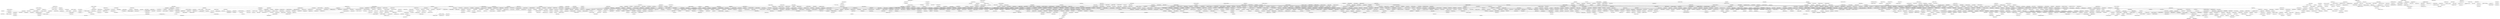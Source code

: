 graph G {
SAGHAN_680E330N_S [status=old, lat=TBA, lng=TBA];
ROUTPOINT1207_023W350N_O [status=old, lat=TBA, lng=TBA];
WADITAYY_419E270N_R [status=old, lat=TBA, lng=TBA];
SIB_448E329N_S [status=old, lat=TBA, lng=TBA];
ALTH_440E340N_S [status=old, lat=TBA, lng=TBA];
ATRABULUS_131E328N_S [status=old, lat=TBA, lng=TBA];
UKINA_607E363N_S [status=old, lat=TBA, lng=TBA];
KANAISHADID_279E309N_S [status=old, lat=TBA, lng=TBA];
JURZUWAN_658E358N_S [lat=TBA, status=old, lng=TBA];
JARBADHAQAN_502E333N_S [status=old, lat=TBA, lng=TBA];
ROUTPOINT0115_355E326N_O [status=old, lat=TBA, lng=TBA];
SAIDA_379E321N_S [status=old, lat=TBA, lng=TBA];
RIBATALIYYABADH_537E357N_S [status=old, lat=TBA, lng=TBA];
DARIYYA_428E246N_S [status=old, lat=TBA, lng=TBA];
MAKKA_398E213N_S [status=old, lat=TBA, lng=TBA];
ROUTPOINT0113_351E319N_O [status=old, lat=TBA, lng=TBA];
ROUTPOINT1729_693E383N_O [status=old, lat=TBA, lng=TBA];
JABIYA_360E329N_S [status=old, lat=TBA, lng=TBA];
MARZAQAN_567E279N_S [status=old, lat=TBA, lng=TBA];
NABAND_575E323N_S [status=old, lat=TBA, lng=TBA];
DASKAKHANKHAS_599E418N_S [status=old, lat=TBA, lng=TBA];
ROUTPOINT1709_695E375N_O [status=old, lat=TBA, lng=TBA];
QURQUB_477E321N_S [status=old, lat=TBA, lng=TBA];
JUSADA_427E195N_S [status=old, lat=TBA, lng=TBA];
DARIYAN_529E295N_S [status=old, lat=TBA, lng=TBA];
HAFDAR_561E363N_S [status=old, lat=TBA, lng=TBA];
NAHRTIRA_483E314N_S [status=old, lat=TBA, lng=TBA];
TALLMANNAS_367E356N_S [status=old, lat=TBA, lng=TBA];
RAYDA_440E158N_S [status=old, lat=TBA, lng=TBA];
RAMADA_276E310N_S [status=old, lat=TBA, lng=TBA];
AWTAS_406E217N_S [status=old, lat=TBA, lng=TBA];
SARIYA_531E365N_S [status=old, lat=TBA, lng=TBA];
WASHJIRD_692E384N_S [status=old, lat=TBA, lng=TBA];
DARZINAK_567E343N_S [status=old, lat=TBA, lng=TBA];
BIRHUSAYN_679E402N_S [status=old, lat=TBA, lng=TBA];
DINAWAR_474E346N_S [status=old, lat=TBA, lng=TBA];
KHAYSAR_673E324N_S [status=old, lat=TBA, lng=TBA];
ANAFA_357E343N_S [status=old, lat=TBA, lng=TBA];
BUMJIKATH_688E397N_S [status=old, lat=TBA, lng=TBA];
TAMISHA_540E367N_S [status=old, lat=TBA, lng=TBA];
MASSA_096W300N_S [lat=TBA, status=old, lng=TBA];
KAFRAH_524E295N_S [status=old, lat=TBA, lng=TBA];
NUSHKATH_742E427N_S [status=old, lat=TBA, lng=TBA];
NIR_479E380N_S [status=old, lat=TBA, lng=TBA];
ROUTPOINT0801_443E143N_O [status=old, lat=TBA, lng=TBA];
QURAKIR_377E313N_S [status=old, lat=TBA, lng=TBA];
ROUTPOINT1725_679E399N_O [status=old, lat=TBA, lng=TBA];
TIZ_606E253N_S [lat=TBA, status=old, lng=TBA];
ZARUDUWA_548E294N_S [status=old, lat=TBA, lng=TBA];
BADH_520E335N_S [status=old, lat=TBA, lng=TBA];
MARW_621E376N_S [status=old, lat=TBA, lng=TBA];
BARJAH_708E426N_S [status=old, lat=TBA, lng=TBA];
ASBARA_707E401N_S [status=old, lat=TBA, lng=TBA];
MAHALLASURAD_308E309N_S [status=old, lat=TBA, lng=TBA];
SUNAJ_662E385N_S [status=old, lat=TBA, lng=TBA];
ROUTPOINT1705_626E363N_O [status=old, lat=TBA, lng=TBA];
TUNIS_101E367N_S [status=old, lat=TBA, lng=TBA];
ROUTPOINT0202_416E343N_O [status=old, lat=TBA, lng=TBA];
KHUR_584E329N_S [status=old, lat=TBA, lng=TBA];
BANJAHIR_698E355N_S [lat=TBA, status=old, lng=TBA];
SATIF_054E361N_S [status=old, lat=TBA, lng=TBA];
DHATHUMAM_293E308N_S [status=old, lat=TBA, lng=TBA];
HADUTHA_483E285N_S [status=old, lat=TBA, lng=TBA];
BABHADID_670E382N_O [status=old, lat=TBA, lng=TBA];
ANDAJARAGH_691E372N_S [status=old, lat=TBA, lng=TBA];
FARKIRD_610E342N_S [status=old, lat=TBA, lng=TBA];
HISNBULKUNA_042W378N_S [status=old, lat=TBA, lng=TBA];
ZUBAYDIYYA_468E342N_S [status=old, lat=TBA, lng=TBA];
BANYA_696E253N_S [status=old, lat=TBA, lng=TBA];
ROUTPOINT0107_354E318N_O [status=old, lat=TBA, lng=TBA];
DASHTALI_611E255N_S [status=old, lat=TBA, lng=TBA];
BALANJAR_464E432N_S [status=old, lat=TBA, lng=TBA];
DANJI_516E329N_S [status=old, lat=TBA, lng=TBA];
RUSTAJIRD_502E317N_S [status=old, lat=TBA, lng=TBA];
KHULM_677E367N_S [status=old, lat=TBA, lng=TBA];
BUNJIKATH_676E394N_S [status=old, lat=TBA, lng=TBA];
ZIYADABADHZIYADAWADH_532E298N_S [status=old, lat=TBA, lng=TBA];
NAFTA_079E338N_S [status=old, lat=TBA, lng=TBA];
KHUWAKAND_710E405N_S [status=old, lat=TBA, lng=TBA];
ROUTPOINT0121_362E333N_O [status=old, lat=TBA, lng=TBA];
ZARQA_360E320N_S [status=old, lat=TBA, lng=TBA];
JAFARABADH_518E311N_S [status=old, lat=TBA, lng=TBA];
SANABADH_596E362N_S [status=old, lat=TBA, lng=TBA];
JISRJAHANNAM_502E314N_S [status=old, lat=TBA, lng=TBA];
QULZUM_325E300N_S [status=old, lat=TBA, lng=TBA];
NINAWA_431E363N_S [status=old, lat=TBA, lng=TBA];
MADINAALAWIYYIN_016W347N_S [status=old, lat=TBA, lng=TBA];
USHTURMAGHAK_613E368N_S [status=old, lat=TBA, lng=TBA];
ARBUNA_030E431N_S [lat=TBA, status=old, lng=TBA];
FIRABR_636E391N_S [status=old, lat=TBA, lng=TBA];
JUNBADHMALLAGHAN_508E302N_S [status=old, lat=TBA, lng=TBA];
ZAYTUN_503E305N_S [status=old, lat=TBA, lng=TBA];
SHAHRASTAN_552E371N_S [status=old, lat=TBA, lng=TBA];
QARYAASAD_538E315N_S [status=old, lat=TBA, lng=TBA];
SARMAQAN_548E296N_S [status=old, lat=TBA, lng=TBA];
HALIMAN_222E327N_S [status=old, lat=TBA, lng=TBA];
SUQKARA_026E361N_S [status=old, lat=TBA, lng=TBA];
IDHAJ_498E318N_S [status=old, lat=TBA, lng=TBA];
KADAR_683E426N_S [status=old, lat=TBA, lng=TBA];
BULGHAR_492E548N_S [lat=TBA, status=old, lng=TBA];
TAASIR_353E323N_S [status=old, lat=TBA, lng=TBA];
GHUZZA_019W350N_S [status=old, lat=TBA, lng=TBA];
MISSISA_356E369N_S [status=old, lat=TBA, lng=TBA];
BUWAYN_506E319N_S [status=old, lat=TBA, lng=TBA];
MAHALLAQAYYASIN_668E374N_S [status=old, lat=TBA, lng=TBA];
NUZWAR_593E420N_S [status=old, lat=TBA, lng=TBA];
ASBIDHDASHT_511E321N_S [status=old, lat=TBA, lng=TBA];
RUSTAQ_551E284N_S [status=old, lat=TBA, lng=TBA];
SHANTARA_093W388N_S [status=old, lat=TBA, lng=TBA];
ROUTPOINT0804_428E164N_O [status=old, lat=TBA, lng=TBA];
ROUTPOINT0204_390E361N_O [status=old, lat=TBA, lng=TBA];
GHAZNA_684E335N_S [status=old, lat=TBA, lng=TBA];
JUDAD_410E217N_S [status=old, lat=TBA, lng=TBA];
KALWADHAR_531E298N_S [status=old, lat=TBA, lng=TBA];
DIZ_484E323N_S [status=old, lat=TBA, lng=TBA];
ROUTPOINT1706_684E361N_O [status=old, lat=TBA, lng=TBA];
RIBATHADID_628E380N_S [status=old, lat=TBA, lng=TBA];
FARAH_620E323N_S [status=old, lat=TBA, lng=TBA];
QALARABAH_037W388N_S [status=old, lat=TBA, lng=TBA];
SARAT_475E379N_S [status=old, lat=TBA, lng=TBA];
QASRSHAMMAS_263E313N_S [status=old, lat=TBA, lng=TBA];
SAWWARAN_367E352N_S [status=old, lat=TBA, lng=TBA];
QADISIYYA_439E340N_S [status=old, lat=TBA, lng=TBA];
DAMGHAN_543E361N_S [status=old, lat=TBA, lng=TBA];
MIHRJANAWAZ_522E303N_S [status=old, lat=TBA, lng=TBA];
USHMUNAYN_307E278N_S [status=old, lat=TBA, lng=TBA];
BASINNA_483E319N_S [status=old, lat=TBA, lng=TBA];
TAHA_306E282N_S [status=old, lat=TBA, lng=TBA];
SUBAYTILA_092E352N_S [lat=TBA, status=old, lng=TBA];
IMMARA_431E253N_S [status=old, lat=TBA, lng=TBA];
JADILA_429E240N_S [status=old, lat=TBA, lng=TBA];
NAHRSABUS_459E324N_S [status=old, lat=TBA, lng=TBA];
KAZIMA_479E292N_S [status=old, lat=TBA, lng=TBA];
HULBUK_698E378N_S [status=old, lat=TBA, lng=TBA];
ROUTPOINT1712_678E381N_O [status=old, lat=TBA, lng=TBA];
BAHAR_563E298N_S [status=old, lat=TBA, lng=TBA];
MARJSHAYKH_248E316N_S [status=old, lat=TBA, lng=TBA];
QALIQALA_412E399N_S [lat=TBA, status=old, lng=TBA];
SUDAQANIYYA_436E348N_S [status=old, lat=TBA, lng=TBA];
SIWI_678E295N_S [status=old, lat=TBA, lng=TBA];
QABALA_476E407N_S [status=old, lat=TBA, lng=TBA];
ARABAN_406E360N_S [status=old, lat=TBA, lng=TBA];
ABADHA_526E311N_S [status=old, lat=TBA, lng=TBA];
QURUS_369E367N_S [status=old, lat=TBA, lng=TBA];
ROUTPOINT0114_353E318N_O [status=old, lat=TBA, lng=TBA];
KHUSHNABADH_552E287N_S [status=old, lat=TBA, lng=TBA];
URMIYA_450E375N_S [status=old, lat=TBA, lng=TBA];
BAYRUT_355E339N_S [status=old, lat=TBA, lng=TBA];
MAHALLAKABIRA_311E309N_S [status=old, lat=TBA, lng=TBA];
JIRANJ_622E374N_S [status=old, lat=TBA, lng=TBA];
BANATJARM_427E192N_O [status=old, lat=TBA, lng=TBA];
RASKALB_530E353N_S [status=old, lat=TBA, lng=TBA];
FAW_316E266N_S [status=old, lat=TBA, lng=TBA];
ROUTPOINT1206_000W357N_O [status=old, lat=TBA, lng=TBA];
HAJARNASR_039W352N_S [lat=TBA, status=old, lng=TBA];
TABUK_365E283N_S [status=old, lat=TBA, lng=TBA];
DHUHULAYFA_395E244N_S [status=old, lat=TBA, lng=TBA];
HADDADA_548E362N_S [status=old, lat=TBA, lng=TBA];
ITIL_480E462N_S [status=old, lat=TBA, lng=TBA];
TABASSA_081E353N_S [status=old, lat=TBA, lng=TBA];
KAHUN_553E288N_S [status=old, lat=TBA, lng=TBA];
FAWWARA_105E335N_S [status=old, lat=TBA, lng=TBA];
DARIN_501E262N_S [status=old, lat=TBA, lng=TBA];
KIJ_630E260N_S [status=old, lat=TBA, lng=TBA];
QARYATAN_372E342N_S [status=old, lat=TBA, lng=TBA];
QASRBANUWARDAS_084W383N_S [status=old, lat=TBA, lng=TBA];
ROUTPOINT0201_421E342N_O [status=old, lat=TBA, lng=TBA];
BAYTMAQDIS_352E317N_S [status=old, lat=TBA, lng=TBA];
WINKARD_684E405N_S [status=old, lat=TBA, lng=TBA];
HAWDHAJIB_554E335N_S [status=old, lat=TBA, lng=TBA];
SIKKAHAMMAM_267E311N_S [status=old, lat=TBA, lng=TBA];
JAJISTAN_704E405N_S [status=old, lat=TBA, lng=TBA];
SHAHRAZUR_460E352N_R [status=old, lat=TBA, lng=TBA];
KHANASAD_522E295N_S [status=old, lat=TBA, lng=TBA];
ROUTPOINT0109_345E315N_O [status=old, lat=TBA, lng=TBA];
KHASHT_639E343N_S [lat=TBA, status=old, lng=TBA];
ROUTPOINT0102_353E313N_O [status=old, lat=TBA, lng=TBA];
RAWARA_386E320N_S [status=old, lat=TBA, lng=TBA];
YAZD_543E319N_S [status=old, lat=TBA, lng=TBA];
LURQA_017W376N_S [status=old, lat=TBA, lng=TBA];
KABUL_352E328N_S [status=old, lat=TBA, lng=TBA];
JUDDA_391E214N_S [status=old, lat=TBA, lng=TBA];
AJGH_569E375N_S [status=old, lat=TBA, lng=TBA];
ROUTPOINT0208_407E371N_O [status=old, lat=TBA, lng=TBA];
KHANRUSHAN_520E312N_S [status=old, lat=TBA, lng=TBA];
BADHASH_551E363N_S [status=old, lat=TBA, lng=TBA];
NABK_374E312N_S [status=old, lat=TBA, lng=TBA];
JUBANAN_534E297N_S [status=old, lat=TBA, lng=TBA];
BUSTA_497E351N_S [status=old, lat=TBA, lng=TBA];
RASHID_303E314N_S [status=old, lat=TBA, lng=TBA];
MAKHADABALAT_060W398N_S [status=old, lat=TBA, lng=TBA];
SHAMAKHIYYA_486E406N_S [status=old, lat=TBA, lng=TBA];
RIBATWAZZ_517E330N_S [status=old, lat=TBA, lng=TBA];
NIHYA_373E344N_S [status=old, lat=TBA, lng=TBA];
ROUTPOINT1718_608E348N_O [status=old, lat=TBA, lng=TBA];
ROUTPOINT1901_706E300N_O [status=old, lat=TBA, lng=TBA];
JUHFA_391E226N_S [status=old, lat=TBA, lng=TBA];
TABARQA_088E369N_S [status=old, lat=TBA, lng=TBA];
MALIN_621E341N_S [status=old, lat=TBA, lng=TBA];
BAYAN_480E304N_S [status=old, lat=TBA, lng=TBA];
KHARRARA_519E300N_S [status=old, lat=TBA, lng=TBA];
FASA_536E289N_S [status=old, lat=TBA, lng=TBA];
FARGHAR_694E374N_S [status=old, lat=TBA, lng=TBA];
ROUTPOINT0116_354E331N_O [status=old, lat=TBA, lng=TBA];
ROUTPOINT1905_677E245N_O [status=old, lat=TBA, lng=TBA];
JARMJUWI_540E359N_S [status=old, lat=TBA, lng=TBA];
TURMUGHAN_708E407N_S [status=old, lat=TBA, lng=TBA];
MAHUZYUBNA_346E318N_S [status=old, lat=TBA, lng=TBA];
BIRHUMAYD_681E403N_S [status=old, lat=TBA, lng=TBA];
KHAWASH_627E314N_S [status=old, lat=TBA, lng=TBA];
WARTHAN_476E395N_S [status=old, lat=TBA, lng=TBA];
TARIM_558E281N_S [status=old, lat=TBA, lng=TBA];
KHAZANA_546E323N_S [status=old, lat=TBA, lng=TBA];
ASFABJAY_670E305N_S [status=old, lat=TBA, lng=TBA];
WAQISA_437E305N_S [status=old, lat=TBA, lng=TBA];
KHUSHUNUBA_079W370N_S [status=old, lat=TBA, lng=TBA];
ROUTPOINT0505_507E348N_O [status=old, lat=TBA, lng=TBA];
ABADHA_537E297N_S [status=old, lat=TBA, lng=TBA];
BARQA_208E323N_S [status=old, lat=TBA, lng=TBA];
RIBATAFRAWA_562E389N_S [status=old, lat=TBA, lng=TBA];
ROUTPOINT1704_649E359N_O [status=old, lat=TBA, lng=TBA];
DINAZARI_559E375N_S [status=old, lat=TBA, lng=TBA];
DIRIZDAH_670E393N_S [status=old, lat=TBA, lng=TBA];
KHURRA_519E292N_S [status=old, lat=TBA, lng=TBA];
FURJ_551E283N_S [status=old, lat=TBA, lng=TBA];
SALAMAS_448E382N_S [status=old, lat=TBA, lng=TBA];
MAGHKAN_641E398N_S [status=old, lat=TBA, lng=TBA];
RIBATZANJI_574E348N_S [status=old, lat=TBA, lng=TBA];
QUTQUTANA_438E319N_S [status=old, lat=TBA, lng=TBA];
SHAWKARD_670E370N_S [status=old, lat=TBA, lng=TBA];
ZAFARANIYYA_484E348N_S [status=old, lat=TBA, lng=TBA];
ROUTPOINT0702_392E224N_O [status=old, lat=TBA, lng=TBA];
ROUTPOINT0705_559E253N_O [status=old, lat=TBA, lng=TBA];
HURMUZ_569E270N_S [status=old, lat=TBA, lng=TBA];
MUTA_356E310N_S [status=old, lat=TBA, lng=TBA];
BADR_388E237N_S [status=old, lat=TBA, lng=TBA];
QARQISIYYA_404E351N_S [status=old, lat=TBA, lng=TBA];
JAKIN_574E272N_S [status=old, lat=TBA, lng=TBA];
BARQAID_420E369N_S [status=old, lat=TBA, lng=TBA];
ROUTPOINT1710_692E381N_O [status=old, lat=TBA, lng=TBA];
QARYAAS_539E296N_S [status=old, lat=TBA, lng=TBA];
BALAYAN_694E411N_S [status=old, lat=TBA, lng=TBA];
SUWAYDIYYA_359E360N_S [status=old, lat=TBA, lng=TBA];
FAMIYYA_364E354N_S [status=old, lat=TBA, lng=TBA];
BAYLAMAK_547E378N_S [status=old, lat=TBA, lng=TBA];
KAZANNAYA_039W346N_S [status=old, lat=TBA, lng=TBA];
SAMMURA_057W414N_S [lat=TBA, status=old, lng=TBA];
ASFUZAR_621E332N_S [status=old, lat=TBA, lng=TBA];
AJARUD_323E300N_S [status=old, lat=TBA, lng=TBA];
FARUTH_465E318N_S [status=old, lat=TBA, lng=TBA];
MURSIYA_011W379N_S [status=old, lat=TBA, lng=TBA];
AKHMIM_317E265N_S [status=old, lat=TBA, lng=TBA];
QAW_314E269N_S [status=old, lat=TBA, lng=TBA];
WALASHJIRD_572E280N_S [status=old, lat=TBA, lng=TBA];
KARA_531E307N_S [status=old, lat=TBA, lng=TBA];
ZAMM_651E378N_S [status=old, lat=TBA, lng=TBA];
KHUSIKAN_524E305N_S [status=old, lat=TBA, lng=TBA];
TALLAFAR_424E363N_S [status=old, lat=TBA, lng=TBA];
QURAY_417E315N_S [status=old, lat=TBA, lng=TBA];
AQSUR_326E257N_S [status=old, lat=TBA, lng=TBA];
BAJARWAN_389E361N_S [status=old, lat=TBA, lng=TBA];
SARMANJI_674E376N_S [status=old, lat=TBA, lng=TBA];
RIBATIBNRUSTAM_514E330N_S [status=old, lat=TBA, lng=TBA];
BANIYAS_356E332N_S [lat=TBA, status=old, lng=TBA];
SAYMARA_474E331N_S [status=old, lat=TBA, lng=TBA];
ROUTPOINT1906_682E253N_O [status=old, lat=TBA, lng=TBA];
SHAHI_443E322N_S [status=old, lat=TBA, lng=TBA];
ROUTPOINT1003_319E307N_O [status=old, lat=TBA, lng=TBA];
ASYUT_311E271N_S [status=old, lat=TBA, lng=TBA];
KASHAN_645E358N_S [status=old, lat=TBA, lng=TBA];
TUS_594E364N_S [status=old, lat=TBA, lng=TBA];
"MARJWA-ZAHR_509E330N_S" [status=old, lat=TBA, lng=TBA];
ARIQA_437E173N_S [status=old, lat=TBA, lng=TBA];
MADINASALIM_024W411N_S [status=old, lat=TBA, lng=TBA];
KUWASHAN_622E338N_S [status=old, lat=TBA, lng=TBA];
DIMYAT_317E314N_S [status=old, lat=TBA, lng=TBA];
AMMAN_359E319N_S [status=old, lat=TBA, lng=TBA];
DARA_409E371N_S [status=old, lat=TBA, lng=TBA];
MAMATIR_527E365N_S [status=old, lat=TBA, lng=TBA];
MINA_399E213N_S [status=old, lat=TBA, lng=TBA];
RAQQA_390E359N_S [status=old, lat=TBA, lng=TBA];
JUWAYN_616E317N_S [status=old, lat=TBA, lng=TBA];
QAMUHUL_717E236N_S [status=old, lat=TBA, lng=TBA];
ABSHUR_574E326N_S [status=old, lat=TBA, lng=TBA];
SHABRUWA_312E301N_S [status=old, lat=TBA, lng=TBA];
AMID_402E379N_S [status=old, lat=TBA, lng=TBA];
TIRAM_498E313N_S [status=old, lat=TBA, lng=TBA];
ROUTPOINT0118_355E339N_O [status=old, lat=TBA, lng=TBA];
QINA_327E261N_S [status=old, lat=TBA, lng=TBA];
ROUTPOINT1412_059W389N_O [status=old, lat=TBA, lng=TBA];
MARIDA_063W388N_S [status=old, lat=TBA, lng=TBA];
BATHRUN_356E342N_S [status=old, lat=TBA, lng=TBA];
RUSTAQBIK_699E371N_S [status=old, lat=TBA, lng=TBA];
AKHLAT_425E387N_S [status=old, lat=TBA, lng=TBA];
KHAWAS_688E402N_S [status=old, lat=TBA, lng=TBA];
HUWARA_004E355N_S [status=old, lat=TBA, lng=TBA];
ROUTPOINT0119_362E363N_O [status=old, lat=TBA, lng=TBA];
FAMSILH_461E324N_S [status=old, lat=TBA, lng=TBA];
TAQ_621E306N_S [status=old, lat=TBA, lng=TBA];
DHATSAHIL_310E302N_S [status=old, lat=TBA, lng=TBA];
MALAZKIRD_425E391N_S [status=old, lat=TBA, lng=TBA];
KUWAR_526E292N_S [status=old, lat=TBA, lng=TBA];
TAKRIT_436E345N_S [lat=TBA, status=old, lng=TBA];
MADINNAQIRA_415E255N_S [status=old, lat=TBA, lng=TBA];
KHARGHANKATH_696E415N_S [status=old, lat=TBA, lng=TBA];
RIBATABDALLAH_639E313N_S [status=old, lat=TBA, lng=TBA];
HUSA_420E317N_S [status=old, lat=TBA, lng=TBA];
QASARASH_063W394N_S [status=old, lat=TBA, lng=TBA];
ATASHKAHAN_567E336N_S [status=old, lat=TBA, lng=TBA];
QAZWIN_500E362N_S [status=old, lat=TBA, lng=TBA];
BALUR_520E358N_S [status=old, lat=TBA, lng=TBA];
QARTASA_304E310N_S [status=old, lat=TBA, lng=TBA];
ROUTPOINT1417_005E407N_O [status=old, lat=TBA, lng=TBA];
BAND_620E260N_S [status=old, lat=TBA, lng=TBA];
AKHSISAK_652E378N_S [status=old, lat=TBA, lng=TBA];
DAYRBAZAMA_447E336N_S [status=old, lat=TBA, lng=TBA];
JISRMANBIJ_382E366N_S [status=old, lat=TBA, lng=TBA];
YUNABIDH_586E342N_S [status=old, lat=TBA, lng=TBA];
MAHUZAZDUD_346E318N_S [status=old, lat=TBA, lng=TBA];
RIBATKARZWAN_638E356N_S [status=old, lat=TBA, lng=TBA];
BULUNYAS_359E351N_S [status=old, lat=TBA, lng=TBA];
ROUTPOINT1217_101E357N_O [status=old, lat=TBA, lng=TBA];
SABAT_687E399N_S [status=old, lat=TBA, lng=TBA];
JIRUNDA_028E419N_S [status=old, lat=TBA, lng=TBA];
UNAS_559E302N_S [status=old, lat=TBA, lng=TBA];
ZAWILA_147E257N_S [lat=TBA, status=old, lng=TBA];
KHANRUSH_517E322N_S [status=old, lat=TBA, lng=TBA];
ROUTPOINT0106_353E318N_O [status=old, lat=TBA, lng=TBA];
SUQYABANUGHIFAR_392E235N_S [status=old, lat=TBA, lng=TBA];
ARSUF_348E321N_S [status=old, lat=TBA, lng=TBA];
AWNID_369E316N_S [status=old, lat=TBA, lng=TBA];
LADHIQIYYA_358E355N_S [status=old, lat=TBA, lng=TBA];
MALATHAYA_429E368N_S [status=old, lat=TBA, lng=TBA];
KUSUWI_611E346N_S [status=old, lat=TBA, lng=TBA];
SAYLAHIN_440E334N_S [status=old, lat=TBA, lng=TBA];
ROUTPOINT0603_517E316N_O [status=old, lat=TBA, lng=TBA];
QUMISA_518E320N_S [status=old, lat=TBA, lng=TBA];
KHANMIM_528E293N_S [status=old, lat=TBA, lng=TBA];
BAYKAND_640E395N_S [status=old, lat=TBA, lng=TBA];
KARAH_613E344N_S [status=old, lat=TBA, lng=TBA];
BANTIYUS_056E346N_S [status=old, lat=TBA, lng=TBA];
GHURAYZ_394E353N_S [status=old, lat=TBA, lng=TBA];
USHTIQAN_720E406N_S [status=old, lat=TBA, lng=TBA];
RANYA_421E203N_S [status=old, lat=TBA, lng=TBA];
DAHLIZAN_499E307N_S [status=old, lat=TBA, lng=TBA];
ROUTPOINT0112_346E318N_O [status=old, lat=TBA, lng=TBA];
ROUTPOINT0909_370E280N_O [status=old, lat=TBA, lng=TBA];
HU_322E260N_S [status=old, lat=TBA, lng=TBA];
JUNIYYA_356E339N_S [status=old, lat=TBA, lng=TBA];
RIBATABSHUTURAN_559E332N_S [status=old, lat=TBA, lng=TBA];
TARAFA_400E245N_S [status=old, lat=TBA, lng=TBA];
KHATTA_407E316N_S [status=old, lat=TBA, lng=TBA];
TABASJILAKI_569E335N_S [status=old, lat=TBA, lng=TBA];
NASHAWA_453E393N_S [status=old, lat=TBA, lng=TBA];
FARAYA_369E348N_S [status=old, lat=TBA, lng=TBA];
ROUTPOINT1728_689E385N_O [status=old, lat=TBA, lng=TBA];
YUBNA_347E318N_S [status=old, lat=TBA, lng=TBA];
KHAYSAR_625E342N_S [status=old, lat=TBA, lng=TBA];
TUN_581E339N_S [status=old, lat=TBA, lng=TBA];
NAWIKATH_758E430N_S [status=old, lat=TBA, lng=TBA];
HASANIYYA_427E371N_S [status=old, lat=TBA, lng=TBA];
KHAWARISTAN_532E292N_S [status=old, lat=TBA, lng=TBA];
DABUSIYA_660E399N_S [status=old, lat=TBA, lng=TBA];
SHALUS_514E366N_S [status=old, lat=TBA, lng=TBA];
QUBA_416E227N_S [status=old, lat=TBA, lng=TBA];
SAYYALA_393E241N_S [status=old, lat=TBA, lng=TBA];
BANKHASH_700E409N_S [status=old, lat=TBA, lng=TBA];
HISNMANSUR_380E378N_S [status=old, lat=TBA, lng=TBA];
FARIYAB_649E364N_S [status=old, lat=TBA, lng=TBA];
RIWAND_583E361N_S [status=old, lat=TBA, lng=TBA];
ADHANA_353E369N_S [status=old, lat=TBA, lng=TBA];
HIRA_443E320N_S [status=old, lat=TBA, lng=TBA];
ROUTPOINT1619_495E359N_O [status=old, lat=TBA, lng=TBA];
TARAJILA_059W394N_S [status=old, lat=TBA, lng=TBA];
QARA_438E308N_S [status=old, lat=TBA, lng=TBA];
DALAS_311E292N_S [status=old, lat=TBA, lng=TBA];
FAQUS_317E307N_S [status=old, lat=TBA, lng=TBA];
KHAWASH_618E277N_S [status=old, lat=TBA, lng=TBA];
ISBAHAN_516E326N_S [status=old, lat=TBA, lng=TBA];
RADHAKAN_589E368N_S [status=old, lat=TBA, lng=TBA];
BAGHDAD_443E333N_S [status=old, lat=TBA, lng=TBA];
URF_442E150N_S [status=old, lat=TBA, lng=TBA];
KHANNAB_567E298N_S [status=old, lat=TBA, lng=TBA];
RIBATDIHISTAN_546E382N_S [status=old, lat=TBA, lng=TBA];
MASDAQAN_498E350N_S [status=old, lat=TBA, lng=TBA];
SUWWAR_406E354N_S [status=old, lat=TBA, lng=TBA];
TURTUSHA_006E407N_S [status=old, lat=TBA, lng=TBA];
ROUTPOINT1205_011E359N_O [status=old, lat=TBA, lng=TBA];
KUHBARJAN_577E276N_S [status=old, lat=TBA, lng=TBA];
SUKH_712E399N_S [status=old, lat=TBA, lng=TBA];
SULUQ_202E314N_S [status=old, lat=TBA, lng=TBA];
MARSADAJJAJ_035E367N_S [status=old, lat=TBA, lng=TBA];
MALAYAKIRD_602E354N_S [status=old, lat=TBA, lng=TBA];
KHABARAN_498E309N_S [status=old, lat=TBA, lng=TBA];
KISHSH_668E390N_S [status=old, lat=TBA, lng=TBA];
KUHBAYAN_562E313N_S [status=old, lat=TBA, lng=TBA];
ROUTPOINT1409_047W378N_O [status=old, lat=TBA, lng=TBA];
KHAWST_588E327N_S [status=old, lat=TBA, lng=TBA];
BARDASIR_571E303N_S [status=old, lat=TBA, lng=TBA];
AHWAZ_486E313N_S [status=old, lat=TBA, lng=TBA];
JARKARD_698E420N_S [status=old, lat=TBA, lng=TBA];
NUJAY_564E341N_S [status=old, lat=TBA, lng=TBA];
ROUTPOINT0906_392E321N_O [status=old, lat=TBA, lng=TBA];
JURJIR_321E309N_S [status=old, lat=TBA, lng=TBA];
DABIL_446E401N_S [status=old, lat=TBA, lng=TBA];
SUMAYRAM_518E313N_S [status=old, lat=TBA, lng=TBA];
BISUTUN_474E343N_S [status=old, lat=TBA, lng=TBA];
ROUTPOINT1414_066W395N_O [status=old, lat=TBA, lng=TBA];
ROUTPOINT1210_038W342N_O [status=old, lat=TBA, lng=TBA];
TINAT_361E368N_S [status=old, lat=TBA, lng=TBA];
SIJILMASA_042W312N_S [status=old, lat=TBA, lng=TBA];
ROUTPOINT1203_011E353N_O [status=old, lat=TBA, lng=TBA];
ARISH_045W323N_S [status=old, lat=TBA, lng=TBA];
LABWA_363E341N_S [status=old, lat=TBA, lng=TBA];
HASHIMJIRD_670E376N_S [status=old, lat=TBA, lng=TBA];
QASRSHIRIN_456E344N_S [status=old, lat=TBA, lng=TBA];
HAJIR_417E259N_S [status=old, lat=TBA, lng=TBA];
KHATUNKATH_693E414N_S [status=old, lat=TBA, lng=TBA];
QAHIRA_312E300N_S [status=old, lat=TBA, lng=TBA];
RIBATKANKI_663E310N_S [status=old, lat=TBA, lng=TBA];
AZDUD_346E317N_S [status=old, lat=TBA, lng=TBA];
WARRADA_335E310N_S [status=old, lat=TBA, lng=TBA];
TAMLIYAT_695E382N_S [status=old, lat=TBA, lng=TBA];
THUJJA_431E181N_S [status=old, lat=TBA, lng=TBA];
NIHAWAND_483E342N_S [status=old, lat=TBA, lng=TBA];
HURMUZFARRAH_616E376N_S [lat=TBA, status=old, lng=TBA];
KHANLANJAN_515E324N_S [status=old, lat=TBA, lng=TBA];
MULTAN_714E301N_S [status=old, lat=TBA, lng=TBA];
QALA_576E226N_S [lat=TBA, status=old, lng=TBA];
NASTARAWA_307E314N_S [status=old, lat=TBA, lng=TBA];
BARSIQ_302E310N_S [status=old, lat=TBA, lng=TBA];
MAWRUR_054W371N_S [status=old, lat=TBA, lng=TBA];
ZANBUQ_619E309N_S [status=old, lat=TBA, lng=TBA];
SADAD_369E343N_S [status=old, lat=TBA, lng=TBA];
MIHRAJAN_578E365N_S [status=old, lat=TBA, lng=TBA];
SAMGHAR_702E404N_S [status=old, lat=TBA, lng=TBA];
JARKAN_517E300N_S [status=old, lat=TBA, lng=TBA];
SHATIBA_005W389N_S [status=old, lat=TBA, lng=TBA];
ROUTPOINT1208_027W345N_O [status=old, lat=TBA, lng=TBA];
TAHIRIYYA_625E398N_S [status=old, lat=TBA, lng=TBA];
HAWD_587E319N_S [status=old, lat=TBA, lng=TBA];
BISKARA_057E348N_S [status=old, lat=TBA, lng=TBA];
KARDARANKHAS_606E413N_S [status=old, lat=TBA, lng=TBA];
SANKAN_594E350N_S [status=old, lat=TBA, lng=TBA];
KARKUYAH_617E312N_S [status=old, lat=TBA, lng=TBA];
TALAQAN_696E367N_S [status=old, lat=TBA, lng=TBA];
BITAN_432E287N_S [status=old, lat=TBA, lng=TBA];
MAADINTIBR_333E226N_O [status=old, lat=TBA, lng=TBA];
WAHRAN_006W357N_S [status=old, lat=TBA, lng=TBA];
QANTARANUMAN_476E344N_S [status=old, lat=TBA, lng=TBA];
ROUTPOINT1918_679E330N_O [status=old, lat=TBA, lng=TBA];
KUMSHARIK_307E306N_S [status=old, lat=TBA, lng=TBA];
QALAKARMATA_043W341N_S [status=old, lat=TBA, lng=TBA];
BAGHLAN_687E362N_S [status=old, lat=TBA, lng=TBA];
KASBA_655E389N_S [status=old, lat=TBA, lng=TBA];
BUSTADARAN_568E341N_S [status=old, lat=TBA, lng=TBA];
RIBATKUFAN_593E372N_S [status=old, lat=TBA, lng=TBA];
KHUSRAWJIRD_574E361N_S [status=old, lat=TBA, lng=TBA];
RUSAFA_387E356N_S [status=old, lat=TBA, lng=TBA];
BABABWAB_483E420N_S [status=old, lat=TBA, lng=TBA];
QA_653E363N_S [status=old, lat=TBA, lng=TBA];
BARKUSH_695E415N_S [status=old, lat=TBA, lng=TBA];
HAWMAZUTT_497E310N_S [status=old, lat=TBA, lng=TBA];
KHAYWAN_440E162N_S [status=old, lat=TBA, lng=TBA];
SHIHMAR_528E361N_S [lat=TBA, status=old, lng=TBA];
QARN_402E214N_S [status=old, lat=TBA, lng=TBA];
FARAMA_325E310N_S [status=old, lat=TBA, lng=TBA];
SUKAYRABBAS_405E352N_S [status=old, lat=TBA, lng=TBA];
SABTA_053W358N_S [lat=TBA, status=old, lng=TBA];
NAHRMALIK_443E330N_S [status=old, lat=TBA, lng=TBA];
LAJJUN_352E326N_S [status=old, lat=TBA, lng=TBA];
JUWAYMABUAHMAD_539E281N_S [status=old, lat=TBA, lng=TBA];
WASHQA_003W421N_S [lat=TBA, status=old, lng=TBA];
BUMINA_297E309N_S [status=old, lat=TBA, lng=TBA];
NIQAWUS_057E355N_S [status=old, lat=TBA, lng=TBA];
SAYMUR_730E185N_S [lat=TBA, status=old, lng=TBA];
JABALFIDDA_614E353N_S [status=old, lat=TBA, lng=TBA];
BIYABSHURAB_526E286N_S [status=old, lat=TBA, lng=TBA];
AMUL_524E364N_S [status=old, lat=TBA, lng=TBA];
TANIM_397E215N_S [status=old, lat=TBA, lng=TBA];
TAHIRT_013E353N_S [status=old, lat=TBA, lng=TBA];
MAH_522E280N_S [status=old, lat=TBA, lng=TBA];
FUSTAT_312E300N_S [status=old, lat=TBA, lng=TBA];
ROUTPOINT0805_427E167N_O [status=old, lat=TBA, lng=TBA];
ABBADAN_482E303N_S [status=old, lat=TBA, lng=TBA];
KARZIN_531E284N_S [lat=TBA, status=old, lng=TBA];
NUSHAJANSUFLA_717E428N_S [status=old, lat=TBA, lng=TBA];
MAIN_526E301N_S [status=old, lat=TBA, lng=TBA];
ROUTPOINT0111_346E318N_O [status=old, lat=TBA, lng=TBA];
SIMNAN_534E354N_S [status=old, lat=TBA, lng=TBA];
BAKRABADH_658E315N_S [status=old, lat=TBA, lng=TBA];
DHIMAR_443E145N_S [status=old, lat=TBA, lng=TBA];
TALLHUM_397E381N_S [status=old, lat=TBA, lng=TBA];
SARAYSHAHR_597E281N_S [status=old, lat=TBA, lng=TBA];
ROUTPOINT0117_355E332N_O [status=old, lat=TBA, lng=TBA];
JIYADSAGHIR_239E319N_S [status=old, lat=TBA, lng=TBA];
MIRKI_731E428N_S [status=old, lat=TBA, lng=TBA];
BAMM_583E291N_S [status=old, lat=TBA, lng=TBA];
HADITHA_433E360N_S [status=old, lat=TBA, lng=TBA];
KALAR_510E364N_S [status=old, lat=TBA, lng=TBA];
ABDAS_473E314N_S [status=old, lat=TBA, lng=TBA];
SINNNUHAS_416E393N_S [status=old, lat=TBA, lng=TBA];
SUMAYSAT_385E375N_S [status=old, lat=TBA, lng=TBA];
LISHBUNA_091W387N_S [status=old, lat=TBA, lng=TBA];
MARAND_458E384N_S [status=old, lat=TBA, lng=TBA];
KUMIZ_572E277N_S [status=old, lat=TBA, lng=TBA];
SHURAB_487E312N_S [status=old, lat=TBA, lng=TBA];
QARYAKHUWARIZMIYYIN_655E376N_S [status=old, lat=TBA, lng=TBA];
ASADABADH_626E362N_S [status=old, lat=TBA, lng=TBA];
ROUTPOINT0402_497E312N_O [status=old, lat=TBA, lng=TBA];
MASQAT_586E235N_S [lat=TBA, status=old, lng=TBA];
RUSTAKUHAN_664E265N_S [status=old, lat=TBA, lng=TBA];
BALKHAB_478E393N_S [status=old, lat=TBA, lng=TBA];
ROUTPOINT0503_491E354N_O [status=old, lat=TBA, lng=TBA];
TUBNA_053E353N_S [status=old, lat=TBA, lng=TBA];
BAB_711E408N_S [status=old, lat=TBA, lng=TBA];
KHASH_705E410N_S [status=old, lat=TBA, lng=TBA];
ROUTPOINT1216_100E356N_O [status=old, lat=TBA, lng=TBA];
SARAQUSA_009W416N_S [status=old, lat=TBA, lng=TBA];
ARA_355E280N_S [status=old, lat=TBA, lng=TBA];
WARWALIJ_688E367N_S [status=old, lat=TBA, lng=TBA];
MAHALLAABUKHURASHA_306E310N_S [status=old, lat=TBA, lng=TBA];
QASRAHNAF_632E357N_S [status=old, lat=TBA, lng=TBA];
ASKARMUKRAM_488E316N_S [status=old, lat=TBA, lng=TBA];
SABURKHAST_461E369N_S [status=old, lat=TBA, lng=TBA];
QASTAL_375E350N_S [status=old, lat=TBA, lng=TBA];
JARMAQ_549E335N_S [status=old, lat=TBA, lng=TBA];
ROUTPOINT0206_385E375N_O [status=old, lat=TBA, lng=TBA];
SUKKARIYYA_346E315N_S [status=old, lat=TBA, lng=TBA];
SAWA_504E349N_S [status=old, lat=TBA, lng=TBA];
MARDIN_407E373N_S [lat=TBA, status=old, lng=TBA];
GHARNATA_035W372N_S [status=old, lat=TBA, lng=TBA];
SULAYMA_473E241N_S [status=old, lat=TBA, lng=TBA];
MALLAHA_593E355N_S [status=old, lat=TBA, lng=TBA];
BAZIR_498E316N_S [status=old, lat=TBA, lng=TBA];
JASIM_360E329N_S [status=old, lat=TBA, lng=TBA];
KAFARSABA_348E321N_S [status=old, lat=TBA, lng=TBA];
QASRRIH_591E360N_S [status=old, lat=TBA, lng=TBA];
SUGHAR_354E310N_S [status=old, lat=TBA, lng=TBA];
SABZAWAR_576E361N_S [status=old, lat=TBA, lng=TBA];
KHARAIBABUHALIMA_255E314N_S [status=old, lat=TBA, lng=TBA];
BIMAND_555E296N_S [status=old, lat=TBA, lng=TBA];
MIHRAWAN_536E366N_S [status=old, lat=TBA, lng=TBA];
ROUTPOINT1721_657E389N_O [status=old, lat=TBA, lng=TBA];
KHUNAN_455E413N_S [status=old, lat=TBA, lng=TBA];
SUQASAD_442E324N_S [status=old, lat=TBA, lng=TBA];
QAYRAWAN_101E357N_S [status=old, lat=TBA, lng=TBA];
QARYATAYN_164E311N_O [status=old, lat=TBA, lng=TBA];
ROUTPOINT0907_398E320N_O [status=old, lat=TBA, lng=TBA];
KARKH_443E333N_S [status=old, lat=TBA, lng=TBA];
WADDAN_162E289N_S [status=old, lat=TBA, lng=TBA];
SHABABAK_550E301N_S [status=old, lat=TBA, lng=TBA];
JUWAYM_522E298N_S [status=old, lat=TBA, lng=TBA];
ROUTPOINT0508_516E326N_O [status=old, lat=TBA, lng=TBA];
HAMA_367E351N_S [status=old, lat=TBA, lng=TBA];
TAMTAJ_705E425N_S [status=old, lat=TBA, lng=TBA];
KABUL_691E345N_S [status=old, lat=TBA, lng=TBA];
ROUTPOINT1211_053W341N_O [status=old, lat=TBA, lng=TBA];
SISAR_469E353N_S [status=old, lat=TBA, lng=TBA];
SARAKHS_611E365N_S [status=old, lat=TBA, lng=TBA];
QARAJUN_644E395N_S [status=old, lat=TBA, lng=TBA];
ASTARABYAN_628E342N_S [status=old, lat=TBA, lng=TBA];
ROUTPOINT1914_665E293N_O [status=old, lat=TBA, lng=TBA];
KUTHBA_429E184N_S [status=old, lat=TBA, lng=TBA];
TANJA_058W357N_S [status=old, lat=TBA, lng=TBA];
BAYYASA_034W379N_S [status=old, lat=TBA, lng=TBA];
TUSTAR_488E320N_S [status=old, lat=TBA, lng=TBA];
RASTAN_367E349N_S [status=old, lat=TBA, lng=TBA];
NAJAF_443E319N_S [status=old, lat=TBA, lng=TBA];
HIMS_367E347N_S [status=old, lat=TBA, lng=TBA];
DAZIQI_411E343N_S [status=old, lat=TBA, lng=TBA];
QUSAYR_342E261N_S [lat=TBA, status=old, lng=TBA];
MANJABARA_682E258N_S [status=old, lat=TBA, lng=TBA];
KARAJ_495E338N_S [status=old, lat=TBA, lng=TBA];
WARDHANA_643E401N_S [status=old, lat=TBA, lng=TBA];
ROUTPOINT1724_714E409N_O [status=old, lat=TBA, lng=TBA];
MUGHAN_039W399N_S [status=old, lat=TBA, lng=TBA];
MALIQA_044W367N_S [status=old, lat=TBA, lng=TBA];
AWSAJA_440E259N_S [status=old, lat=TBA, lng=TBA];
MUNK_696E383N_S [status=old, lat=TBA, lng=TBA];
JINANJAKATH_691E409N_S [status=old, lat=TBA, lng=TBA];
ROUTPOINT0802_442E148N_O [status=old, lat=TBA, lng=TBA];
RUHAYMA_439E318N_S [status=old, lat=TBA, lng=TBA];
KUSHMAYHAN_625E377N_S [status=old, lat=TBA, lng=TBA];
MAHLABIYYA_427E362N_S [status=old, lat=TBA, lng=TBA];
BALABAKK_361E340N_S [status=old, lat=TBA, lng=TBA];
RIBATHAJARIYYA_658E313N_S [status=old, lat=TBA, lng=TBA];
SHARJA_428E163N_S [status=old, lat=TBA, lng=TBA];
JUBBYUSUF_355E329N_S [status=old, lat=TBA, lng=TBA];
MAGHMADASH_162E311N_S [status=old, lat=TBA, lng=TBA];
TAWARGHA_148E319N_S [status=old, lat=TBA, lng=TBA];
KULSARA_470E373N_S [status=old, lat=TBA, lng=TBA];
ASQALAN_345E316N_S [status=old, lat=TBA, lng=TBA];
SUSANQIN_500E350N_S [status=old, lat=TBA, lng=TBA];
ANTAKIYYA_361E361N_S [status=old, lat=TBA, lng=TBA];
QALUNIYAAWFI_384E403N_S [lat=TBA, status=old, lng=TBA];
RIBATTASH_638E399N_S [status=old, lat=TBA, lng=TBA];
MANHAB_422E272N_R [lat=TBA, status=old, lng=TBA];
TUWWA_309E306N_S [status=old, lat=TBA, lng=TBA];
ROUTPOINT0609_532E298N_O [status=old, lat=TBA, lng=TBA];
KATANA_102E336N_S [status=old, lat=TBA, lng=TBA];
KURI_571E333N_S [status=old, lat=TBA, lng=TBA];
HARUNIYYA_450E339N_S [status=old, lat=TBA, lng=TBA];
WARIKA_076W314N_S [status=old, lat=TBA, lng=TBA];
BIZA_078W390N_S [status=old, lat=TBA, lng=TBA];
ROUTPOINT0606_579E326N_O [status=old, lat=TBA, lng=TBA];
MAZARII_430E366N_S [status=old, lat=TBA, lng=TBA];
TAYMA_385E275N_S [status=old, lat=TBA, lng=TBA];
ROUTPOINT1714_692E400N_O [status=old, lat=TBA, lng=TBA];
BUSRA_364E325N_S [status=old, lat=TBA, lng=TBA];
KARDAR_597E428N_S [status=old, lat=TBA, lng=TBA];
KAND_705E402N_S [status=old, lat=TBA, lng=TBA];
ROUTPOINT1403_057W376N_O [status=old, lat=TBA, lng=TBA];
SUBANIKATH_688E423N_S [status=old, lat=TBA, lng=TBA];
SHAMSIN_367E345N_S [status=old, lat=TBA, lng=TBA];
KHASUF_428E166N_S [status=old, lat=TBA, lng=TBA];
BADLIS_421E383N_S [status=old, lat=TBA, lng=TBA];
ROUTPOINT0610_562E290N_O [status=old, lat=TBA, lng=TBA];
GHAZZA_344E314N_S [status=old, lat=TBA, lng=TBA];
SHABURQAN_657E366N_S [status=old, lat=TBA, lng=TBA];
ROUTPOINT0301_457E325N_O [status=old, lat=TBA, lng=TBA];
BABNA_624E349N_S [status=old, lat=TBA, lng=TBA];
JAMM_523E278N_S [status=old, lat=TBA, lng=TBA];
NASA_582E378N_S [lat=TBA, status=old, lng=TBA];
ATBASH_758E411N_S [lat=TBA, status=old, lng=TBA];
JALMANIYA_072W387N_S [status=old, lat=TBA, lng=TBA];
NAMALATA_046W341N_S [status=old, lat=TBA, lng=TBA];
HARURI_623E312N_S [status=old, lat=TBA, lng=TBA];
DARTAL_650E321N_S [status=old, lat=TBA, lng=TBA];
MINDAS_008E356N_S [status=old, lat=TBA, lng=TBA];
FAYD_425E270N_S [status=old, lat=TBA, lng=TBA];
HAFIT_558E238N_S [status=old, lat=TBA, lng=TBA];
DASKARA_449E339N_S [status=old, lat=TBA, lng=TBA];
MARIYYA_025W368N_S [status=old, lat=TBA, lng=TBA];
QUS_327E259N_S [status=old, lat=TBA, lng=TBA];
KHUJAN_584E369N_S [status=old, lat=TBA, lng=TBA];
MAHJARA_435E176N_S [status=old, lat=TBA, lng=TBA];
RABINJAN_663E398N_S [status=old, lat=TBA, lng=TBA];
QALMAYHAN_592E371N_S [status=old, lat=TBA, lng=TBA];
ALUS_424E339N_S [status=old, lat=TBA, lng=TBA];
ALLAQI_328E230N_S [status=old, lat=TBA, lng=TBA];
ROUTPOINT0704_391E229N_O [status=old, lat=TBA, lng=TBA];
DIZAK_677E400N_S [status=old, lat=TBA, lng=TBA];
ROUTPOINT0604_563E272N_O [status=old, lat=TBA, lng=TBA];
AWA_505E346N_S [status=old, lat=TBA, lng=TBA];
ROUTPOINT1201_051W336N_O [status=old, lat=TBA, lng=TBA];
ARMABIL_663E262N_S [status=old, lat=TBA, lng=TBA];
RIBATBARIS_633E388N_S [status=old, lat=TBA, lng=TBA];
DAWSAR_384E359N_S [status=old, lat=TBA, lng=TBA];
JAZIRAIBNUMAR_421E372N_S [status=old, lat=TBA, lng=TBA];
ROUTPOINT1908_617E261N_O [status=old, lat=TBA, lng=TBA];
QUMM_509E346N_S [status=old, lat=TBA, lng=TBA];
USFAN_394E218N_S [status=old, lat=TBA, lng=TBA];
JIKARBAND_623E402N_S [status=old, lat=TBA, lng=TBA];
JANZA_463E408N_S [status=old, lat=TBA, lng=TBA];
BALKHAN_660E375N_S [status=old, lat=TBA, lng=TBA];
MALIN_650E368N_S [status=old, lat=TBA, lng=TBA];
NIBAJ_444E263N_S [status=old, lat=TBA, lng=TBA];
QAYS_307E285N_S [status=old, lat=TBA, lng=TBA];
ROUTPOINT0706_583E235N_O [status=old, lat=TBA, lng=TBA];
TABISTAN_538E289N_S [status=old, lat=TBA, lng=TBA];
SAHIH_543E297N_S [status=old, lat=TBA, lng=TBA];
JUWIQAN_598E429N_S [status=old, lat=TBA, lng=TBA];
HIJRSALIH_379E268N_S [status=old, lat=TBA, lng=TBA];
ARMANT_325E256N_S [status=old, lat=TBA, lng=TBA];
MARAQIYYA_359E350N_S [status=old, lat=TBA, lng=TBA];
KHUJANDA_696E402N_S [status=old, lat=TBA, lng=TBA];
BARWAN_485E375N_S [status=old, lat=TBA, lng=TBA];
NAWUSA_426E338N_S [status=old, lat=TBA, lng=TBA];
TAWAWIS_647E400N_S [status=old, lat=TBA, lng=TBA];
MISLAH_407E224N_S [status=old, lat=TBA, lng=TBA];
JUBAYL_356E341N_S [status=old, lat=TBA, lng=TBA];
SHAYZAR_365E352N_S [status=old, lat=TBA, lng=TBA];
DIHUSHTURAN_557E303N_S [status=old, lat=TBA, lng=TBA];
MADALLIN_059W389N_S [status=old, lat=TBA, lng=TBA];
BARADAN_443E335N_S [status=old, lat=TBA, lng=TBA];
ARDALANKATH_722E412N_S [lat=TBA, status=old, lng=TBA];
SHIRAZ_525E296N_S [status=old, lat=TBA, lng=TBA];
DARJIN_581E292N_S [status=old, lat=TBA, lng=TBA];
SHIBAM_439E155N_S [status=old, lat=TBA, lng=TBA];
TAZAR_464E341N_S [status=old, lat=TBA, lng=TBA];
WALILA_056W340N_S [lat=TBA, status=old, lng=TBA];
TABRIZ_463E380N_S [status=old, lat=TBA, lng=TBA];
BARISK_582E314N_S [status=old, lat=TBA, lng=TBA];
QANAWNA_411E191N_S [status=old, lat=TBA, lng=TBA];
KURM_536E290N_S [status=old, lat=TBA, lng=TBA];
ANAK_367E323N_S [status=old, lat=TBA, lng=TBA];
MASHKUYA_507E353N_S [status=old, lat=TBA, lng=TBA];
BAHIRABADH_624E368N_S [status=old, lat=TBA, lng=TBA];
ROUTPOINT0103_350E315N_O [status=old, lat=TBA, lng=TBA];
KAYF_624E352N_S [status=old, lat=TBA, lng=TBA];
SHUBAYKA_415E224N_S [status=old, lat=TBA, lng=TBA];
DARIZ_515E296N_S [status=old, lat=TBA, lng=TBA];
TINNIS_322E312N_S [status=old, lat=TBA, lng=TBA];
ABARQUH_532E311N_S [status=old, lat=TBA, lng=TBA];
KALLAR_519E307N_S [status=old, lat=TBA, lng=TBA];
QIFT_328E259N_S [status=old, lat=TBA, lng=TBA];
HABRA_350E315N_S [status=old, lat=TBA, lng=TBA];
BAYTRAM_356E318N_S [status=old, lat=TBA, lng=TBA];
BAJARWAN_481E392N_S [lat=TBA, status=old, lng=TBA];
DANDANAQAN_616E372N_S [status=old, lat=TBA, lng=TBA];
KUHANRUDH_490E377N_S [status=old, lat=TBA, lng=TBA];
GHAMRA_408E218N_S [status=old, lat=TBA, lng=TBA];
ARHAN_688E372N_S [status=old, lat=TBA, lng=TBA];
JUNAYNA_371E279N_S [status=old, lat=TBA, lng=TBA];
HAZAR_524E299N_S [status=old, lat=TBA, lng=TBA];
BASHAN_623E342N_S [status=old, lat=TBA, lng=TBA];
ROUTPOINT1919_623E301N_O [status=old, lat=TBA, lng=TBA];
UBULLA_478E304N_S [status=old, lat=TBA, lng=TBA];
ABBASIYYA_317E305N_S [status=old, lat=TBA, lng=TBA];
SAFRA_389E240N_S [status=old, lat=TBA, lng=TBA];
BUSHTBADHAM_554E330N_S [status=old, lat=TBA, lng=TBA];
THAJR_378E288N_S [status=old, lat=TBA, lng=TBA];
QARYAIBNBUNDAR_530E301N_S [status=old, lat=TBA, lng=TBA];
SHURMIN_635E347N_S [status=old, lat=TBA, lng=TBA];
QANTARASIF_068W396N_S [status=old, lat=TBA, lng=TBA];
BILBAYS_315E304N_S [status=old, lat=TBA, lng=TBA];
BATHA_006E357N_S [status=old, lat=TBA, lng=TBA];
ZUZAN_598E343N_S [status=old, lat=TBA, lng=TBA];
SAWJAR_508E320N_S [status=old, lat=TBA, lng=TBA];
TALABIRA_048W399N_S [status=old, lat=TBA, lng=TBA];
ROUTPOINT1101_331E259N_O [status=old, lat=TBA, lng=TBA];
LASHTAR_482E338N_S [status=old, lat=TBA, lng=TBA];
ROUTPOINT1215_099E354N_O [status=old, lat=TBA, lng=TBA];
SHAQR_004W391N_S [status=old, lat=TBA, lng=TBA];
FUSTUJAN_540E288N_S [status=old, lat=TBA, lng=TBA];
ROUTPOINT1717_624E402N_O [status=old, lat=TBA, lng=TBA];
AZAM_490E312N_S [status=old, lat=TBA, lng=TBA];
BAJA_092E366N_S [status=old, lat=TBA, lng=TBA];
JASHSH_354E330N_S [status=old, lat=TBA, lng=TBA];
BARDAJ_475E402N_S [lat=TBA, status=old, lng=TBA];
JARNAN_396E379N_S [status=old, lat=TBA, lng=TBA];
ROUTPOINT0104_350E316N_O [status=old, lat=TBA, lng=TBA];
AYLAN_076W314N_S [status=old, lat=TBA, lng=TBA];
MARMAJANNA_084E354N_S [status=old, lat=TBA, lng=TBA];
SUTURKATH_688E408N_S [status=old, lat=TBA, lng=TBA];
WAYHIND_722E339N_S [status=old, lat=TBA, lng=TBA];
WARAGHSHAR_674E395N_S [status=old, lat=TBA, lng=TBA];
HAJR_467E246N_S [status=old, lat=TBA, lng=TBA];
AFRIDHIN_517E354N_S [status=old, lat=TBA, lng=TBA];
RIBATALI_545E372N_S [status=old, lat=TBA, lng=TBA];
QASRIBADI_172E309N_S [status=old, lat=TBA, lng=TBA];
YABAMBAM_428E188N_S [status=old, lat=TBA, lng=TBA];
SHUQUQ_434E290N_S [status=old, lat=TBA, lng=TBA];
SALAMIYYA_370E350N_S [status=old, lat=TBA, lng=TBA];
BALIS_380E360N_S [status=old, lat=TBA, lng=TBA];
NUBANDAJAN_515E301N_S [status=old, lat=TBA, lng=TBA];
KANBAYA_725E223N_S [status=old, lat=TBA, lng=TBA];
NAWKAD_662E388N_S [status=old, lat=TBA, lng=TBA];
RIBATASTANA_647E392N_S [status=old, lat=TBA, lng=TBA];
SUWAR_499E544N_S [status=old, lat=TBA, lng=TBA];
QASRIBNHUBAYRA_443E327N_S [status=old, lat=TBA, lng=TBA];
NUJAKATH_695E414N_S [status=old, lat=TBA, lng=TBA];
QABIS_100E338N_S [status=old, lat=TBA, lng=TBA];
ROUTPOINT1727_691E384N_O [status=old, lat=TBA, lng=TBA];
SHABARAN_487E412N_S [status=old, lat=TBA, lng=TBA];
BATALYUS_069W388N_S [status=old, lat=TBA, lng=TBA];
KHUWAR_524E352N_S [status=old, lat=TBA, lng=TBA];
ABHAR_492E361N_S [status=old, lat=TBA, lng=TBA];
BASH_071W388N_S [status=old, lat=TBA, lng=TBA];
URSH_428E169N_S [status=old, lat=TBA, lng=TBA];
SIKR_467E321N_S [status=old, lat=TBA, lng=TBA];
NAMAHAND_519E357N_S [status=old, lat=TBA, lng=TBA];
ROUTPOINT1401_053W362N_O [status=old, lat=TBA, lng=TBA];
SAKAWAND_687E340N_S [status=old, lat=TBA, lng=TBA];
BAYLAQAN_474E398N_S [status=old, lat=TBA, lng=TBA];
KAH_677E352N_S [status=old, lat=TBA, lng=TBA];
AJDABIYYA_202E304N_S [status=old, lat=TBA, lng=TBA];
USH_728E405N_S [status=old, lat=TBA, lng=TBA];
SIRRAYN_407E198N_S [status=old, lat=TBA, lng=TBA];
ROUTPOINT1703_621E343N_O [status=old, lat=TBA, lng=TBA];
MALAQUN_039W391N_S [status=old, lat=TBA, lng=TBA];
HARA_621E343N_S [status=old, lat=TBA, lng=TBA];
UBBA_087E358N_S [status=old, lat=TBA, lng=TBA];
KIRAND_523E284N_S [status=old, lat=TBA, lng=TBA];
KHAYAR_539E292N_S [status=old, lat=TBA, lng=TBA];
MALATIN_383E383N_S [status=old, lat=TBA, lng=TBA];
ABWA_390E232N_S [status=old, lat=TBA, lng=TBA];
BUNDUQA_319E300N_S [status=old, lat=TBA, lng=TBA];
BAHMANABADH_568E363N_S [status=old, lat=TBA, lng=TBA];
ROUTPOINT1713_663E386N_O [status=old, lat=TBA, lng=TBA];
RUDHRAWAR_483E346N_S [status=old, lat=TBA, lng=TBA];
ASFAQUS_108E347N_S [status=old, lat=TBA, lng=TBA];
FAS_050W340N_S [status=old, lat=TBA, lng=TBA];
ANJIRA_544E321N_S [status=old, lat=TBA, lng=TBA];
NAYRIZ_542E292N_S [status=old, lat=TBA, lng=TBA];
BUWAYB_315E301N_S [status=old, lat=TBA, lng=TBA];
QANNAWJ_800E271N_S [lat=TBA, status=old, lng=TBA];
TALASTANA_614E370N_S [status=old, lat=TBA, lng=TBA];
KATH_537E293N_S [status=old, lat=TBA, lng=TBA];
ROUTPOINT0709_428E238N_O [status=old, lat=TBA, lng=TBA];
TAWLAQA_053E346N_S [status=old, lat=TBA, lng=TBA];
ROUTPOINT0210_401E379N_O [status=old, lat=TBA, lng=TBA];
BUTLAMIYYA_383E355N_S [status=old, lat=TBA, lng=TBA];
KANDAK_667E383N_S [status=old, lat=TBA, lng=TBA];
SAMARRA_438E342N_S [status=old, lat=TBA, lng=TBA];
SARUZAN_621E311N_S [status=old, lat=TBA, lng=TBA];
BANJAWAY_654E315N_S [status=old, lat=TBA, lng=TBA];
KUNDUR_581E351N_S [status=old, lat=TBA, lng=TBA];
ABUQSHA_619E410N_O [status=old, lat=TBA, lng=TBA];
RIBATKHUWARAN_653E385N_S [status=old, lat=TBA, lng=TBA];
QARA_468E274N_S [status=old, lat=TBA, lng=TBA];
JABALUYUN_069W374N_S [status=old, lat=TBA, lng=TBA];
ROUTPOINT1219_060E360N_O [status=old, lat=TBA, lng=TBA];
SARAFANDA_352E334N_S [status=old, lat=TBA, lng=TBA];
SAGHB_364E271N_S [status=old, lat=TBA, lng=TBA];
ASRAB_637E358N_S [status=old, lat=TBA, lng=TBA];
HULWAN_459E344N_S [status=old, lat=TBA, lng=TBA];
NABULUS_352E322N_S [status=old, lat=TBA, lng=TBA];
ARASKAN_634E357N_S [status=old, lat=TBA, lng=TBA];
ROUTPOINT0303_481E304N_O [status=old, lat=TBA, lng=TBA];
QADAS_354E331N_S [status=old, lat=TBA, lng=TBA];
SHANTARIN_087W392N_S [status=old, lat=TBA, lng=TBA];
WANKATH_708E409N_S [status=old, lat=TBA, lng=TBA];
NAZWA_575E228N_S [status=old, lat=TBA, lng=TBA];
SIDRA_662E368N_S [status=old, lat=TBA, lng=TBA];
UGH_698E339N_S [status=old, lat=TBA, lng=TBA];
BAYRUT_479E320N_S [status=old, lat=TBA, lng=TBA];
ROUTPOINT1701_596E367N_O [status=old, lat=TBA, lng=TBA];
KHABIS_577E304N_S [status=old, lat=TBA, lng=TBA];
LITH_403E201N_S [status=old, lat=TBA, lng=TBA];
ARDAKHIWAH_602E421N_S [status=old, lat=TBA, lng=TBA];
UBAYR_367E307N_S [status=old, lat=TBA, lng=TBA];
TANAS_013E364N_S [status=old, lat=TBA, lng=TBA];
ROUTPOINT1801_471E433N_O [status=old, lat=TBA, lng=TBA];
DARABAJIRD_545E287N_S [status=old, lat=TBA, lng=TBA];
ZIRADABADH_553E366N_S [status=old, lat=TBA, lng=TBA];
BARBUR_604E272N_S [status=old, lat=TBA, lng=TBA];
ROUTPOINT1708_698E376N_O [status=old, lat=TBA, lng=TBA];
HALI_413E186N_S [status=old, lat=TBA, lng=TBA];
BASMAD_708E291N_S [status=old, lat=TBA, lng=TBA];
BUNA_077E368N_S [status=old, lat=TBA, lng=TBA];
KHANIQIN_454E343N_S [status=old, lat=TBA, lng=TBA];
RIBATNASRAK_629E383N_S [status=old, lat=TBA, lng=TBA];
QASRAIN_524E308N_S [status=old, lat=TBA, lng=TBA];
MANZILBASHU_109E367N_S [lat=TBA, status=old, lng=TBA];
KHASU_544E285N_S [status=old, lat=TBA, lng=TBA];
BALAD_427E364N_S [status=old, lat=TBA, lng=TBA];
SAHIH_601E361N_S [status=old, lat=TBA, lng=TBA];
QASRQAND_607E262N_S [lat=TBA, status=old, lng=TBA];
DARNAWA_487E348N_S [status=old, lat=TBA, lng=TBA];
ROUTPOINT1720_654E389N_O [status=old, lat=TBA, lng=TBA];
RUDHA_497E351N_S [status=old, lat=TBA, lng=TBA];
BAQQARA_331E310N_S [status=old, lat=TBA, lng=TBA];
ROUTPOINT0101_354E308N_O [status=old, lat=TBA, lng=TBA];
ISKANDARIYYA_299E311N_S [status=old, lat=TBA, lng=TBA];
MARIB_454E155N_S [status=old, lat=TBA, lng=TBA];
FUDAYN_405E354N_S [status=old, lat=TBA, lng=TBA];
RASAYN_400E368N_S [status=old, lat=TBA, lng=TBA];
RAMLA_348E319N_S [status=old, lat=TBA, lng=TBA];
ZARMAN_666E397N_S [status=old, lat=TBA, lng=TBA];
QATIF_499E265N_S [status=old, lat=TBA, lng=TBA];
KANISA_349E327N_S [status=old, lat=TBA, lng=TBA];
ROUTPOINT1917_617E309N_O [status=old, lat=TBA, lng=TBA];
JABALA_359E353N_S [status=old, lat=TBA, lng=TBA];
KURAN_528E277N_S [status=old, lat=TBA, lng=TBA];
NASAF_658E388N_S [status=old, lat=TBA, lng=TBA];
ROUTPOINT1413_065W397N_O [status=old, lat=TBA, lng=TBA];
ROUTPOINT1411_030W367N_O [status=old, lat=TBA, lng=TBA];
FALJA_424E235N_S [status=old, lat=TBA, lng=TBA];
RAIN_574E296N_S [status=old, lat=TBA, lng=TBA];
QARA_368E341N_S [status=old, lat=TBA, lng=TBA];
KUHAK_653E314N_S [status=old, lat=TBA, lng=TBA];
MAAN_357E301N_S [lat=TBA, status=old, lng=TBA];
ZARRA_492E350N_S [status=old, lat=TBA, lng=TBA];
JAYIMAND_598E350N_S [status=old, lat=TBA, lng=TBA];
ZUBAYDIYYA_469E344N_S [status=old, lat=TBA, lng=TBA];
MUKHRI_387E290N_S [status=old, lat=TBA, lng=TBA];
ROUTPOINT0207_380E379N_O [status=old, lat=TBA, lng=TBA];
BUZJAN_606E351N_S [status=old, lat=TBA, lng=TBA];
HISNBADRA_514E333N_S [status=old, lat=TBA, lng=TBA];
AWDHANA_102E365N_S [status=old, lat=TBA, lng=TBA];
QARYABUKHARIYYIN_651E380N_S [status=old, lat=TBA, lng=TBA];
ROUTPOINT1612_471E405N_O [status=old, lat=TBA, lng=TBA];
RAKAH_485E344N_S [status=old, lat=TBA, lng=TBA];
WADIYASH_031W373N_S [status=old, lat=TBA, lng=TBA];
BAKHTA_561E291N_S [status=old, lat=TBA, lng=TBA];
RAYY_515E356N_S [status=old, lat=TBA, lng=TBA];
QURIYA_065W399N_S [lat=TBA, status=old, lng=TBA];
TAWWAZ_511E294N_S [status=old, lat=TBA, lng=TBA];
HUSAYN_407E356N_S [status=old, lat=TBA, lng=TBA];
ASNA_325E253N_S [status=old, lat=TBA, lng=TBA];
NUJAKATH_677E399N_S [status=old, lat=TBA, lng=TBA];
DAKHARRAQAN_459E377N_S [status=old, lat=TBA, lng=TBA];
JIBAL_416E362N_S [status=old, lat=TBA, lng=TBA];
KHARAQ_618E376N_S [status=old, lat=TBA, lng=TBA];
MAQQARA_050E355N_S [status=old, lat=TBA, lng=TBA];
ROUTPOINT1209_038W351N_O [status=old, lat=TBA, lng=TBA];
TARQALA_088W305N_S [status=old, lat=TBA, lng=TBA];
ABYAD_424E318N_S [status=old, lat=TBA, lng=TBA];
MAYANIJ_477E374N_S [status=old, lat=TBA, lng=TBA];
JUR_525E288N_S [status=old, lat=TBA, lng=TBA];
SHAWAGHAR_683E432N_S [status=old, lat=TBA, lng=TBA];
SUGHDABIL_452E422N_S [status=old, lat=TBA, lng=TBA];
HARA_544E301N_S [status=old, lat=TBA, lng=TBA];
AQRA_378E271N_S [status=old, lat=TBA, lng=TBA];
TAHUNA_283E308N_S [status=old, lat=TBA, lng=TBA];
ATFU_328E250N_S [status=old, lat=TBA, lng=TBA];
FUTUQ_412E214N_S [status=old, lat=TBA, lng=TBA];
BILIZMA_061E356N_S [status=old, lat=TBA, lng=TBA];
ANDARAB_693E356N_S [status=old, lat=TBA, lng=TBA];
RASK_612E267N_S [status=old, lat=TBA, lng=TBA];
SHARURA_434E178N_S [status=old, lat=TBA, lng=TBA];
BISKAND_583E360N_S [status=old, lat=TBA, lng=TBA];
TIRMIDH_673E372N_S [status=old, lat=TBA, lng=TBA];
SUQYAYAZID_383E261N_S [status=old, lat=TBA, lng=TBA];
WUJAYN_757E232N_S [status=old, lat=TBA, lng=TBA];
MADAIN_445E330N_S [status=old, lat=TBA, lng=TBA];
ABKHAN_483E408N_S [status=old, lat=TBA, lng=TBA];
JULLAFAR_559E257N_S [status=old, lat=TBA, lng=TBA];
MAS_519E314N_O [status=old, lat=TBA, lng=TBA];
MADINA_396E244N_S [status=old, lat=TBA, lng=TBA];
KHASHT_513E295N_S [status=old, lat=TBA, lng=TBA];
KAHDA_520E353N_S [status=old, lat=TBA, lng=TBA];
TABALA_424E200N_S [status=old, lat=TBA, lng=TBA];
ROUTEPOINTS0699_505E304N_O [status=old, lat=TBA, lng=TBA];
SABRA_124E327N_S [status=old, lat=TBA, lng=TBA];
AMASHIYYA_439E165N_S [status=old, lat=TBA, lng=TBA];
SHIBAM_485E159N_S [lat=TBA, status=old, lng=TBA];
RAFH_342E313N_S [status=old, lat=TBA, lng=TBA];
MARWA_385E257N_S [status=old, lat=TBA, lng=TBA];
BARDHAA_472E404N_S [status=old, lat=TBA, lng=TBA];
AMZAH_642E399N_S [status=old, lat=TBA, lng=TBA];
KHULLAR_521E299N_S [status=old, lat=TBA, lng=TBA];
HADATH_375E377N_S [status=old, lat=TBA, lng=TBA];
KHALIJBANUJUMAY_408E345N_S [status=old, lat=TBA, lng=TBA];
ROUTPOINT0607_553E331N_O [status=old, lat=TBA, lng=TBA];
KHARANJAWAN_745E428N_S [status=old, lat=TBA, lng=TBA];
JULSHUB_724E428N_S [status=old, lat=TBA, lng=TBA];
SANHUR_307E311N_S [status=old, lat=TBA, lng=TBA];
RAKUNIN_527E326N_S [status=old, lat=TBA, lng=TBA];
JUBBAMIRA_313E301N_O [status=old, lat=TBA, lng=TBA];
JARUD_367E338N_S [status=old, lat=TBA, lng=TBA];
RIBATHASAN_622E405N_S [status=old, lat=TBA, lng=TBA];
HALAB_371E361N_S [status=old, lat=TBA, lng=TBA];
ZARAND_565E308N_S [status=old, lat=TBA, lng=TBA];
ROUTPOINT1716_694E411N_O [status=old, lat=TBA, lng=TBA];
KADRUWA_546E291N_S [status=old, lat=TBA, lng=TBA];
USAYLA_407E250N_S [status=old, lat=TBA, lng=TBA];
QANUWAN_506E332N_S [status=old, lat=TBA, lng=TBA];
JARAWAABUAYSH_022W350N_S [status=old, lat=TBA, lng=TBA];
TUAM_557E241N_S [status=old, lat=TBA, lng=TBA];
HAMMA_081E340N_S [status=old, lat=TBA, lng=TBA];
BAGHIRQAN_612E414N_S [status=old, lat=TBA, lng=TBA];
BATNMARR_397E216N_S [status=old, lat=TBA, lng=TBA];
RUHA_388E371N_S [status=old, lat=TBA, lng=TBA];
UMAQ_409E240N_S [status=old, lat=TBA, lng=TBA];
ROUTPOINT0401_482E321N_O [status=old, lat=TBA, lng=TBA];
ROUTPOINT1416_052W384N_O [status=old, lat=TBA, lng=TBA];
DARWADH_501E350N_S [status=old, lat=TBA, lng=TBA];
ROUTPOINT0806_425E170N_O [status=old, lat=TBA, lng=TBA];
JARMWA_547E286N_S [status=old, lat=TBA, lng=TBA];
JURAB_489E342N_S [status=old, lat=TBA, lng=TBA];
ROUTPOINT1614_482E383N_O [status=old, lat=TBA, lng=TBA];
ROUTPOINT1607_450E375N_O [status=old, lat=TBA, lng=TBA];
WADIMUSA_354E303N_S [status=old, lat=TBA, lng=TBA];
BAGHNIN_650E327N_S [status=old, lat=TBA, lng=TBA];
BILAQ_329E239N_S [status=old, lat=TBA, lng=TBA];
HURMUZFARRAH_616E376N_W [lat=TBA, status=old, lng=TBA];
ROUTPOINT1904_698E300N_O [status=old, lat=TBA, lng=TBA];
KANJABADH_639E357N_S [status=old, lat=TBA, lng=TBA];
QINNASRIN_370E359N_S [status=old, lat=TBA, lng=TBA];
SHAKKI_472E413N_S [status=old, lat=TBA, lng=TBA];
TABARIYYA_355E327N_S [status=old, lat=TBA, lng=TBA];
RASSIKR_528E297N_S [status=old, lat=TBA, lng=TBA];
LUDD_348E319N_S [status=old, lat=TBA, lng=TBA];
HAMMAMIBNUMAR_443E323N_S [status=old, lat=TBA, lng=TBA];
ROUTPOINT1803_499E530N_O [status=old, lat=TBA, lng=TBA];
LURDAJAN_507E315N_S [status=old, lat=TBA, lng=TBA];
MAAB_357E312N_S [status=old, lat=TBA, lng=TBA];
QANDABIL_674E286N_S [status=old, lat=TBA, lng=TBA];
MAZDURAN_605E361N_S [status=old, lat=TBA, lng=TBA];
RIBATMAYANAH_627E345N_S [status=old, lat=TBA, lng=TBA];
MAHJAM_430E152N_S [status=old, lat=TBA, lng=TBA];
WADIHIJARA_031W406N_S [status=old, lat=TBA, lng=TBA];
TALLABDA_387E366N_S [status=old, lat=TBA, lng=TBA];
RIBATATIQ_650E394N_S [status=old, lat=TBA, lng=TBA];
NAIN_531E328N_S [status=old, lat=TBA, lng=TBA];
MUSAYLIHA_499E261N_S [status=old, lat=TBA, lng=TBA];
BAAYNATHA_424E366N_S [status=old, lat=TBA, lng=TBA];
ARDABIL_483E382N_S [status=old, lat=TBA, lng=TBA];
BUZANJIRD_489E349N_S [status=old, lat=TBA, lng=TBA];
BANNAJBUR_641E269N_S [status=old, lat=TBA, lng=TBA];
KHUWI_449E385N_S [status=old, lat=TBA, lng=TBA];
KARYUN_301E311N_S [status=old, lat=TBA, lng=TBA];
JUBBHAMMAD_632E385N_S [status=old, lat=TBA, lng=TBA];
QURA_495E269N_S [status=old, lat=TBA, lng=TBA];
MANSAF_320E301N_S [status=old, lat=TBA, lng=TBA];
RABADHA_413E246N_S [status=old, lat=TBA, lng=TBA];
KARWAN_718E414N_S [lat=TBA, status=old, lng=TBA];
TIB_473E322N_S [status=old, lat=TBA, lng=TBA];
ROUTPOINT1915_655E314N_O [status=old, lat=TBA, lng=TBA];
DATHINA_419E232N_S [status=old, lat=TBA, lng=TBA];
RAMASHAHRISTAN_612E303N_S [status=old, lat=TBA, lng=TBA];
DASKARDAN_566E342N_S [status=old, lat=TBA, lng=TBA];
QUBA_721E405N_S [status=old, lat=TBA, lng=TBA];
MISIR_309E310N_S [status=old, lat=TBA, lng=TBA];
NUKDAH_600E356N_S [status=old, lat=TBA, lng=TBA];
QUSURHASSAN_158E312N_S [status=old, lat=TBA, lng=TBA];
MUGHITHAMAWAN_414E250N_S [status=old, lat=TBA, lng=TBA];
DARGHASH_653E326N_S [status=old, lat=TBA, lng=TBA];
RIBATKARUDIN_631E313N_S [status=old, lat=TBA, lng=TBA];
KHANMAZDAWAYHI_488E307N_S [status=old, lat=TBA, lng=TBA];
QARTAJANNA_102E368N_S [status=old, lat=TBA, lng=TBA];
TIKHFA_430E249N_S [status=old, lat=TBA, lng=TBA];
KHUJADAH_642E398N_S [status=old, lat=TBA, lng=TBA];
RAFIQA_390E359N_S [lat=TBA, status=old, lng=TBA];
RIBAT_534E291N_S [status=old, lat=TBA, lng=TBA];
QARMUNA_056W374N_S [status=old, lat=TBA, lng=TBA];
HAFARABUMUSA_459E284N_S [status=old, lat=TBA, lng=TBA];
AWAMIL_400E349N_S [status=old, lat=TBA, lng=TBA];
JAYZAN_498E308N_S [status=old, lat=TBA, lng=TBA];
AYNRUMIYYA_389E363N_S [status=old, lat=TBA, lng=TBA];
BURJ_496E333N_S [status=old, lat=TBA, lng=TBA];
SANKARDAH_675E385N_S [status=old, lat=TBA, lng=TBA];
ROUTPOINT1406_044W377N_O [status=old, lat=TBA, lng=TBA];
SA_028W344N_S [status=old, lat=TBA, lng=TBA];
DABA_562E255N_S [status=old, lat=TBA, lng=TBA];
TARQ_518E333N_S [status=old, lat=TBA, lng=TBA];
ISBIJAB_697E422N_S [status=old, lat=TBA, lng=TBA];
SAMARQAND_670E396N_S [status=old, lat=TBA, lng=TBA];
BARZA_462E365N_S [status=old, lat=TBA, lng=TBA];
SHATNUF_310E302N_S [status=old, lat=TBA, lng=TBA];
NAHIT_428E314N_S [status=old, lat=TBA, lng=TBA];
KHAWADHAN_515E302N_S [status=old, lat=TBA, lng=TBA];
RUWAYTHA_392E240N_S [status=old, lat=TBA, lng=TBA];
MAZINAN_569E362N_S [status=old, lat=TBA, lng=TBA];
FAMNAHRSAID_401E353N_S [status=old, lat=TBA, lng=TBA];
BIRSAID_652E392N_S [status=old, lat=TBA, lng=TBA];
KURT_058W345N_S [status=old, lat=TBA, lng=TBA];
AZILA_059W355N_S [status=old, lat=TBA, lng=TBA];
NUZKATH_604E419N_S [status=old, lat=TBA, lng=TBA];
KASAN_716E412N_S [status=old, lat=TBA, lng=TBA];
BISHLANK_648E326N_S [lat=TBA, status=old, lng=TBA];
RAMAN_486E342N_S [status=old, lat=TBA, lng=TBA];
MUZANIYYA_385E372N_S [status=old, lat=TBA, lng=TBA];
RUYAN_517E363N_S [lat=TBA, status=old, lng=TBA];
DAWQA_409E195N_S [status=old, lat=TBA, lng=TBA];
ROUTPOINT0211_430E389N_O [status=old, lat=TBA, lng=TBA];
SABIBA_091E354N_S [status=old, lat=TBA, lng=TBA];
ROUTPOINT1907_652E262N_O [status=old, lat=TBA, lng=TBA];
NAHRAWAN_445E334N_S [status=old, lat=TBA, lng=TBA];
BADAYAQUB_367E270N_S [status=old, lat=TBA, lng=TBA];
JUBBAWSAJ_273E310N_S [status=old, lat=TBA, lng=TBA];
ZAMIN_684E399N_S [status=old, lat=TBA, lng=TBA];
ARISH_338E311N_S [status=old, lat=TBA, lng=TBA];
BAHRAJ_606E272N_S [status=old, lat=TBA, lng=TBA];
UKBARA_442E338N_S [status=old, lat=TBA, lng=TBA];
ROUTPOINT1204_010E353N_O [status=old, lat=TBA, lng=TBA];
JURJANIYYA_592E424N_S [status=old, lat=TBA, lng=TBA];
SUWA_378E337N_S [status=old, lat=TBA, lng=TBA];
SHARAFDHUNAML_351E289N_S [status=old, lat=TBA, lng=TBA];
RAWHA_392E241N_S [status=old, lat=TBA, lng=TBA];
GHUBAYRA_569E297N_S [status=old, lat=TBA, lng=TBA];
SARWISTAN_578E292N_S [status=old, lat=TBA, lng=TBA];
KARKUYA_040W388N_S [status=old, lat=TBA, lng=TBA];
HASHIYYA_398E314N_S [status=old, lat=TBA, lng=TBA];
AYNTAMR_435E326N_S [lat=TBA, status=old, lng=TBA];
ROUTPOINT1408_037W373N_O [status=old, lat=TBA, lng=TBA];
GHAMRSURKH_572E318N_S [status=old, lat=TBA, lng=TBA];
ANDAKHUDH_651E369N_S [status=old, lat=TBA, lng=TBA];
ROUTPOINT1909_613E262N_O [status=old, lat=TBA, lng=TBA];
DAYYAY_307E310N_S [status=old, lat=TBA, lng=TBA];
SUWAYDA_365E326N_S [lat=TBA, status=old, lng=TBA];
ADHNUN_352E333N_S [status=old, lat=TBA, lng=TBA];
QASRATISH_181E305N_S [status=old, lat=TBA, lng=TBA];
SHALANBA_520E356N_S [status=old, lat=TBA, lng=TBA];
MAYAMURGH_652E390N_S [status=old, lat=TBA, lng=TBA];
HUSAYNABADH_579E361N_S [status=old, lat=TBA, lng=TBA];
HAYYABDALLAH_244E318N_S [status=old, lat=TBA, lng=TBA];
QATR_466E317N_O [status=old, lat=TBA, lng=TBA];
GHARDAMAN_603E418N_S [status=old, lat=TBA, lng=TBA];
DIHBARIST_561E277N_S [status=old, lat=TBA, lng=TBA];
RIBATMASH_614E413N_S [status=old, lat=TBA, lng=TBA];
FARHAKIRD_595E357N_S [status=old, lat=TBA, lng=TBA];
JURASIYYAT_308E303N_S [status=old, lat=TBA, lng=TBA];
KUKUR_588E326N_S [status=old, lat=TBA, lng=TBA];
JAHRAM_535E285N_S [status=old, lat=TBA, lng=TBA];
KHASHM_491E374N_S [status=old, lat=TBA, lng=TBA];
BADI_394E156N_S [lat=TBA, status=old, lng=TBA];
AYDHAB_362E224N_S [status=old, lat=TBA, lng=TBA];
ZAHRA_048W379N_S [status=old, lat=TBA, lng=TBA];
BARNIQ_200E321N_S [status=old, lat=TBA, lng=TBA];
KARU_516E317N_S [status=old, lat=TBA, lng=TBA];
DAWRAQ_489E308N_S [status=old, lat=TBA, lng=TBA];
TAJANNA_013E363N_S [status=old, lat=TBA, lng=TBA];
ABARKATH_673E397N_S [status=old, lat=TBA, lng=TBA];
HARBA_441E339N_S [status=old, lat=TBA, lng=TBA];
BAYDA_523E300N_S [status=old, lat=TBA, lng=TBA];
ASADABADH_481E348N_S [status=old, lat=TBA, lng=TBA];
KUGHUN_570E296N_S [status=old, lat=TBA, lng=TBA];
UDH_492E355N_S [status=old, lat=TBA, lng=TBA];
KANDARAM_646E353N_S [lat=TBA, status=old, lng=TBA];
BANNA_569E344N_S [status=old, lat=TBA, lng=TBA];
SAYDA_353E335N_S [status=old, lat=TBA, lng=TBA];
KASHISTAN_562E281N_S [status=old, lat=TBA, lng=TBA];
TAIF_404E212N_S [status=old, lat=TBA, lng=TBA];
ROUTPOINT1212_084E367N_O [status=old, lat=TBA, lng=TBA];
MADINBANUSULAYM_408E235N_O [status=old, lat=TBA, lng=TBA];
KURDAKAN_556E297N_S [status=old, lat=TBA, lng=TBA];
HADITHA_423E341N_S [status=old, lat=TBA, lng=TBA];
SABRAN_672E438N_S [lat=TBA, status=old, lng=TBA];
MURAYZIJAN_543E288N_S [status=old, lat=TBA, lng=TBA];
BANAKATH_688E407N_S [status=old, lat=TBA, lng=TBA];
MADAN_091W386N_S [status=old, lat=TBA, lng=TBA];
KHAKISAR_596E360N_S [status=old, lat=TBA, lng=TBA];
NUMANIYYA_454E325N_S [status=old, lat=TBA, lng=TBA];
TALLFARASHA_413E369N_S [status=old, lat=TBA, lng=TBA];
BARIMMA_435E350N_S [status=old, lat=TBA, lng=TBA];
JAZAN_425E168N_S [status=old, lat=TBA, lng=TBA];
SARMAQ_527E310N_S [status=old, lat=TBA, lng=TBA];
MISKYANA_077E356N_S [status=old, lat=TBA, lng=TBA];
HARRAN_390E368N_S [status=old, lat=TBA, lng=TBA];
ZANDARAMASH_720E402N_S [status=old, lat=TBA, lng=TBA];
ROUTPOINT0122_359E348N_O [status=old, lat=TBA, lng=TBA];
QALANSUWA_349E322N_S [status=old, lat=TBA, lng=TBA];
DHUKHUSHUB_392E247N_S [status=old, lat=TBA, lng=TBA];
BAYSAN_354E325N_S [status=old, lat=TBA, lng=TBA];
BUST_643E313N_S [status=old, lat=TBA, lng=TBA];
RIBATSAD_677E398N_S [status=old, lat=TBA, lng=TBA];
HISNZIYAD_392E387N_S [status=old, lat=TBA, lng=TBA];
BAYTJIBRIL_348E316N_S [status=old, lat=TBA, lng=TBA];
BADHAKHKATH_701E424N_S [status=old, lat=TBA, lng=TBA];
BIYAR_558E360N_S [status=old, lat=TBA, lng=TBA];
KARYAN_537E280N_S [status=old, lat=TBA, lng=TBA];
BAJAYA_050E367N_S [status=old, lat=TBA, lng=TBA];
MUHALLABI_561E334N_S [status=old, lat=TBA, lng=TBA];
ROUTPOINT1002_308E310N_O [status=old, lat=TBA, lng=TBA];
USWAN_329E241N_S [status=old, lat=TBA, lng=TBA];
RUR_689E276N_S [status=old, lat=TBA, lng=TBA];
BARISIYAN_487E352N_S [status=old, lat=TBA, lng=TBA];
TUTILA_016W420N_S [lat=TBA, status=old, lng=TBA];
QABRGHIYATH_653E375N_S [status=old, lat=TBA, lng=TBA];
JIKAM_647E395N_S [status=old, lat=TBA, lng=TBA];
KILABA_360E275N_S [status=old, lat=TBA, lng=TBA];
FISHAIBNSULAYM_309E307N_S [status=old, lat=TBA, lng=TBA];
AWJILA_212E289N_S [status=old, lat=TBA, lng=TBA];
MUSH_414E387N_S [status=old, lat=TBA, lng=TBA];
TURABA_416E212N_S [status=old, lat=TBA, lng=TBA];
KHURRAMA_533E295N_S [status=old, lat=TBA, lng=TBA];
DUFANA_066E354N_S [status=old, lat=TBA, lng=TBA];
ATHARIB_368E361N_S [status=old, lat=TBA, lng=TBA];
NARMASIR_586E289N_S [status=old, lat=TBA, lng=TBA];
HALAWARD_687E378N_S [status=old, lat=TBA, lng=TBA];
ROUTPOINT1902_713E301N_O [status=old, lat=TBA, lng=TBA];
QAMARTI_404E348N_S [status=old, lat=TBA, lng=TBA];
MADHAR_678E353N_S [status=old, lat=TBA, lng=TBA];
QUTAYYIFA_366E337N_S [status=old, lat=TBA, lng=TBA];
THALABIYYA_431E282N_S [status=old, lat=TBA, lng=TBA];
ATHAFIT_439E161N_S [status=old, lat=TBA, lng=TBA];
JAHZANDAYA_541E288N_S [status=old, lat=TBA, lng=TBA];
MIYANKAL_642E393N_S [status=old, lat=TBA, lng=TBA];
ROUTPOINT1605_458E382N_O [status=old, lat=TBA, lng=TBA];
KALIF_663E373N_S [status=old, lat=TBA, lng=TBA];
QALAIBNKANDAMAN_451E415N_S [status=old, lat=TBA, lng=TBA];
RISHTAN_715E400N_S [status=old, lat=TBA, lng=TBA];
LAWAKAND_690E379N_S [status=old, lat=TBA, lng=TBA];
QUBA_395E244N_S [status=old, lat=TBA, lng=TBA];
ROUTPOINT0803_431E161N_O [status=old, lat=TBA, lng=TBA];
LURBUS_088E361N_S [status=old, lat=TBA, lng=TBA];
DASHTARZAN_519E296N_S [status=old, lat=TBA, lng=TBA];
YAHUDIYYA_648E359N_S [status=old, lat=TBA, lng=TBA];
NUBAGH_598E422N_S [status=old, lat=TBA, lng=TBA];
UJAYFIR_387E316N_S [status=old, lat=TBA, lng=TBA];
ARSUBANIKATH_696E399N_S [status=old, lat=TBA, lng=TBA];
JUBBA_401E318N_S [status=old, lat=TBA, lng=TBA];
RASAYN_380E250N_S [status=old, lat=TBA, lng=TBA];
ROUTPOINT1601_463E357N_O [status=old, lat=TBA, lng=TBA];
SHAHHAJIYYA_429E362N_S [status=old, lat=TBA, lng=TBA];
ANBAR_659E362N_S [status=old, lat=TBA, lng=TBA];
LAHJ_448E130N_S [status=old, lat=TBA, lng=TBA];
UNBUWA_329E244N_S [status=old, lat=TBA, lng=TBA];
ZABADANI_360E337N_S [status=old, lat=TBA, lng=TBA];
SHUMAN_688E385N_S [status=old, lat=TBA, lng=TBA];
QARYABARATIKIN_599E431N_S [status=old, lat=TBA, lng=TBA];
ROUTPOINT1916_617E308N_O [status=old, lat=TBA, lng=TBA];
TIZIN_367E362N_S [status=old, lat=TBA, lng=TBA];
BAGHAY_071E355N_S [status=old, lat=TBA, lng=TBA];
QASABA_397E350N_S [status=old, lat=TBA, lng=TBA];
NAYSABUR_587E361N_S [status=old, lat=TBA, lng=TBA];
DANK_563E235N_S [status=old, lat=TBA, lng=TBA];
ROUTPOINT1613_476E407N_O [status=old, lat=TBA, lng=TBA];
RIBATSANDAH_617E412N_S [status=old, lat=TBA, lng=TBA];
ADHRAMA_417E369N_S [status=old, lat=TBA, lng=TBA];
BAMAQARA_393E377N_S [status=old, lat=TBA, lng=TBA];
MIKISIN_407E357N_S [status=old, lat=TBA, lng=TBA];
ROUTPOINT1617_523E364N_O [status=old, lat=TBA, lng=TBA];
AWBA_631E344N_S [status=old, lat=TBA, lng=TBA];
ROUTPOINT0902_353E303N_O [status=old, lat=TBA, lng=TBA];
TURTHITH_584E351N_S [status=old, lat=TBA, lng=TBA];
NIHIYYA_415E343N_S [status=old, lat=TBA, lng=TBA];
ROUTPOINT0509_486E344N_O [status=old, lat=TBA, lng=TBA];
SUWAKIN_373E191N_S [status=old, lat=TBA, lng=TBA];
SIMINJAN_680E362N_S [status=old, lat=TBA, lng=TBA];
ROUTPOINT1702_592E359N_O [status=old, lat=TBA, lng=TBA];
SARWISTAN_524E314N_S [status=old, lat=TBA, lng=TBA];
HAMAD_506E247N_S [status=old, lat=TBA, lng=TBA];
WAJRA_409E220N_S [status=old, lat=TBA, lng=TBA];
BAYTLAHM_351E317N_S [status=old, lat=TBA, lng=TBA];
JAYYAN_038W377N_S [lat=TBA, status=old, lng=TBA];
JANZARUDH_569E306N_S [status=old, lat=TBA, lng=TBA];
MARJJUHAYNA_432E361N_S [status=old, lat=TBA, lng=TBA];
MAARRANUMAN_366E356N_S [status=old, lat=TBA, lng=TBA];
WAZARMAND_597E418N_S [status=old, lat=TBA, lng=TBA];
QURTUBA_047W379N_S [status=old, lat=TBA, lng=TBA];
ROUTPOINT1616_483E378N_O [status=old, lat=TBA, lng=TBA];
ANDARAB_473E401N_S [status=old, lat=TBA, lng=TBA];
BAMIYAN_678E348N_S [status=old, lat=TBA, lng=TBA];
DARBANA_574E290N_S [status=old, lat=TBA, lng=TBA];
ROUTPOINT1604_518E356N_O [status=old, lat=TBA, lng=TBA];
HAMADHAN_485E347N_S [status=old, lat=TBA, lng=TBA];
MATTIJA_028E365N_S [status=old, lat=TBA, lng=TBA];
QARYASALM_592E312N_S [status=old, lat=TBA, lng=TBA];
KUSHKAN_533E327N_S [status=old, lat=TBA, lng=TBA];
ROUTPOINT0502_492E356N_O [status=old, lat=TBA, lng=TBA];
ROUTPOINT0205_390E368N_O [status=old, lat=TBA, lng=TBA];
MILA_525E364N_S [status=old, lat=TBA, lng=TBA];
SIRAF_523E276N_S [status=old, lat=TBA, lng=TBA];
DARZANKA_676E378N_S [status=old, lat=TBA, lng=TBA];
JARJARAYA_453E327N_S [status=old, lat=TBA, lng=TBA];
QAYIN_590E336N_S [status=old, lat=TBA, lng=TBA];
MAYYAFARIQIN_410E381N_S [status=old, lat=TBA, lng=TBA];
JANAD_441E136N_S [lat=TBA, status=old, lng=TBA];
ARZAN_416E379N_S [status=old, lat=TBA, lng=TBA];
SUHAR_566E243N_S [status=old, lat=TBA, lng=TBA];
KHANFAS_407E314N_S [status=old, lat=TBA, lng=TBA];
HANIYYARUM_288E308N_S [status=old, lat=TBA, lng=TBA];
JAM_414E316N_S [status=old, lat=TBA, lng=TBA];
ARJISH_433E390N_S [status=old, lat=TBA, lng=TBA];
ROUTPOINT0110_345E316N_O [status=old, lat=TBA, lng=TBA];
ROUTPOINT0203_392E364N_O [status=old, lat=TBA, lng=TBA];
ROUTPOINT1214_094E358N_O [status=old, lat=TBA, lng=TBA];
GHUZZA_010E361N_S [status=old, lat=TBA, lng=TBA];
MABARBADHAKHSHAN_699E375N_O [status=old, lat=TBA, lng=TBA];
KHUDIMANKAN_655E401N_S [status=old, lat=TBA, lng=TBA];
WASIT_463E321N_S [status=old, lat=TBA, lng=TBA];
AMUL_635E390N_S [status=old, lat=TBA, lng=TBA];
ABTIA_500E336N_S [status=old, lat=TBA, lng=TBA];
SAMIRA_420E264N_S [status=old, lat=TBA, lng=TBA];
BADHIBIN_465E321N_S [status=old, lat=TBA, lng=TBA];
BASRA_058W348N_S [status=old, lat=TBA, lng=TBA];
SUBARA_729E195N_S [status=old, lat=TBA, lng=TBA];
ROUTPOINT0105_351E316N_O [status=old, lat=TBA, lng=TBA];
ARDHAKHUSHMITHAN_602E416N_S [status=old, lat=TBA, lng=TBA];
ARQA_379E383N_S [lat=TBA, status=old, lng=TBA];
QARNIN_622E315N_S [status=old, lat=TBA, lng=TBA];
QUSTANTINIYYA_066E363N_S [status=old, lat=TBA, lng=TBA];
RASDUNYA_537E300N_S [status=old, lat=TBA, lng=TBA];
NIH_600E315N_S [status=old, lat=TBA, lng=TBA];
MAWR_428E157N_S [status=old, lat=TBA, lng=TBA];
ROUTPOINT1218_052E365N_O [status=old, lat=TBA, lng=TBA];
SINJAR_418E363N_S [status=old, lat=TBA, lng=TBA];
SARDUS_311E301N_S [status=old, lat=TBA, lng=TBA];
JUBBMAYDAN_233E321N_S [status=old, lat=TBA, lng=TBA];
YANBU_381E241N_S [status=old, lat=TBA, lng=TBA];
MILIYANA_022E362N_S [status=old, lat=TBA, lng=TBA];
ATRABULUS_358E344N_S [status=old, lat=TBA, lng=TBA];
JURJANIYYASUGHRA_593E422N_S [status=old, lat=TBA, lng=TBA];
ZAMAKHSHAR_597E422N_S [status=old, lat=TBA, lng=TBA];
BUSANJ_614E343N_S [status=old, lat=TBA, lng=TBA];
JUL_747E428N_S [status=old, lat=TBA, lng=TBA];
BUKHARA_644E398N_S [status=old, lat=TBA, lng=TBA];
DAYRJISS_516E350N_S [status=old, lat=TBA, lng=TBA];
JAZIRABANUZAGHANNAYA_030E367N_S [status=old, lat=TBA, lng=TBA];
BALKH_668E367N_S [status=old, lat=TBA, lng=TBA];
MAHDIYYA_110E354N_S [status=old, lat=TBA, lng=TBA];
ARDAKAN_570E279N_S [status=old, lat=TBA, lng=TBA];
JULLAB_389E374N_S [status=old, lat=TBA, lng=TBA];
ABNASH_039W396N_S [status=old, lat=TBA, lng=TBA];
ZAGHWAN_101E364N_S [status=old, lat=TBA, lng=TBA];
ADHRUH_357E303N_S [status=old, lat=TBA, lng=TBA];
SARSAR_443E331N_S [status=old, lat=TBA, lng=TBA];
RIBATABUSAHL_574E401N_S [status=old, lat=TBA, lng=TBA];
DIZAH_634E354N_S [status=old, lat=TBA, lng=TBA];
KUDAYY_418E205N_S [status=old, lat=TBA, lng=TBA];
ROUTPOINT1220_075E356N_O [status=old, lat=TBA, lng=TBA];
ROUTPOINT0120_362E335N_O [status=old, lat=TBA, lng=TBA];
GHARANDAL_351E300N_S [status=old, lat=TBA, lng=TBA];
ARKU_072E360N_S [status=old, lat=TBA, lng=TBA];
MANUF_309E304N_S [status=old, lat=TBA, lng=TBA];
ROUTPOINT0302_474E309N_O [status=old, lat=TBA, lng=TBA];
ROUTPOINT0703_391E228N_O [status=old, lat=TBA, lng=TBA];
MANZILBAYLAQAN_463E360N_S [status=old, lat=TBA, lng=TBA];
ROUTPOINT1618_547E376N_O [status=old, lat=TBA, lng=TBA];
KURD_519E306N_S [status=old, lat=TBA, lng=TBA];
JUWISULAYMAN_581E281N_S [status=old, lat=TBA, lng=TBA];
AMLIL_029W352N_S [status=old, lat=TBA, lng=TBA];
BISHA_426E199N_S [status=old, lat=TBA, lng=TBA];
RIBATTUGHAN_628E401N_S [status=old, lat=TBA, lng=TBA];
RAKAN_527E297N_S [status=old, lat=TBA, lng=TBA];
MADHAR_473E314N_S [status=old, lat=TBA, lng=TBA];
TAWWAZ_510E294N_S [status=old, lat=TBA, lng=TBA];
TARAZ_714E428N_S [status=old, lat=TBA, lng=TBA];
MANSURA_688E258N_S [status=old, lat=TBA, lng=TBA];
JANNABA_505E296N_S [status=old, lat=TBA, lng=TBA];
ZIBATRA_379E380N_S [status=old, lat=TBA, lng=TBA];
DUNAYSIR_405E371N_S [status=old, lat=TBA, lng=TBA];
ANBAR_437E333N_S [status=old, lat=TBA, lng=TBA];
QARMASIN_470E343N_S [status=old, lat=TBA, lng=TBA];
QAYSARIYYA_348E324N_S [status=old, lat=TBA, lng=TBA];
JARBA_381E304N_S [status=old, lat=TBA, lng=TBA];
BIH_613E262N_S [status=old, lat=TBA, lng=TBA];
DIZ_484E329N_S [status=old, lat=TBA, lng=TBA];
BIRBAR_575E321N_S [status=old, lat=TBA, lng=TBA];
DAYBUL_676E244N_S [lat=TBA, status=old, lng=TBA];
MARABADH_630E343N_S [status=old, lat=TBA, lng=TBA];
ROUTPOINT1415_053W383N_O [status=old, lat=TBA, lng=TBA];
ROUTPOINT0108_355E317N_O [status=old, lat=TBA, lng=TBA];
SHAMAT_560E297N_S [status=old, lat=TBA, lng=TBA];
ROUTPOINT1913_678E295N_O [status=old, lat=TBA, lng=TBA];
QURAYN_395E214N_S [status=old, lat=TBA, lng=TBA];
JALULA_451E341N_S [status=old, lat=TBA, lng=TBA];
RADHAN_547E301N_S [status=old, lat=TBA, lng=TBA];
JALULA_098E357N_S [status=old, lat=TBA, lng=TBA];
TALAQAN_508E361N_S [lat=TBA, status=old, lng=TBA];
ROUTPOINT1402_057W367N_O [status=old, lat=TBA, lng=TBA];
KUFA_443E320N_S [status=old, lat=TBA, lng=TBA];
QALLARI_688E264N_S [status=old, lat=TBA, lng=TBA];
TANDALI_071W317N_S [status=old, lat=TBA, lng=TBA];
MAGHUN_577E279N_S [status=old, lat=TBA, lng=TBA];
UDHAYB_441E314N_S [status=old, lat=TBA, lng=TBA];
JIZA_312E300N_S [status=old, lat=TBA, lng=TBA];
BARAB_534E278N_S [status=old, lat=TBA, lng=TBA];
ROUTPOINT1609_461E372N_O [status=old, lat=TBA, lng=TBA];
AJWALI_374E298N_S [status=old, lat=TBA, lng=TBA];
ROUTPOINT1001_325E300N_O [status=old, lat=TBA, lng=TBA];
TAZRA_493E351N_S [status=old, lat=TBA, lng=TBA];
RAHBAMALIKIBNTAWQ_404E349N_S [status=old, lat=TBA, lng=TBA];
ROUTPOINT0708_577E227N_O [status=old, lat=TBA, lng=TBA];
ROUTPOINT0908_402E271N_O [status=old, lat=TBA, lng=TBA];
QARINAYN_624E365N_S [status=old, lat=TBA, lng=TBA];
ROUTPOINT1711_692E372N_O [status=old, lat=TBA, lng=TBA];
KHARAQANA_675E399N_S [status=old, lat=TBA, lng=TBA];
SHIMSHAT_398E386N_S [status=old, lat=TBA, lng=TBA];
RAMA_434E257N_S [status=old, lat=TBA, lng=TBA];
TARSUS_349E369N_S [lat=TBA, status=old, lng=TBA];
ISTAKHR_529E299N_S [status=old, lat=TBA, lng=TBA];
TILIMSAN_013W348N_S [status=old, lat=TBA, lng=TBA];
ROUTPOINT1911_653E276N_O [status=old, lat=TBA, lng=TBA];
BURULLUS_309E315N_S [status=old, lat=TBA, lng=TBA];
KUBAN_328E231N_S [status=old, lat=TBA, lng=TBA];
MASHKA_639E274N_S [status=old, lat=TBA, lng=TBA];
LIBIRA_036W372N_S [status=old, lat=TBA, lng=TBA];
SHADHUNA_059W364N_S [status=old, lat=TBA, lng=TBA];
UFAYIYYA_407E230N_S [status=old, lat=TBA, lng=TBA];
QALAJISS_516E301N_S [status=old, lat=TBA, lng=TBA];
SAGHAND_552E325N_S [status=old, lat=TBA, lng=TBA];
MAZDAKHKAN_595E423N_S [status=old, lat=TBA, lng=TBA];
KULAN_729E428N_S [status=old, lat=TBA, lng=TBA];
SIRJAN_557E294N_S [status=old, lat=TBA, lng=TBA];
DARKHASH_605E418N_S [status=old, lat=TBA, lng=TBA];
DARISTAN_587E292N_S [status=old, lat=TBA, lng=TBA];
SARIGH_752E428N_S [status=old, lat=TBA, lng=TBA];
SHAHRASTAN_515E298N_S [status=old, lat=TBA, lng=TBA];
BURUJIRD_488E339N_S [status=old, lat=TBA, lng=TBA];
KISHSH_623E301N_S [lat=TBA, status=old, lng=TBA];
GHARWA_498E315N_S [status=old, lat=TBA, lng=TBA];
RUZKAN_519E318N_S [status=old, lat=TBA, lng=TBA];
TALAQAN_642E357N_S [status=old, lat=TBA, lng=TBA];
QASRIBNNAZI_403E374N_S [status=old, lat=TBA, lng=TBA];
NAJRAN_442E175N_S [status=old, lat=TBA, lng=TBA];
ROUTPOINT1608_458E375N_O [status=old, lat=TBA, lng=TBA];
JARBAYA_696E353N_S [status=old, lat=TBA, lng=TBA];
ROUTPOINT1726_696E402N_O [status=old, lat=TBA, lng=TBA];
ROUTPOINT0506_517E327N_O [status=old, lat=TBA, lng=TBA];
HIT_428E336N_S [status=old, lat=TBA, lng=TBA];
MUGHITHA_440E311N_S [status=old, lat=TBA, lng=TBA];
TIZA_040W342N_S [status=old, lat=TBA, lng=TBA];
ZUBALA_435E294N_S [status=old, lat=TBA, lng=TBA];
JISRKUTHA_443E328N_S [status=old, lat=TBA, lng=TBA];
RIBATAMIR_547E375N_S [status=old, lat=TBA, lng=TBA];
TUZ_422E267N_S [status=old, lat=TBA, lng=TBA];
DIZA_516E353N_O [status=old, lat=TBA, lng=TBA];
ROUTPOINT1802_466E437N_O [status=old, lat=TBA, lng=TBA];
MANUQAN_575E274N_S [status=old, lat=TBA, lng=TBA];
BUNDARIYYA_309E307N_S [status=old, lat=TBA, lng=TBA];
ROUTPOINT1405_051W375N_O [status=old, lat=TBA, lng=TBA];
SAGHANIYAN_678E382N_S [status=old, lat=TBA, lng=TBA];
QARUN_357E335N_S [status=old, lat=TBA, lng=TBA];
KARDIZ_691E336N_S [status=old, lat=TBA, lng=TBA];
MUHDATHA_371E315N_S [status=old, lat=TBA, lng=TBA];
QADIS_061W365N_S [lat=TBA, status=old, lng=TBA];
HAWZAN_629E359N_S [status=old, lat=TBA, lng=TBA];
KHIRBAQAWM_261E313N_S [status=old, lat=TBA, lng=TBA];
MADHARWISTAN_460E344N_S [status=old, lat=TBA, lng=TBA];
BASRA_477E304N_S [status=old, lat=TBA, lng=TBA];
MADYANSHUAYB_350E284N_S [status=old, lat=TBA, lng=TBA];
JIJIL_057E367N_S [status=old, lat=TBA, lng=TBA];
KAJ_513E349N_S [status=old, lat=TBA, lng=TBA];
SAFR_416E208N_S [status=old, lat=TBA, lng=TBA];
ADHRIAT_360E326N_S [status=old, lat=TBA, lng=TBA];
KHAFIYYA_396E319N_S [status=old, lat=TBA, lng=TBA];
FIRZIN_567E299N_S [status=old, lat=TBA, lng=TBA];
JALQ_626E276N_S [status=old, lat=TBA, lng=TBA];
JISRSURA_443E326N_S [status=old, lat=TBA, lng=TBA];
ROUTPOINT0510_491E340N_O [status=old, lat=TBA, lng=TBA];
SABURKHASHT_483E334N_S [status=old, lat=TBA, lng=TBA];
UZJAND_733E408N_S [status=old, lat=TBA, lng=TBA];
SHURIRUDH_577E312N_S [status=old, lat=TBA, lng=TBA];
AYLA_349E295N_S [status=old, lat=TBA, lng=TBA];
ABSHIN_635E352N_S [status=old, lat=TBA, lng=TBA];
SURA_662E284N_S [status=old, lat=TBA, lng=TBA];
NAMIYA_543E367N_S [status=old, lat=TBA, lng=TBA];
ISKANDARUNA_361E365N_S [status=old, lat=TBA, lng=TBA];
ISTIJA_051W375N_S [status=old, lat=TBA, lng=TBA];
QARYAMILH_526E352N_S [status=old, lat=TBA, lng=TBA];
ZABID_433E142N_S [lat=TBA, status=old, lng=TBA];
QARYAUYUN_355E333N_S [status=old, lat=TBA, lng=TBA];
ISHTIKHAN_668E399N_S [lat=TBA, status=old, lng=TBA];
ROUTPOINT1410_047W378N_O [status=old, lat=TBA, lng=TBA];
TULAYTILA_040W398N_S [status=old, lat=TBA, lng=TBA];
ANTARTUS_359E348N_S [status=old, lat=TBA, lng=TBA];
TAHUDHA_058E347N_S [status=old, lat=TBA, lng=TBA];
RUSAFA_463E317N_S [status=old, lat=TBA, lng=TBA];
MAHDIABADH_624E371N_S [status=old, lat=TBA, lng=TBA];
BISTAM_550E364N_S [status=old, lat=TBA, lng=TBA];
THAMANIN_426E373N_S [status=old, lat=TBA, lng=TBA];
BINKATH_694E412N_S [status=old, lat=TBA, lng=TBA];
FAKKAN_000E352N_S [status=old, lat=TBA, lng=TBA];
JABRAWAN_456E369N_S [status=old, lat=TBA, lng=TBA];
ROUTPOINT1606_449E381N_O [status=old, lat=TBA, lng=TBA];
DARAQAN_487E334N_S [status=old, lat=TBA, lng=TBA];
YALAMLAM_400E208N_S [status=old, lat=TBA, lng=TBA];
JUSIYA_365E344N_S [status=old, lat=TBA, lng=TBA];
ROUTPOINT0707_577E228N_O [status=old, lat=TBA, lng=TBA];
FASH_405E349N_S [status=old, lat=TBA, lng=TBA];
ROUTPOINT0608_529E326N_O [status=old, lat=TBA, lng=TBA];
TALLFAFAN_417E377N_S [status=old, lat=TBA, lng=TBA];
SURU_562E271N_S [lat=TBA, status=old, lng=TBA];
ARFAJA_487E276N_S [status=old, lat=TBA, lng=TBA];
QURH_379E265N_S [status=old, lat=TBA, lng=TBA];
FUHAYMA_421E342N_S [status=old, lat=TBA, lng=TBA];
FALUSAN_017W350N_S [status=old, lat=TBA, lng=TBA];
QARYAMAJUS_541E317N_S [status=old, lat=TBA, lng=TBA];
RIBATASTANA_649E366N_S [status=old, lat=TBA, lng=TBA];
SARUJ_384E369N_S [status=old, lat=TBA, lng=TBA];
AQABA_251E314N_S [status=old, lat=TBA, lng=TBA];
MAWSIL_431E363N_S [status=old, lat=TBA, lng=TBA];
SANA_442E153N_S [status=old, lat=TBA, lng=TBA];
RIBATHAFS_548E368N_S [status=old, lat=TBA, lng=TBA];
KARKH_438E342N_S [status=old, lat=TBA, lng=TBA];
RASMA_588E324N_S [status=old, lat=TBA, lng=TBA];
QULUFI_395E321N_S [status=old, lat=TBA, lng=TBA];
MUHDATHA_374E277N_S [status=old, lat=TBA, lng=TBA];
NABADGHIN_620E407N_S [status=old, lat=TBA, lng=TBA];
JUNDAYSABUR_485E322N_S [status=old, lat=TBA, lng=TBA];
MANF_312E298N_S [status=old, lat=TBA, lng=TBA];
DUR_438E344N_S [status=old, lat=TBA, lng=TBA];
SUR_352E332N_S [status=old, lat=TBA, lng=TBA];
DHATIRQ_404E216N_S [status=old, lat=TBA, lng=TBA];
BADAH_499E312N_S [status=old, lat=TBA, lng=TBA];
RIBATKHURAN_564E337N_S [status=old, lat=TBA, lng=TBA];
BADIS_066E347N_S [status=old, lat=TBA, lng=TBA];
AZRAQ_368E318N_S [status=old, lat=TBA, lng=TBA];
ROUTPOINT0710_439E260N_O [status=old, lat=TBA, lng=TBA];
TUSHUMMUS_059W350N_S [status=old, lat=TBA, lng=TBA];
QARYABIDH_531E306N_S [status=old, lat=TBA, lng=TBA];
MANBIJ_379E365N_S [status=old, lat=TBA, lng=TBA];
KHUNAJAN_502E331N_S [status=old, lat=TBA, lng=TBA];
ATTAR_423E171N_S [status=old, lat=TBA, lng=TBA];
JISRSAMUR_484E418N_S [status=old, lat=TBA, lng=TBA];
DARKUJUWI_577E307N_S [status=old, lat=TBA, lng=TBA];
WAYKHAN_601E420N_S [status=old, lat=TBA, lng=TBA];
RIBATAFRIGHUN_652E372N_S [status=old, lat=TBA, lng=TBA];
HISNMASLAMA_390E363N_S [status=old, lat=TBA, lng=TBA];
KUBAL_762E432N_S [lat=TBA, status=old, lng=TBA];
AKKA_350E329N_S [status=old, lat=TBA, lng=TBA];
ROUTPOINT0209_396E380N_O [status=old, lat=TBA, lng=TBA];
GHURRABA_373E313N_S [status=old, lat=TBA, lng=TBA];
ARJ_392E238N_O [status=old, lat=TBA, lng=TBA];
SAMANDAR_475E429N_S [status=old, lat=TBA, lng=TBA];
BAYDA_370E267N_S [status=old, lat=TBA, lng=TBA];
QASRLUSUS_479E344N_S [status=old, lat=TBA, lng=TBA];
AKHUR_557E391N_S [status=old, lat=TBA, lng=TBA];
MAHAN_573E301N_S [status=old, lat=TBA, lng=TBA];
ROUTPOINT1615_487E406N_O [status=old, lat=TBA, lng=TBA];
BAGHSHUR_625E356N_S [status=old, lat=TBA, lng=TBA];
DIZAK_622E273N_S [status=old, lat=TBA, lng=TBA];
KHUNAJ_472E373N_S [status=old, lat=TBA, lng=TBA];
KUSWA_362E333N_S [status=old, lat=TBA, lng=TBA];
AJFUR_429E274N_S [status=old, lat=TBA, lng=TBA];
ROUTPOINT1912_667E277N_O [status=old, lat=TBA, lng=TBA];
MURJAN_556E363N_S [status=old, lat=TBA, lng=TBA];
AYNJARR_359E337N_S [status=old, lat=TBA, lng=TBA];
AQABA_436E300N_S [status=old, lat=TBA, lng=TBA];
ROUTPOINT1903_698E300N_O [status=old, lat=TBA, lng=TBA];
HAZARASB_610E412N_S [lat=TBA, status=old, lng=TBA];
MARJ_462E343N_S [status=old, lat=TBA, lng=TBA];
QARYARUMMAN_528E293N_S [status=old, lat=TBA, lng=TBA];
ROUTPOINT0605_565E298N_O [status=old, lat=TBA, lng=TBA];
BAQIA_373E322N_S [status=old, lat=TBA, lng=TBA];
MASILA_045E356N_S [status=old, lat=TBA, lng=TBA];
RAYKAN_526E285N_S [status=old, lat=TBA, lng=TBA];
JIZAH_623E319N_S [status=old, lat=TBA, lng=TBA];
KHULAYS_394E221N_S [status=old, lat=TBA, lng=TBA];
KHALAT_413E320N_S [status=old, lat=TBA, lng=TBA];
QA_436E297N_S [status=old, lat=TBA, lng=TBA];
WADIRAML_135E327N_S [status=old, lat=TBA, lng=TBA];
ASBARA_735E427N_S [status=old, lat=TBA, lng=TBA];
AZKAS_521E315N_S [status=old, lat=TBA, lng=TBA];
KAHAMANDA_531E302N_S [status=old, lat=TBA, lng=TBA];
SANBIL_501E307N_S [status=old, lat=TBA, lng=TBA];
DAYRAQUL_449E329N_S [status=old, lat=TBA, lng=TBA];
ROUTPOINT1404_049W375N_O [status=old, lat=TBA, lng=TBA];
KAZARUN_516E296N_S [status=old, lat=TBA, lng=TBA];
MAJDALSALIM_354E332N_S [status=old, lat=TBA, lng=TBA];
QASTALLA_038W379N_S [status=old, lat=TBA, lng=TBA];
FIRUZQAND_646E315N_S [status=old, lat=TBA, lng=TBA];
KULSHUB_721E428N_S [status=old, lat=TBA, lng=TBA];
SALILA_412E243N_S [status=old, lat=TBA, lng=TBA];
QANT_004W383N_S [status=old, lat=TBA, lng=TBA];
ASADABADH_564E363N_S [status=old, lat=TBA, lng=TBA];
IKHNA_307E315N_S [status=old, lat=TBA, lng=TBA];
MARWRUDH_633E355N_S [status=old, lat=TBA, lng=TBA];
QUSDAR_665E277N_S [status=old, lat=TBA, lng=TBA];
RABB_432E334N_S [status=old, lat=TBA, lng=TBA];
ROUTPOINT0512_516E352N_O [status=old, lat=TBA, lng=TBA];
MALIN_602E349N_S [status=old, lat=TBA, lng=TBA];
MARASH_369E375N_S [lat=TBA, status=old, lng=TBA];
TARNUT_308E304N_S [status=old, lat=TBA, lng=TBA];
AKHDAMIYYA_422E322N_S [status=old, lat=TBA, lng=TBA];
ASAK_522E358N_S [status=old, lat=TBA, lng=TBA];
ASFARAYIN_574E369N_S [status=old, lat=TBA, lng=TBA];
BAYGHU_042W374N_S [status=old, lat=TBA, lng=TBA];
QANBALI_665E254N_S [status=old, lat=TBA, lng=TBA];
KARMIINIYYA_654E401N_S [status=old, lat=TBA, lng=TBA];
QADISIYYA_441E316N_S [status=old, lat=TBA, lng=TBA];
SANDAN_730E199N_S [status=old, lat=TBA, lng=TBA];
FAGHKATH_690E398N_S [status=old, lat=TBA, lng=TBA];
ISHBILIYYA_059W374N_S [status=old, lat=TBA, lng=TBA];
KHABR_563E288N_S [status=old, lat=TBA, lng=TBA];
ARAFAT_402E213N_S [status=old, lat=TBA, lng=TBA];
RIBATSHUR_635E350N_S [status=old, lat=TBA, lng=TBA];
BASIYAN_487E306N_S [status=old, lat=TBA, lng=TBA];
NATIL_519E364N_S [status=old, lat=TBA, lng=TBA];
JIRUQAN_564E280N_S [status=old, lat=TBA, lng=TBA];
AWRAHA_795E264N_S [status=old, lat=TBA, lng=TBA];
BARZAND_478E389N_S [status=old, lat=TBA, lng=TBA];
KHAYM_395E223N_S [status=old, lat=TBA, lng=TBA];
TUNKATH_702E410N_S [status=old, lat=TBA, lng=TBA];
ROUTPOINT0504_511E352N_O [status=old, lat=TBA, lng=TBA];
YAFA_347E320N_S [status=old, lat=TBA, lng=TBA];
WADISIBA_409E344N_S [status=old, lat=TBA, lng=TBA];
KATH_607E417N_S [status=old, lat=TBA, lng=TBA];
RAML_631E401N_S [status=old, lat=TBA, lng=TBA];
SHURAKHAN_609E415N_S [status=old, lat=TBA, lng=TBA];
JABILTA_437E346N_S [status=old, lat=TBA, lng=TBA];
DALIYA_407E347N_S [status=old, lat=TBA, lng=TBA];
ZANDANA_643E399N_S [status=old, lat=TBA, lng=TBA];
NABK_367E340N_S [status=old, lat=TBA, lng=TBA];
SHAMKUR_460E409N_S [status=old, lat=TBA, lng=TBA];
KAFARTAB_366E355N_S [status=old, lat=TBA, lng=TBA];
BANUWARIFAN_020E362N_S [status=old, lat=TBA, lng=TBA];
QARYAMAJUS_511E344N_S [status=old, lat=TBA, lng=TBA];
BANZART_098E372N_S [lat=TBA, status=old, lng=TBA];
DASTAJIRDA_666E368N_S [status=old, lat=TBA, lng=TBA];
ASHIR_031E357N_S [status=old, lat=TBA, lng=TBA];
KHIWAH_603E413N_S [status=old, lat=TBA, lng=TBA];
ARJAMUSH_358E338N_S [status=old, lat=TBA, lng=TBA];
KHAYLAM_709E411N_S [status=old, lat=TBA, lng=TBA];
MAHRUBAN_502E300N_S [status=old, lat=TBA, lng=TBA];
NIRUN_683E254N_S [status=old, lat=TBA, lng=TBA];
MASTANJ_668E297N_S [status=old, lat=TBA, lng=TBA];
HULWAN_562E339N_S [status=old, lat=TBA, lng=TBA];
ISBIDH_599E299N_S [status=old, lat=TBA, lng=TBA];
MAADINZUMURRUDH_338E250N_O [lat=TBA, status=old, lng=TBA];
MADINASHALAB_084W372N_S [status=old, lat=TBA, lng=TBA];
MANDAM_488E310N_S [status=old, lat=TBA, lng=TBA];
RUDHAN_560E303N_S [status=old, lat=TBA, lng=TBA];
QALQATUS_466E402N_S [status=old, lat=TBA, lng=TBA];
ROUTPOINT1722_639E399N_O [status=old, lat=TBA, lng=TBA];
HAQL_350E292N_S [status=old, lat=TBA, lng=TBA];
TALLMAHRA_391E366N_S [status=old, lat=TBA, lng=TBA];
BUZMAJAN_673E397N_S [status=old, lat=TBA, lng=TBA];
ZANJAN_485E366N_S [status=old, lat=TBA, lng=TBA];
MAHALLAMAHRUM_309E307N_S [status=old, lat=TBA, lng=TBA];
DAYRA_493E307N_S [status=old, lat=TBA, lng=TBA];
SUBKABID_310E304N_S [status=old, lat=TBA, lng=TBA];
KARUKH_625E344N_S [status=old, lat=TBA, lng=TBA];
DANDARA_326E261N_S [status=old, lat=TBA, lng=TBA];
RIBATBARAKAN_512E320N_S [status=old, lat=TBA, lng=TBA];
KAMAKH_390E395N_S [lat=TBA, status=old, lng=TBA];
ZAYTUNA_101E343N_S [status=old, lat=TBA, lng=TBA];
KABUZANJAKATH_671E397N_S [status=old, lat=TBA, lng=TBA];
ARJUNA_040W379N_S [status=old, lat=TBA, lng=TBA];
RIHA_354E318N_S [status=old, lat=TBA, lng=TBA];
KARB_542E282N_S [status=old, lat=TBA, lng=TBA];
SUS_482E322N_S [status=old, lat=TBA, lng=TBA];
DIMASHQ_363E335N_S [status=old, lat=TBA, lng=TBA];
FAZ_622E373N_S [status=old, lat=TBA, lng=TBA];
SADA_437E169N_S [status=old, lat=TBA, lng=TBA];
KHAWARISTAN_540E299N_S [status=old, lat=TBA, lng=TBA];
JARUJIRD_618E375N_S [status=old, lat=TBA, lng=TBA];
ANA_419E344N_S [status=old, lat=TBA, lng=TBA];
RIBATSARAB_663E318N_S [status=old, lat=TBA, lng=TBA];
SAKHA_309E310N_S [status=old, lat=TBA, lng=TBA];
RAFIQA_307E306N_S [lat=TBA, status=old, lng=TBA];
MALAL_394E242N_S [status=old, lat=TBA, lng=TBA];
BARWAN_692E351N_S [status=old, lat=TBA, lng=TBA];
ARJIKUK_014W352N_S [status=old, lat=TBA, lng=TBA];
QUSTANA_510E354N_S [status=old, lat=TBA, lng=TBA];
SINN_434E352N_S [status=old, lat=TBA, lng=TBA];
QANTARA_323E308N_S [status=old, lat=TBA, lng=TBA];
NAIMA_354E337N_S [status=old, lat=TBA, lng=TBA];
BARKARI_437E389N_S [status=old, lat=TBA, lng=TBA];
SAKSH_521E326N_S [status=old, lat=TBA, lng=TBA];
KHANUQA_398E357N_S [status=old, lat=TBA, lng=TBA];
BAYYAS_362E367N_S [status=old, lat=TBA, lng=TBA];
DAKHWID_512E303N_S [status=old, lat=TBA, lng=TBA];
BAJA_078W380N_S [status=old, lat=TBA, lng=TBA];
SURT_166E310N_S [status=old, lat=TBA, lng=TBA];
ROUTPOINT0611_578E312N_O [status=old, lat=TBA, lng=TBA];
ZARANJ_616E307N_S [status=old, lat=TBA, lng=TBA];
JAR_385E238N_S [status=old, lat=TBA, lng=TBA];
GHAYFA_315E303N_S [status=old, lat=TBA, lng=TBA];
BAKUH_498E403N_S [lat=TBA, status=old, lng=TBA];
SARWAN_648E319N_S [status=old, lat=TBA, lng=TBA];
ROUTPOINT1715_705E404N_O [status=old, lat=TBA, lng=TBA];
ROUTPOINT1213_098E368N_O [status=old, lat=TBA, lng=TBA];
SHURUKH_633E400N_S [status=old, lat=TBA, lng=TBA];
HISNMAHDI_483E305N_S [status=old, lat=TBA, lng=TBA];
LAB_072W372N_S [status=old, lat=TBA, lng=TBA];
SIRAWAN_468E335N_S [status=old, lat=TBA, lng=TBA];
ADRASKAR_622E335N_S [status=old, lat=TBA, lng=TBA];
ROUTPOINT1723_711E407N_O [status=old, lat=TBA, lng=TBA];
ROUTPOINT1910_615E271N_O [status=old, lat=TBA, lng=TBA];
SIRR_568E230N_S [status=old, lat=TBA, lng=TBA];
BAQIA_433E356N_S [status=old, lat=TBA, lng=TBA];
TABARIDA_033W343N_S [status=old, lat=TBA, lng=TBA];
BARJAMT_116E330N_S [status=old, lat=TBA, lng=TBA];
QASHAN_515E339N_S [status=old, lat=TBA, lng=TBA];
SANJAHAN_503E297N_S [status=old, lat=TBA, lng=TBA];
AKHSHIKATH_713E409N_S [status=old, lat=TBA, lng=TBA];
TAWZIR_081E339N_S [status=old, lat=TBA, lng=TBA];
BALANSIYYA_004W394N_S [status=old, lat=TBA, lng=TBA];
SUWAYDA_390E250N_S [status=old, lat=TBA, lng=TBA];
NASIBIN_412E370N_S [status=old, lat=TBA, lng=TBA];
ADAN_450E127N_S [lat=TBA, status=old, lng=TBA];
ARFAJA_386E299N_S [status=old, lat=TBA, lng=TBA];
ASHRASHAL_022E365N_S [status=old, lat=TBA, lng=TBA];
TIFLIS_448E420N_S [status=old, lat=TBA, lng=TBA];
JIRUFT_578E286N_S [status=old, lat=TBA, lng=TBA];
BURNAMADH_681E399N_S [status=old, lat=TBA, lng=TBA];
RAMHURMUZ_496E312N_S [status=old, lat=TBA, lng=TBA];
THUJJA_441E139N_S [status=old, lat=TBA, lng=TBA];
BAJJANA_024W369N_S [status=old, lat=TBA, lng=TBA];
RISHAHR_502E303N_S [status=old, lat=TBA, lng=TBA];
RIBATQAHASTAN_635E313N_S [status=old, lat=TBA, lng=TBA];
SAMAD_579E227N_S [lat=TBA, status=old, lng=TBA];
ABDIN_493E312N_S [status=old, lat=TBA, lng=TBA];
KAFARTUTHA_404E369N_S [status=old, lat=TBA, lng=TBA];
KIZKANAN_665E290N_S [status=old, lat=TBA, lng=TBA];
TIJIS_068E360N_S [status=old, lat=TBA, lng=TBA];
ROUTPOINT1202_005W327N_O [status=old, lat=TBA, lng=TBA];
SADUSAN_678E264N_S [status=old, lat=TBA, lng=TBA];
JABBUL_457E325N_S [status=old, lat=TBA, lng=TBA];
ROUTPOINT1407_040W374N_O [status=old, lat=TBA, lng=TBA];
QAFSA_088E344N_S [status=old, lat=TBA, lng=TBA];
ARRAJAN_502E306N_S [status=old, lat=TBA, lng=TBA];
AQABARUMMAN_361E338N_S [status=old, lat=TBA, lng=TBA];
MUBARAK_398E355N_S [status=old, lat=TBA, lng=TBA];
AQABAFIQ_356E327N_S [status=old, lat=TBA, lng=TBA];
SINIZ_502E299N_S [status=old, lat=TBA, lng=TBA];
SUQARBAA_485E309N_S [status=old, lat=TBA, lng=TBA];
ABASKUN_540E370N_S [lat=TBA, status=old, lng=TBA];
ASTARABADH_544E367N_S [status=old, lat=TBA, lng=TBA];
ROUTPOINT1707_687E360N_O [status=old, lat=TBA, lng=TBA];
NAWA_360E328N_S [status=old, lat=TBA, lng=TBA];
QASR_329E238N_S [status=old, lat=TBA, lng=TBA];
KHAWRKAF_087E361N_S [status=old, lat=TBA, lng=TBA];
ROUTPOINT1301_153E312N_O [status=old, lat=TBA, lng=TBA];
YAHUDIYYATAYN_177E307N_S [status=old, lat=TBA, lng=TBA];
BASAND_672E382N_S [status=old, lat=TBA, lng=TBA];
NUQAN_595E362N_S [status=old, lat=TBA, lng=TBA];
RIBATBUSHTKHAMM_552E295N_S [status=old, lat=TBA, lng=TBA];
ABIWARD_595E372N_S [status=old, lat=TBA, lng=TBA];
MARAGHA_462E373N_S [status=old, lat=TBA, lng=TBA];
ROUTPOINT1004_309E303N_O [status=old, lat=TBA, lng=TBA];
UQAYR_502E255N_S [status=old, lat=TBA, lng=TBA];
LABLA_066W373N_S [status=old, lat=TBA, lng=TBA];
GHAFIQ_050W386N_S [lat=TBA, status=old, lng=TBA];
SALUMAK_599E346N_S [status=old, lat=TBA, lng=TBA];
BULYANA_319E262N_S [status=old, lat=TBA, lng=TBA];
KHUZAYMIYYA_431E279N_S [status=old, lat=TBA, lng=TBA];
BAZDA_654E390N_S [status=old, lat=TBA, lng=TBA];
KHARKIRD_601E343N_S [status=old, lat=TBA, lng=TBA];
BAYSH_425E173N_S [status=old, lat=TBA, lng=TBA];
ASAK_496E307N_S [status=old, lat=TBA, lng=TBA];
QASR_312E300N_S [status=old, lat=TBA, lng=TBA];
ROUTPOINT1719_679E358N_O [status=old, lat=TBA, lng=TBA];
JAZIRAJABALTARIQ_053W361N_S [lat=TBA, status=old, lng=TBA];
DARAKAN_542E288N_S [status=old, lat=TBA, lng=TBA];
SAGHAN_680E330N_S -- GHAZNA_684E335N_S  [length=64628];
SAGHAN_680E330N_S -- ROUTPOINT1918_679E330N_O  [length=4736];
ROUTPOINT1207_023W350N_O -- AMLIL_029W352N_S  [length=68658];
ROUTPOINT1207_023W350N_O -- ROUTPOINT1208_027W345N_O  [length=74161];
ROUTPOINT1207_023W350N_O -- JARAWAABUAYSH_022W350N_S  [length=8913];
WADITAYY_419E270N_R -- FAYD_425E270N_S  [length=55716];
WADITAYY_419E270N_R -- ROUTPOINT0908_402E271N_O  [length=165632];
WADITAYY_419E270N_R -- MANHAB_422E272N_R  [length=35970];
SIB_448E329N_S -- MADAIN_445E330N_S  [length=26550];
SIB_448E329N_S -- DAYRAQUL_449E329N_S  [length=15081];
ALTH_440E340N_S -- QADISIYYA_439E340N_S  [length=12833];
ALTH_440E340N_S -- HARBA_441E339N_S  [length=12197];
ATRABULUS_131E328N_S -- SABRA_124E327N_S  [length=68737];
ATRABULUS_131E328N_S -- WADIRAML_135E327N_S  [length=38964];
UKINA_607E363N_S -- MAZDURAN_605E361N_S  [length=29802];
UKINA_607E363N_S -- SARAKHS_611E365N_S  [length=39577];
KANAISHADID_279E309N_S -- TAHUNA_283E308N_S  [length=34558];
KANAISHADID_279E309N_S -- RAMADA_276E310N_S  [length=33580];
JURZUWAN_658E358N_S -- ANBAR_659E362N_S  [length=36388];
JARBADHAQAN_502E333N_S -- QANUWAN_506E332N_S  [length=39060];
JARBADHAQAN_502E333N_S -- ABTIA_500E336N_S  [length=38755];
ROUTPOINT0115_355E326N_O -- AQABAFIQ_356E327N_S  [length=16084];
ROUTPOINT0115_355E326N_O -- BAYSAN_354E325N_S  [length=23063];
ROUTPOINT0115_355E326N_O -- TABARIYYA_355E327N_S  [length=9474];
SAIDA_379E321N_S -- BAQIA_373E322N_S  [length=62697];
SAIDA_379E321N_S -- RAWARA_386E320N_S  [length=62898];
RIBATALIYYABADH_537E357N_S -- JARMJUWI_540E359N_S  [length=39045];
RIBATALIYYABADH_537E357N_S -- SIMNAN_534E354N_S  [length=40641];
DARIYYA_428E246N_S -- TIKHFA_430E249N_S  [length=37308];
DARIYYA_428E246N_S -- JADILA_429E240N_S  [length=65842];
MAKKA_398E213N_S -- MINA_399E213N_S  [length=11636];
MAKKA_398E213N_S -- DHATIRQ_404E216N_S  [length=69454];
MAKKA_398E213N_S -- QURAYN_395E214N_S  [length=27422];
MAKKA_398E213N_S -- TANIM_397E215N_S  [length=17187];
MAKKA_398E213N_S -- YALAMLAM_400E208N_S  [length=66635];
MAKKA_398E213N_S -- QARN_402E214N_S  [length=41136];
ROUTPOINT0113_351E319N_O -- RAMLA_348E319N_S  [length=31582];
ROUTPOINT0113_351E319N_O -- BAYTMAQDIS_352E317N_S  [length=14573];
ROUTPOINT0113_351E319N_O -- NABULUS_352E322N_S  [length=38952];
ROUTPOINT0113_351E319N_O -- ROUTPOINT0106_353E318N_O  [length=20708];
ROUTPOINT1729_693E383N_O -- ROUTPOINT1710_692E381N_O  [length=22607];
ROUTPOINT1729_693E383N_O -- WASHJIRD_692E384N_S  [length=26253];
ROUTPOINT1729_693E383N_O -- TAMLIYAT_695E382N_S  [length=24306];
JABIYA_360E329N_S -- NAWA_360E328N_S  [length=5016];
JABIYA_360E329N_S -- JASIM_360E329N_S  [length=6380];
MARZAQAN_567E279N_S -- JIRUQAN_564E280N_S  [length=29014];
MARZAQAN_567E279N_S -- ARDAKAN_570E279N_S  [length=25774];
NABAND_575E323N_S -- BIRBAR_575E321N_S  [length=23403];
NABAND_575E323N_S -- ROUTPOINT0606_579E326N_O  [length=46424];
DASKAKHANKHAS_599E418N_S -- ARDHAKHUSHMITHAN_602E416N_S  [length=32098];
DASKAKHANKHAS_599E418N_S -- WAZARMAND_597E418N_S  [length=16311];
ROUTPOINT1709_695E375N_O -- FARGHAR_694E374N_S  [length=15498];
ROUTPOINT1709_695E375N_O -- HULBUK_698E378N_S  [length=41116];
ROUTPOINT1709_695E375N_O -- ROUTPOINT1708_698E376N_O  [length=27767];
QURQUB_477E321N_S -- BAYRUT_479E320N_S  [length=22887];
QURQUB_477E321N_S -- ROUTPOINT0401_482E321N_O  [length=50067];
QURQUB_477E321N_S -- TIB_473E322N_S  [length=38530];
JUSADA_427E195N_S -- BANATJARM_427E192N_O  [length=35405];
JUSADA_427E195N_S -- BISHA_426E199N_S  [length=47738];
DARIYAN_529E295N_S -- SHIRAZ_525E296N_S  [length=41348];
DARIYAN_529E295N_S -- KHURRAMA_533E295N_S  [length=40246];
HAFDAR_561E363N_S -- ASADABADH_564E363N_S  [length=30233];
HAFDAR_561E363N_S -- MURJAN_556E363N_S  [length=41449];
NAHRTIRA_483E314N_S -- AHWAZ_486E313N_S  [length=33799];
NAHRTIRA_483E314N_S -- BASINNA_483E319N_S  [length=60444];
TALLMANNAS_367E356N_S -- SAWWARAN_367E352N_S  [length=38110];
TALLMANNAS_367E356N_S -- QINNASRIN_370E359N_S  [length=48091];
RAYDA_440E158N_S -- SANA_442E153N_S  [length=55608];
RAYDA_440E158N_S -- ATHAFIT_439E161N_S  [length=33739];
RAMADA_276E310N_S -- JUBBAWSAJ_273E310N_S  [length=29740];
AWTAS_406E217N_S -- GHAMRA_408E218N_S  [length=24824];
AWTAS_406E217N_S -- DHATIRQ_404E216N_S  [length=30487];
SARIYA_531E365N_S -- MIHRAWAN_536E366N_S  [length=55197];
SARIYA_531E365N_S -- MAMATIR_527E365N_S  [length=33644];
SARIYA_531E365N_S -- SARIYA_531E365N_S  [length=26800];
SARIYA_531E365N_S -- SHALANBA_520E356N_S  [length=184960];
SARIYA_531E365N_S -- SHIHMAR_528E361N_S  [length=51290];
WASHJIRD_692E384N_S -- ROUTPOINT1727_691E384N_O  [length=6645];
DARZINAK_567E343N_S -- BANNA_569E344N_S  [length=26482];
DARZINAK_567E343N_S -- DASKARDAN_566E342N_S  [length=12102];
BIRHUSAYN_679E402N_S -- DIZAK_677E400N_S  [length=22754];
BIRHUSAYN_679E402N_S -- BIRHUMAYD_681E403N_S  [length=24160];
DINAWAR_474E346N_S -- ASADABADH_481E348N_S  [length=67047];
DINAWAR_474E346N_S -- SISAR_469E353N_S  [length=104268];
DINAWAR_474E346N_S -- SHAHRAZUR_460E352N_R  [length=166344];
KHAYSAR_673E324N_S -- ROUTPOINT1918_679E330N_O  [length=89611];
KHAYSAR_673E324N_S -- RIBATSARAB_663E318N_S  [length=114423];
ANAFA_357E343N_S -- BATHRUN_356E342N_S  [length=14143];
ANAFA_357E343N_S -- ATRABULUS_358E344N_S  [length=14259];
BUMJIKATH_688E397N_S -- FAGHKATH_690E398N_S  [length=18637];
BUMJIKATH_688E397N_S -- SABAT_687E399N_S  [length=29158];
TAMISHA_540E367N_S -- MIHRAWAN_536E366N_S  [length=33476];
TAMISHA_540E367N_S -- NAMIYA_543E367N_S  [length=24965];
MASSA_096W300N_S -- TARQALA_088W305N_S  [length=93385];
KAFRAH_524E295N_S -- KUWAR_526E292N_S  [length=39800];
KAFRAH_524E295N_S -- SHIRAZ_525E296N_S  [length=13189];
NUSHKATH_742E427N_S -- ASBARA_735E427N_S  [length=56728];
NUSHKATH_742E427N_S -- KHARANJAWAN_745E428N_S  [length=24398];
NIR_479E380N_S -- ARDABIL_483E382N_S  [length=37532];
NIR_479E380N_S -- SARAT_475E379N_S  [length=41235];
ROUTPOINT0801_443E143N_O -- LAHJ_448E130N_S  [length=170130];
ROUTPOINT0801_443E143N_O -- DHIMAR_443E145N_S  [length=30629];
ROUTPOINT0801_443E143N_O -- THUJJA_441E139N_S  [length=49434];
QURAKIR_377E313N_S -- AZRAQ_368E318N_S  [length=102395];
QURAKIR_377E313N_S -- HASHIYYA_398E314N_S  [length=197993];
QURAKIR_377E313N_S -- UJAYFIR_387E316N_S  [length=99222];
ROUTPOINT1725_679E399N_O -- RIBATSAD_677E398N_S  [length=25175];
ROUTPOINT1725_679E399N_O -- NUJAKATH_677E399N_S  [length=21763];
ROUTPOINT1725_679E399N_O -- BURNAMADH_681E399N_S  [length=12288];
TIZ_606E253N_S -- DASHTALI_611E255N_S  [length=59188];
ZARUDUWA_548E294N_S -- KADRUWA_546E291N_S  [length=33133];
ZARUDUWA_548E294N_S -- RIBATBUSHTKHAMM_552E295N_S  [length=46115];
BADH_520E335N_S -- TARQ_518E333N_S  [length=33214];
BADH_520E335N_S -- KAJ_513E349N_S  [length=166041];
MARW_621E376N_S -- KUSHMAYHAN_625E377N_S  [length=47323];
MARW_621E376N_S -- KHARAQ_618E376N_S  [length=19574];
MARW_621E376N_S -- JIRANJ_622E374N_S  [length=22266];
MARW_621E376N_S -- JARUJIRD_618E375N_S  [length=27644];
BARJAH_708E426N_S -- TARAZ_714E428N_S  [length=65193];
BARJAH_708E426N_S -- TAMTAJ_705E425N_S  [length=25378];
ASBARA_707E401N_S -- KAND_705E402N_S  [length=23369];
ASBARA_707E401N_S -- SUKH_712E399N_S  [length=47617];
MAHALLASURAD_308E309N_S -- MAHALLAMAHRUM_309E307N_S  [length=20923];
MAHALLASURAD_308E309N_S -- ROUTPOINT1002_308E310N_O  [length=4476];
SUNAJ_662E385N_S -- ROUTPOINT1713_663E386N_O  [length=6950];
SUNAJ_662E385N_S -- NASAF_658E388N_S  [length=51370];
SUNAJ_662E385N_S -- KANDAK_667E383N_S  [length=52241];
ROUTPOINT1705_626E363N_O -- QARINAYN_624E365N_S  [length=33864];
ROUTPOINT1705_626E363N_O -- ASADABADH_626E362N_S  [length=5877];
ROUTPOINT1705_626E363N_O -- BAGHSHUR_625E356N_S  [length=80687];
TUNIS_101E367N_S -- AWDHANA_102E365N_S  [length=21409];
TUNIS_101E367N_S -- QARTAJANNA_102E368N_S  [length=14776];
TUNIS_101E367N_S -- ROUTPOINT1213_098E368N_O  [length=30010];
ROUTPOINT0202_416E343N_O -- ROUTPOINT0201_421E342N_O  [length=50014];
ROUTPOINT0202_416E343N_O -- NIHIYYA_415E343N_S  [length=5487];
ROUTPOINT0202_416E343N_O -- ANA_419E344N_S  [length=32279];
KHUR_584E329N_S -- KHAWST_588E327N_S  [length=45994];
KHUR_584E329N_S -- ROUTPOINT0606_579E326N_O  [length=67403];
BANJAHIR_698E355N_S -- JARBAYA_696E353N_S  [length=22210];
SATIF_054E361N_S -- ROUTPOINT1219_060E360N_O  [length=65906];
SATIF_054E361N_S -- ROUTPOINT1218_052E365N_O  [length=54399];
DHATHUMAM_293E308N_S -- TARNUT_308E304N_S  [length=162691];
DHATHUMAM_293E308N_S -- ISKANDARIYYA_299E311N_S  [length=69082];
DHATHUMAM_293E308N_S -- BUMINA_297E309N_S  [length=40724];
DHATHUMAM_293E308N_S -- HANIYYARUM_288E308N_S  [length=44809];
HADUTHA_483E285N_S -- KAZIMA_479E292N_S  [length=97096];
HADUTHA_483E285N_S -- ARFAJA_487E276N_S  [length=102235];
BABHADID_670E382N_O -- BASAND_672E382N_S  [length=20289];
BABHADID_670E382N_O -- KANDAK_667E383N_S  [length=27492];
BABHADID_670E382N_O -- HASHIMJIRD_670E376N_S  [length=59371];
ANDAJARAGH_691E372N_S -- ROUTPOINT1711_692E372N_O  [length=5546];
ANDAJARAGH_691E372N_S -- ARHAN_688E372N_S  [length=29168];
FARKIRD_610E342N_S -- BUSANJ_614E343N_S  [length=37407];
FARKIRD_610E342N_S -- KHARKIRD_601E343N_S  [length=85936];
HISNBULKUNA_042W378N_S -- ROUTPOINT1406_044W377N_O  [length=27817];
HISNBULKUNA_042W378N_S -- ROUTPOINT1409_047W378N_O  [length=44020];
HISNBULKUNA_042W378N_S -- JAYYAN_038W377N_S  [length=38873];
HISNBULKUNA_042W378N_S -- ARJUNA_040W379N_S  [length=15772];
ZUBAYDIYYA_468E342N_S -- TAZAR_464E341N_S  [length=41747];
ZUBAYDIYYA_468E342N_S -- QARMASIN_470E343N_S  [length=25055];
BANYA_696E253N_S -- MANSURA_688E258N_S  [length=101911];
BANYA_696E253N_S -- QAMUHUL_717E236N_S  [length=286414];
ROUTPOINT0107_354E318N_O -- ROUTPOINT0102_353E313N_O  [length=52940];
ROUTPOINT0107_354E318N_O -- RIHA_354E318N_S  [length=6119];
ROUTPOINT0107_354E318N_O -- ROUTPOINT0114_353E318N_O  [length=6917];
ROUTPOINT0107_354E318N_O -- ROUTPOINT0108_355E317N_O  [length=8938];
DASHTALI_611E255N_S -- ROUTPOINT1908_617E261N_O  [length=85285];
BALANJAR_464E432N_S -- ROUTPOINT1801_471E433N_O  [length=58188];
BALANJAR_464E432N_S -- ROUTPOINT1802_466E437N_O  [length=55806];
DANJI_516E329N_S -- RIBATIBNRUSTAM_514E330N_S  [length=26853];
DANJI_516E329N_S -- ROUTPOINT0506_517E327N_O  [length=13066];
RUSTAJIRD_502E317N_S -- IDHAJ_498E318N_S  [length=44945];
RUSTAJIRD_502E317N_S -- BUWAYN_506E319N_S  [length=49427];
KHULM_677E367N_S -- BALKH_668E367N_S  [length=74506];
KHULM_677E367N_S -- SIMINJAN_680E362N_S  [length=70146];
KHULM_677E367N_S -- WARWALIJ_688E367N_S  [length=108521];
BUNJIKATH_676E394N_S -- WARAGHSHAR_674E395N_S  [length=21842];
BUNJIKATH_676E394N_S -- SAMARQAND_670E396N_S  [length=60271];
ZIYADABADHZIYADAWADH_532E298N_S -- ROUTPOINT0609_532E298N_O  [length=4924];
ZIYADABADHZIYADAWADH_532E298N_S -- KALWADHAR_531E298N_S  [length=7343];
NAFTA_079E338N_S -- TAWZIR_081E339N_S  [length=24185];
NAFTA_079E338N_S -- BADIS_066E347N_S  [length=168611];
KHUWAKAND_710E405N_S -- ROUTPOINT1723_711E407N_O  [length=26981];
KHUWAKAND_710E405N_S -- ROUTPOINT1715_705E404N_O  [length=42541];
ROUTPOINT0121_362E333N_O -- ADHRIAT_360E326N_S  [length=81803];
ROUTPOINT0121_362E333N_O -- JASIM_360E329N_S  [length=42594];
ROUTPOINT0121_362E333N_O -- KUSWA_362E333N_S  [length=3057];
ZARQA_360E320N_S -- ADHRIAT_360E326N_S  [length=61334];
ZARQA_360E320N_S -- AMMAN_359E319N_S  [length=22288];
JAFARABADH_518E311N_S -- KALLAR_519E307N_S  [length=57353];
JAFARABADH_518E311N_S -- SUMAYRAM_518E313N_S  [length=18092];
SANABADH_596E362N_S -- TUS_594E364N_S  [length=25547];
SANABADH_596E362N_S -- NUQAN_595E362N_S  [length=3540];
JISRJAHANNAM_502E314N_S -- BADAH_499E312N_S  [length=33669];
JISRJAHANNAM_502E314N_S -- LURDAJAN_507E315N_S  [length=57823];
QULZUM_325E300N_S -- ROUTPOINT1001_325E300N_O  [length=3032];
QULZUM_325E300N_S -- AYLA_349E295N_S  [length=246996];
NINAWA_431E363N_S -- MAWSIL_431E363N_S  [length=5050];
NINAWA_431E363N_S -- MAZARII_430E366N_S  [length=33861];
MADINAALAWIYYIN_016W347N_S -- TILIMSAN_013W348N_S  [length=40692];
MADINAALAWIYYIN_016W347N_S -- ROUTPOINT1208_027W345N_O  [length=101075];
USHTURMAGHAK_613E368N_S -- TALASTANA_614E370N_S  [length=28681];
USHTURMAGHAK_613E368N_S -- SARAKHS_611E365N_S  [length=34691];
ARBUNA_030E431N_S -- JIRUNDA_028E419N_S  [length=156555];
FIRABR_636E391N_S -- AMUL_635E390N_S  [length=14860];
FIRABR_636E391N_S -- MIYANKAL_642E393N_S  [length=59762];
FIRABR_636E391N_S -- BAYKAND_640E395N_S  [length=58453];
JUNBADHMALLAGHAN_508E302N_S -- DAKHWID_512E303N_S  [length=40725];
JUNBADHMALLAGHAN_508E302N_S -- ROUTEPOINTS0699_505E304N_O  [length=37768];
ZAYTUN_503E305N_S -- ARRAJAN_502E306N_S  [length=14065];
ZAYTUN_503E305N_S -- ROUTEPOINTS0699_505E304N_O  [length=14610];
SHAHRASTAN_552E371N_S -- DINAZARI_559E375N_S  [length=84450];
SHAHRASTAN_552E371N_S -- ASTARABADH_544E367N_S  [length=80397];
SHAHRASTAN_552E371N_S -- RIBATHAFS_548E368N_S  [length=52177];
SHAHRASTAN_552E371N_S -- ZIRADABADH_553E366N_S  [length=73336];
QARYAASAD_538E315N_S -- QARYAMAJUS_541E317N_S  [length=57291];
QARYAASAD_538E315N_S -- ABARQUH_532E311N_S  [length=73566];
SARMAQAN_548E296N_S -- BIMAND_555E296N_S  [length=77427];
SARMAQAN_548E296N_S -- RIBATBUSHTKHAMM_552E295N_S  [length=47736];
SARMAQAN_548E296N_S -- SAHIH_543E297N_S  [length=51374];
HALIMAN_222E327N_S -- BARQA_208E323N_S  [length=137164];
HALIMAN_222E327N_S -- JUBBMAYDAN_233E321N_S  [length=134002];
SUQKARA_026E361N_S -- MILIYANA_022E362N_S  [length=55058];
SUQKARA_026E361N_S -- ASHIR_031E357N_S  [length=67047];
IDHAJ_498E318N_S -- BAZIR_498E316N_S  [length=27610];
KADAR_683E426N_S -- SHAWAGHAR_683E432N_S  [length=65248];
KADAR_683E426N_S -- SUBANIKATH_688E423N_S  [length=57958];
BULGHAR_492E548N_S -- SUWAR_499E544N_S  [length=67923];
TAASIR_353E323N_S -- NABULUS_352E322N_S  [length=19764];
TAASIR_353E323N_S -- BAYSAN_354E325N_S  [length=20915];
GHUZZA_019W350N_S -- ARJIKUK_014W352N_S  [length=49524];
GHUZZA_019W350N_S -- FALUSAN_017W350N_S  [length=16065];
GHUZZA_019W350N_S -- JARAWAABUAYSH_022W350N_S  [length=33944];
MISSISA_356E369N_S -- ADHANA_353E369N_S  [length=29842];
MISSISA_356E369N_S -- TINAT_361E368N_S  [length=47065];
BUWAYN_506E319N_S -- SAWJAR_508E320N_S  [length=35978];
MAHALLAQAYYASIN_668E374N_S -- TIRMIDH_673E372N_S  [length=46690];
MAHALLAQAYYASIN_668E374N_S -- KALIF_663E373N_S  [length=52776];
NUZWAR_593E420N_S -- ZAMAKHSHAR_597E422N_S  [length=36206];
NUZWAR_593E420N_S -- WAZARMAND_597E418N_S  [length=33746];
NUZWAR_593E420N_S -- JURJANIYYASUGHRA_593E422N_S  [length=33118];
ASBIDHDASHT_511E321N_S -- RIBATBARAKAN_512E320N_S  [length=13996];
ASBIDHDASHT_511E321N_S -- KHANLANJAN_515E324N_S  [length=47240];
RUSTAQ_551E284N_S -- JARMWA_547E286N_S  [length=34005];
RUSTAQ_551E284N_S -- KHUSHNABADH_552E287N_S  [length=30198];
RUSTAQ_551E284N_S -- FURJ_551E283N_S  [length=19426];
SHANTARA_093W388N_S -- LISHBUNA_091W387N_S  [length=20864];
SHANTARA_093W388N_S -- SHANTARIN_087W392N_S  [length=77079];
ROUTPOINT0804_428E164N_O -- SHARJA_428E163N_S  [length=14034];
ROUTPOINT0804_428E164N_O -- ROUTPOINT0805_427E167N_O  [length=38191];
ROUTPOINT0804_428E164N_O -- KHASUF_428E166N_S  [length=26107];
ROUTPOINT0204_390E361N_O -- RAQQA_390E359N_S  [length=18795];
ROUTPOINT0204_390E361N_O -- HISNMASLAMA_390E363N_S  [length=31573];
ROUTPOINT0204_390E361N_O -- BAJARWAN_389E361N_S  [length=2927];
GHAZNA_684E335N_S -- SAKAWAND_687E340N_S  [length=67374];
GHAZNA_684E335N_S -- KARDIZ_691E336N_S  [length=72820];
JUDAD_410E217N_S -- GHAMRA_408E218N_S  [length=30345];
JUDAD_410E217N_S -- FUTUQ_412E214N_S  [length=39010];
KALWADHAR_531E298N_S -- ISTAKHR_529E299N_S  [length=25560];
DIZ_484E323N_S -- JUNDAYSABUR_485E322N_S  [length=11500];
DIZ_484E323N_S -- SAYMARA_474E331N_S  [length=135586];
DIZ_484E323N_S -- DIZ_484E329N_S  [length=72996];
DIZ_484E323N_S -- DIZ_484E323N_S  [length=3668];
ROUTPOINT1706_684E361N_O -- SIMINJAN_680E362N_S  [length=33395];
ROUTPOINT1706_684E361N_O -- BAGHLAN_687E362N_S  [length=37320];
ROUTPOINT1706_684E361N_O -- ROUTPOINT1707_687E360N_O  [length=29863];
RIBATHADID_628E380N_S -- KUSHMAYHAN_625E377N_S  [length=34396];
RIBATHADID_628E380N_S -- RIBATNASRAK_629E383N_S  [length=33627];
FARAH_620E323N_S -- NIH_600E315N_S  [length=211611];
FARAH_620E323N_S -- JIZAH_623E319N_S  [length=55004];
FARAH_620E323N_S -- JUWAYN_616E317N_S  [length=84456];
FARAH_620E323N_S -- ASFUZAR_621E332N_S  [length=135528];
QALARABAH_037W388N_S -- MALAQUN_039W391N_S  [length=42905];
QALARABAH_037W388N_S -- KARKUYA_040W388N_S  [length=26660];
SARAT_475E379N_S -- KULSARA_470E373N_S  [length=79151];
QASRSHAMMAS_263E313N_S -- SIKKAHAMMAM_267E311N_S  [length=41289];
QASRSHAMMAS_263E313N_S -- KHIRBAQAWM_261E313N_S  [length=24538];
SAWWARAN_367E352N_S -- HAMA_367E351N_S  [length=17921];
QADISIYYA_439E340N_S -- SAMARRA_438E342N_S  [length=16131];
DAMGHAN_543E361N_S -- JARMJUWI_540E359N_S  [length=34973];
DAMGHAN_543E361N_S -- HADDADA_548E362N_S  [length=42415];
MIHRJANAWAZ_522E303N_S -- BAYDA_523E300N_S  [length=46268];
MIHRJANAWAZ_522E303N_S -- KURD_519E306N_S  [length=44265];
USHMUNAYN_307E278N_S -- ASYUT_311E271N_S  [length=96074];
USHMUNAYN_307E278N_S -- TAHA_306E282N_S  [length=47572];
BASINNA_483E319N_S -- SUS_482E322N_S  [length=23564];
BASINNA_483E319N_S -- BAYRUT_479E320N_S  [length=39137];
TAHA_306E282N_S -- QAYS_307E285N_S  [length=30279];
SUBAYTILA_092E352N_S -- ROUTPOINT1215_099E354N_O  [length=75502];
IMMARA_431E253N_S -- TIKHFA_430E249N_S  [length=48462];
IMMARA_431E253N_S -- RAMA_434E257N_S  [length=53999];
JADILA_429E240N_S -- ROUTPOINT0709_428E238N_O  [length=34606];
NAHRSABUS_459E324N_S -- ROUTPOINT0301_457E325N_O  [length=24694];
NAHRSABUS_459E324N_S -- FAMSILH_461E324N_S  [length=18911];
KAZIMA_479E292N_S -- QARA_468E274N_S  [length=235877];
HULBUK_698E378N_S -- MUNK_696E383N_S  [length=57046];
HULBUK_698E378N_S -- ROUTPOINT1708_698E376N_O  [length=27135];
ROUTPOINT1712_678E381N_O -- DARZANKA_676E378N_S  [length=42145];
ROUTPOINT1712_678E381N_O -- TIRMIDH_673E372N_S  [length=177109];
ROUTPOINT1712_678E381N_O -- SAGHANIYAN_678E382N_S  [length=11270];
BAHAR_563E298N_S -- ROUTPOINT0605_565E298N_O  [length=23365];
BAHAR_563E298N_S -- SHAMAT_560E297N_S  [length=35785];
MARJSHAYKH_248E316N_S -- AQABA_251E314N_S  [length=43699];
MARJSHAYKH_248E316N_S -- HAYYABDALLAH_244E318N_S  [length=38479];
QALIQALA_412E399N_S -- SINNNUHAS_416E393N_S  [length=80867];
SUDAQANIYYA_436E348N_S -- BARIMMA_435E350N_S  [length=31145];
SUDAQANIYYA_436E348N_S -- JABILTA_437E346N_S  [length=24890];
SIWI_678E295N_S -- ROUTPOINT1904_698E300N_O  [length=202184];
SIWI_678E295N_S -- ROUTPOINT1913_678E295N_O  [length=4787];
QABALA_476E407N_S -- ROUTPOINT1613_476E407N_O  [length=7518];
QABALA_476E407N_S -- ABKHAN_483E408N_S  [length=67486];
ARABAN_406E360N_S -- MIKISIN_407E357N_S  [length=36152];
ARABAN_406E360N_S -- JIBAL_416E362N_S  [length=86442];
ARABAN_406E360N_S -- KHANUQA_398E357N_S  [length=86746];
ABADHA_526E311N_S -- SARWISTAN_524E314N_S  [length=36533];
ABADHA_526E311N_S -- SARMAQ_527E310N_S  [length=16972];
QURUS_369E367N_S -- ROUTPOINT0119_362E363N_O  [length=78900];
QURUS_369E367N_S -- MANBIJ_379E365N_S  [length=96612];
ROUTPOINT0114_353E318N_O -- RIHA_354E318N_S  [length=5431];
ROUTPOINT0114_353E318N_O -- ROUTPOINT0106_353E318N_O  [length=1833];
KHUSHNABADH_552E287N_S -- KAHUN_553E288N_S  [length=20774];
URMIYA_450E375N_S -- JABRAWAN_456E369N_S  [length=79868];
URMIYA_450E375N_S -- ROUTPOINT1607_450E375N_O  [length=4577];
URMIYA_450E375N_S -- ROUTPOINT1608_458E375N_O  [length=73078];
BAYRUT_355E339N_S -- NAIMA_354E337N_S  [length=14565];
BAYRUT_355E339N_S -- ROUTPOINT0118_355E339N_O  [length=4202];
MAHALLAKABIRA_311E309N_S -- ROUTPOINT1002_308E310N_O  [length=26554];
MAHALLAKABIRA_311E309N_S -- DIMYAT_317E314N_S  [length=82477];
JIRANJ_622E374N_S -- FAZ_622E373N_S  [length=12925];
BANATJARM_427E192N_O -- YABAMBAM_428E188N_S  [length=37150];
RASKALB_530E353N_S -- QARYAMILH_526E352N_S  [length=44132];
RASKALB_530E353N_S -- SIMNAN_534E354N_S  [length=33043];
FAW_316E266N_S -- QAW_314E269N_S  [length=32946];
FAW_316E266N_S -- AKHMIM_317E265N_S  [length=17298];
ROUTPOINT1206_000W357N_O -- BATHA_006E357N_S  [length=58682];
ROUTPOINT1206_000W357N_O -- TANAS_013E364N_S  [length=156530];
ROUTPOINT1206_000W357N_O -- WAHRAN_006W357N_S  [length=58349];
HAJARNASR_039W352N_S -- ROUTPOINT1209_038W351N_O  [length=7034];
TABUK_365E283N_S -- ADHRUH_357E303N_S  [length=237251];
TABUK_365E283N_S -- ROUTPOINT0909_370E280N_O  [length=70208];
DHUHULAYFA_395E244N_S -- MALAL_394E242N_S  [length=17142];
DHUHULAYFA_395E244N_S -- QUBA_395E244N_S  [length=4618];
HADDADA_548E362N_S -- BADHASH_551E363N_S  [length=34321];
HADDADA_548E362N_S -- BISTAM_550E364N_S  [length=31073];
ITIL_480E462N_S -- ROUTPOINT1803_499E530N_O  [length=861693];
ITIL_480E462N_S -- ROUTPOINT1802_466E437N_O  [length=352376];
TABASSA_081E353N_S -- MARMAJANNA_084E354N_S  [length=27570];
TABASSA_081E353N_S -- MISKYANA_077E356N_S  [length=45502];
KAHUN_553E288N_S -- SIRJAN_557E294N_S  [length=77784];
FAWWARA_105E335N_S -- BARJAMT_116E330N_S  [length=125352];
FAWWARA_105E335N_S -- KATANA_102E336N_S  [length=26450];
DARIN_501E262N_S -- QATIF_499E265N_S  [length=36980];
DARIN_501E262N_S -- MUSAYLIHA_499E261N_S  [length=24176];
KIJ_630E260N_S -- BAND_620E260N_S  [length=106758];
KIJ_630E260N_S -- BANNAJBUR_641E269N_S  [length=158640];
KIJ_630E260N_S -- ROUTPOINT1907_652E262N_O  [length=219748];
QARYATAN_372E342N_S -- NIHYA_373E344N_S  [length=28113];
QARYATAN_372E342N_S -- JARUD_367E338N_S  [length=65632];
QASRBANUWARDAS_084W383N_S -- MADINASHALAB_084W372N_S  [length=134050];
QASRBANUWARDAS_084W383N_S -- MADAN_091W386N_S  [length=74216];
ROUTPOINT0201_421E342N_O -- FUHAYMA_421E342N_S  [length=5600];
ROUTPOINT0201_421E342N_O -- ANA_419E344N_S  [length=24730];
BAYTMAQDIS_352E317N_S -- BAYTLAHM_351E317N_S  [length=7897];
BAYTMAQDIS_352E317N_S -- ROUTPOINT0106_353E318N_O  [length=18021];
WINKARD_684E405N_S -- BIRHUMAYD_681E403N_S  [length=28998];
WINKARD_684E405N_S -- SUTURKATH_688E408N_S  [length=51107];
HAWDHAJIB_554E335N_S -- JARMAQ_549E335N_S  [length=47486];
HAWDHAJIB_554E335N_S -- HULWAN_562E339N_S  [length=97644];
SIKKAHAMMAM_267E311N_S -- JUBBAWSAJ_273E310N_S  [length=53425];
JAJISTAN_704E405N_S -- TUNKATH_702E410N_S  [length=57806];
JAJISTAN_704E405N_S -- SAMGHAR_702E404N_S  [length=21112];
JAJISTAN_704E405N_S -- TURMUGHAN_708E407N_S  [length=45867];
SHAHRAZUR_460E352N_R -- ROUTPOINT1601_463E357N_O  [length=71022];
SHAHRAZUR_460E352N_R -- HULWAN_459E344N_S  [length=91493];
KHANASAD_522E295N_S -- SHIRAZ_525E296N_S  [length=32291];
KHANASAD_522E295N_S -- DASHTARZAN_519E296N_S  [length=28949];
ROUTPOINT0109_345E315N_O -- RAFH_342E313N_S  [length=41488];
ROUTPOINT0109_345E315N_O -- SUKKARIYYA_346E315N_S  [length=6226];
ROUTPOINT0109_345E315N_O -- RAMLA_348E319N_S  [length=49879];
ROUTPOINT0109_345E315N_O -- GHAZZA_344E314N_S  [length=14150];
KHASHT_639E343N_S -- AWBA_631E344N_S  [length=72701];
ROUTPOINT0102_353E313N_O -- SUGHAR_354E310N_S  [length=38750];
ROUTPOINT0102_353E313N_O -- HABRA_350E315N_S  [length=42055];
RAWARA_386E320N_S -- ROUTPOINT0906_392E321N_O  [length=54173];
YAZD_543E319N_S -- QARYAMAJUS_541E317N_S  [length=23245];
YAZD_543E319N_S -- ANJIRA_544E321N_S  [length=26526];
LURQA_017W376N_S -- BAJJANA_024W369N_S  [length=110707];
LURQA_017W376N_S -- WADIYASH_031W373N_S  [length=136571];
LURQA_017W376N_S -- MURSIYA_011W379N_S  [length=67546];
KABUL_352E328N_S -- AKKA_350E329N_S  [length=15039];
KABUL_352E328N_S -- TABARIYYA_355E327N_S  [length=29917];
JUDDA_391E214N_S -- QURAYN_395E214N_S  [length=43599];
JUDDA_391E214N_S -- LITH_403E201N_S  [length=193053];
JUDDA_391E214N_S -- ROUTPOINT0702_392E224N_O  [length=107479];
AJGH_569E375N_S -- DINAZARI_559E375N_S  [length=85569];
AJGH_569E375N_S -- ASFARAYIN_574E369N_S  [length=85920];
ROUTPOINT0208_407E371N_O -- DARA_409E371N_S  [length=22586];
ROUTPOINT0208_407E371N_O -- NASIBIN_412E370N_S  [length=47299];
ROUTPOINT0208_407E371N_O -- DUNAYSIR_405E371N_S  [length=11047];
ROUTPOINT0208_407E371N_O -- KAFARTUTHA_404E369N_S  [length=30850];
KHANRUSHAN_520E312N_S -- MAS_519E314N_O  [length=23696];
KHANRUSHAN_520E312N_S -- QASRAIN_524E308N_S  [length=62969];
BADHASH_551E363N_S -- MURJAN_556E363N_S  [length=44652];
NABK_374E312N_S -- JARBA_381E304N_S  [length=102229];
NABK_374E312N_S -- GHURRABA_373E313N_S  [length=21272];
JUBANAN_534E297N_S -- ROUTPOINT0609_532E298N_O  [length=17453];
JUBANAN_534E297N_S -- ABADHA_537E297N_S  [length=30204];
BUSTA_497E351N_S -- RUDHA_497E351N_S  [length=5596];
BUSTA_497E351N_S -- TAZRA_493E351N_S  [length=32846];
RASHID_303E314N_S -- NASTARAWA_307E314N_S  [length=32408];
RASHID_303E314N_S -- ISKANDARIYYA_299E311N_S  [length=52878];
RASHID_303E314N_S -- SANHUR_307E311N_S  [length=42532];
MAKHADABALAT_060W398N_S -- TALABIRA_048W399N_S  [length=109336];
MAKHADABALAT_060W398N_S -- SAMMURA_057W414N_S  [length=198534];
MAKHADABALAT_060W398N_S -- TARAJILA_059W394N_S  [length=37582];
MAKHADABALAT_060W398N_S -- ROUTPOINT1413_065W397N_O  [length=43934];
SHAMAKHIYYA_486E406N_S -- ROUTPOINT1615_487E406N_O  [length=3840];
SHAMAKHIYYA_486E406N_S -- ROUTPOINT1613_476E407N_O  [length=94122];
SHAMAKHIYYA_486E406N_S -- KUHANRUDH_490E377N_S  [length=330438];
RIBATWAZZ_517E330N_S -- TARQ_518E333N_S  [length=27107];
RIBATWAZZ_517E330N_S -- ROUTPOINT0506_517E327N_O  [length=33120];
NIHYA_373E344N_S -- RUSAFA_387E356N_S  [length=188149];
ROUTPOINT1718_608E348N_O -- KUSUWI_611E346N_S  [length=37364];
ROUTPOINT1718_608E348N_O -- MALIN_602E349N_S  [length=56147];
ROUTPOINT1718_608E348N_O -- BUZJAN_606E351N_S  [length=45106];
ROUTPOINT1901_706E300N_O -- ROUTPOINT1902_713E301N_O  [length=75192];
ROUTPOINT1901_706E300N_O -- KARDIZ_691E336N_S  [length=515204];
ROUTPOINT1901_706E300N_O -- ROUTPOINT1903_698E300N_O  [length=73529];
JUHFA_391E226N_S -- ROUTPOINT0703_391E228N_O  [length=24394];
JUHFA_391E226N_S -- ROUTPOINT0702_392E224N_O  [length=24944];
TABARQA_088E369N_S -- ROUTPOINT1212_084E367N_O  [length=32236];
TABARQA_088E369N_S -- ROUTPOINT1213_098E368N_O  [length=101489];
MALIN_621E341N_S -- HARA_621E343N_S  [length=17119];
MALIN_621E341N_S -- KUWASHAN_622E338N_S  [length=37308];
BAYAN_480E304N_S -- UBULLA_478E304N_S  [length=19589];
BAYAN_480E304N_S -- ROUTPOINT0303_481E304N_O  [length=11440];
KHARRARA_519E300N_S -- KHULLAR_521E299N_S  [length=25683];
KHARRARA_519E300N_S -- JARKAN_517E300N_S  [length=23334];
FASA_536E289N_S -- KURM_536E290N_S  [length=17061];
FASA_536E289N_S -- TABISTAN_538E289N_S  [length=18904];
FASA_536E289N_S -- JAHRAM_535E285N_S  [length=46882];
FARGHAR_694E374N_S -- ROUTPOINT1711_692E372N_O  [length=29489];
ROUTPOINT0116_354E331N_O -- JASHSH_354E330N_S  [length=10026];
ROUTPOINT0116_354E331N_O -- QADAS_354E331N_S  [length=5132];
ROUTPOINT0116_354E331N_O -- SUR_352E332N_S  [length=28007];
ROUTPOINT1905_677E245N_O -- QANBALI_665E254N_S  [length=164305];
ROUTPOINT1905_677E245N_O -- ROUTPOINT1906_682E253N_O  [length=113763];
ROUTPOINT1905_677E245N_O -- DAYBUL_676E244N_S  [length=11095];
TURMUGHAN_708E407N_S -- WANKATH_708E409N_S  [length=16501];
TURMUGHAN_708E407N_S -- BAB_711E408N_S  [length=25645];
MAHUZYUBNA_346E318N_S -- ROUTPOINT0112_346E318N_O  [length=2890];
MAHUZYUBNA_346E318N_S -- MAHUZAZDUD_346E318N_S  [length=7789];
KHAWASH_627E314N_S -- RIBATKARUDIN_631E313N_S  [length=39019];
KHAWASH_627E314N_S -- QARNIN_622E315N_S  [length=51157];
WARTHAN_476E395N_S -- BALKHAB_478E393N_S  [length=29694];
WARTHAN_476E395N_S -- BAYLAQAN_474E398N_S  [length=36864];
TARIM_558E281N_S -- KASHISTAN_562E281N_S  [length=50252];
TARIM_558E281N_S -- FURJ_551E283N_S  [length=69309];
TARIM_558E281N_S -- DIHBARIST_561E277N_S  [length=58631];
KHAZANA_546E323N_S -- SAGHAND_552E325N_S  [length=58804];
KHAZANA_546E323N_S -- ANJIRA_544E321N_S  [length=30756];
ASFABJAY_670E305N_S -- MASTANJ_668E297N_S  [length=104864];
ASFABJAY_670E305N_S -- ROUTPOINT1904_698E300N_O  [length=279624];
ASFABJAY_670E305N_S -- RIBATKANKI_663E310N_S  [length=83307];
ASFABJAY_670E305N_S -- ROUTPOINT1913_678E295N_O  [length=144935];
ASFABJAY_670E305N_S -- ROUTPOINT1918_679E330N_O  [length=306034];
WAQISA_437E305N_S -- QARA_438E308N_S  [length=36682];
WAQISA_437E305N_S -- AQABA_436E300N_S  [length=54458];
KHUSHUNUBA_079W370N_S -- LAB_072W372N_S  [length=66710];
KHUSHUNUBA_079W370N_S -- MADINASHALAB_084W372N_S  [length=50280];
ROUTPOINT0505_507E348N_O -- SAWA_504E349N_S  [length=31795];
ROUTPOINT0505_507E348N_O -- QUMM_509E346N_S  [length=29890];
ROUTPOINT0505_507E348N_O -- AWA_505E346N_S  [length=24619];
ROUTPOINT0505_507E348N_O -- ROUTPOINT0504_511E352N_O  [length=61119];
ABADHA_537E297N_S -- QARYAAS_539E296N_S  [length=20518];
BARQA_208E323N_S -- BARNIQ_200E321N_S  [length=77228];
RIBATAFRAWA_562E389N_S -- RIBATABUSAHL_574E401N_S  [length=174594];
RIBATAFRAWA_562E389N_S -- AKHUR_557E391N_S  [length=58877];
RIBATAFRAWA_562E389N_S -- ROUTPOINT1618_547E376N_O  [length=202109];
ROUTPOINT1704_649E359N_O -- YAHUDIYYA_648E359N_S  [length=8693];
ROUTPOINT1704_649E359N_O -- QA_653E363N_S  [length=56988];
ROUTPOINT1704_649E359N_O -- ANBAR_659E362N_S  [length=100181];
DIRIZDAH_670E393N_S -- SAMARQAND_670E396N_S  [length=41875];
DIRIZDAH_670E393N_S -- KISHSH_668E390N_S  [length=38843];
KHURRA_519E292N_S -- KAZARUN_516E296N_S  [length=53810];
KHURRA_519E292N_S -- SHIRAZ_525E296N_S  [length=76588];
SALAMAS_448E382N_S -- ROUTPOINT1606_449E381N_O  [length=11703];
SALAMAS_448E382N_S -- KHUWI_449E385N_S  [length=43412];
MAGHKAN_641E398N_S -- KHUJADAH_642E398N_S  [length=11367];
MAGHKAN_641E398N_S -- ROUTPOINT1722_639E399N_O  [length=14418];
RIBATZANJI_574E348N_S -- KUNDUR_581E351N_S  [length=70608];
RIBATZANJI_574E348N_S -- BANNA_569E344N_S  [length=65266];
QUTQUTANA_438E319N_S -- HIRA_443E320N_S  [length=53152];
QUTQUTANA_438E319N_S -- ABYAD_424E318N_S  [length=130666];
SHAWKARD_670E370N_S -- BALKH_668E367N_S  [length=32684];
SHAWKARD_670E370N_S -- TIRMIDH_673E372N_S  [length=35882];
ZAFARANIYYA_484E348N_S -- HAMADHAN_485E347N_S  [length=15973];
ZAFARANIYYA_484E348N_S -- ASADABADH_481E348N_S  [length=26372];
ROUTPOINT0702_392E224N_O -- KHULAYS_394E221N_S  [length=39149];
ROUTPOINT0705_559E253N_O -- DABA_562E255N_S  [length=36409];
ROUTPOINT0705_559E253N_O -- TUAM_557E241N_S  [length=140062];
ROUTPOINT0705_559E253N_O -- JULLAFAR_559E257N_S  [length=42269];
HURMUZ_569E270N_S -- JAKIN_574E272N_S  [length=61719];
HURMUZ_569E270N_S -- ROUTPOINT0604_563E272N_O  [length=62048];
MUTA_356E310N_S -- MAAB_357E312N_S  [length=22507];
MUTA_356E310N_S -- SUGHAR_354E310N_S  [length=24571];
BADR_388E237N_S -- ROUTPOINT0703_391E228N_O  [length=105198];
BADR_388E237N_S -- JAR_385E238N_S  [length=31811];
BADR_388E237N_S -- SAFRA_389E240N_S  [length=43093];
QARQISIYYA_404E351N_S -- FAMNAHRSAID_401E353N_S  [length=34601];
QARQISIYYA_404E351N_S -- FUDAYN_405E354N_S  [length=33342];
QARQISIYYA_404E351N_S -- RAHBAMALIKIBNTAWQ_404E349N_S  [length=18224];
QARQISIYYA_404E351N_S -- KHANUQA_398E357N_S  [length=89364];
QARQISIYYA_404E351N_S -- SUKAYRABBAS_405E352N_S  [length=19105];
JAKIN_574E272N_S -- MANUQAN_575E274N_S  [length=32651];
BARQAID_420E369N_S -- ADHRAMA_417E369N_S  [length=32179];
BARQAID_420E369N_S -- BAAYNATHA_424E366N_S  [length=47011];
ROUTPOINT1710_692E381N_O -- LAWAKAND_690E379N_S  [length=27324];
ROUTPOINT1710_692E381N_O -- TAMLIYAT_695E382N_S  [length=28045];
QARYAAS_539E296N_S -- SAHIH_543E297N_S  [length=40395];
BALAYAN_694E411N_S -- ROUTPOINT1716_694E411N_O  [length=8293];
BALAYAN_694E411N_S -- BANKHASH_700E409N_S  [length=52639];
SUWAYDIYYA_359E360N_S -- LADHIQIYYA_358E355N_S  [length=69982];
SUWAYDIYYA_359E360N_S -- ANTAKIYYA_361E361N_S  [length=22260];
FAMIYYA_364E354N_S -- SHAYZAR_365E352N_S  [length=24307];
FAMIYYA_364E354N_S -- ANTAKIYYA_361E361N_S  [length=93880];
BAYLAMAK_547E378N_S -- ROUTPOINT1618_547E376N_O  [length=28185];
BAYLAMAK_547E378N_S -- RIBATDIHISTAN_546E382N_S  [length=43569];
KAZANNAYA_039W346N_S -- ROUTPOINT1210_038W342N_O  [length=45021];
KAZANNAYA_039W346N_S -- ROUTPOINT1209_038W351N_O  [length=59997];
ASFUZAR_621E332N_S -- ADRASKAR_622E335N_S  [length=41087];
AJARUD_323E300N_S -- ROUTPOINT1001_325E300N_O  [length=14735];
AJARUD_323E300N_S -- BUNDUQA_319E300N_S  [length=44885];
FARUTH_465E318N_S -- WASIT_463E321N_S  [length=47207];
FARUTH_465E318N_S -- QATR_466E317N_O  [length=14486];
MURSIYA_011W379N_S -- QANT_004W383N_S  [length=70081];
AKHMIM_317E265N_S -- BULYANA_319E262N_S  [length=49308];
QAW_314E269N_S -- ASYUT_311E271N_S  [length=42260];
WALASHJIRD_572E280N_S -- KUMIZ_572E277N_S  [length=23568];
WALASHJIRD_572E280N_S -- ARDAKAN_570E279N_S  [length=27018];
WALASHJIRD_572E280N_S -- MAGHUN_577E279N_S  [length=52074];
KARA_531E307N_S -- QARYABIDH_531E306N_S  [length=12737];
KARA_531E307N_S -- SARMAQ_527E310N_S  [length=49636];
ZAMM_651E378N_S -- QABRGHIYATH_653E375N_S  [length=31781];
ZAMM_651E378N_S -- AKHSISAK_652E378N_S  [length=7721];
KHUSIKAN_524E305N_S -- MAIN_526E301N_S  [length=40274];
KHUSIKAN_524E305N_S -- QASRAIN_524E308N_S  [length=35510];
TALLAFAR_424E363N_S -- BALAD_427E364N_S  [length=26939];
TALLAFAR_424E363N_S -- MAHLABIYYA_427E362N_S  [length=27413];
TALLAFAR_424E363N_S -- SINJAR_418E363N_S  [length=54710];
QURAY_417E315N_S -- NAHIT_428E314N_S  [length=101806];
QURAY_417E315N_S -- KHANFAS_407E314N_S  [length=97657];
AQSUR_326E257N_S -- QUS_327E259N_S  [length=29110];
AQSUR_326E257N_S -- ARMANT_325E256N_S  [length=13365];
BAJARWAN_389E361N_S -- AYNRUMIYYA_389E363N_S  [length=24799];
SARMANJI_674E376N_S -- DARZANKA_676E378N_S  [length=31101];
SARMANJI_674E376N_S -- TIRMIDH_673E372N_S  [length=37931];
RIBATIBNRUSTAM_514E330N_S -- HISNBADRA_514E333N_S  [length=36442];
BANIYAS_356E332N_S -- ROUTPOINT0117_355E332N_O  [length=11718];
SAYMARA_474E331N_S -- SIRAWAN_468E335N_S  [length=66254];
ROUTPOINT1906_682E253N_O -- NIRUN_683E254N_S  [length=6537];
ROUTPOINT1906_682E253N_O -- MANJABARA_682E258N_S  [length=50568];
SHAHI_443E322N_S -- HAMMAMIBNUMAR_443E323N_S  [length=16319];
SHAHI_443E322N_S -- SUQASAD_442E324N_S  [length=27116];
SHAHI_443E322N_S -- KUFA_443E320N_S  [length=24227];
ROUTPOINT1003_319E307N_O -- QANTARA_323E308N_S  [length=35920];
ROUTPOINT1003_319E307N_O -- FAQUS_317E307N_S  [length=18463];
ROUTPOINT1003_319E307N_O -- JURJIR_321E309N_S  [length=26335];
KASHAN_645E358N_S -- YAHUDIYYA_648E359N_S  [length=27540];
KASHAN_645E358N_S -- TALAQAN_642E357N_S  [length=33313];
TUS_594E364N_S -- ROUTPOINT1701_596E367N_O  [length=41474];
"MARJWA-ZAHR_509E330N_S" -- ISBAHAN_516E326N_S  [length=80613];
"MARJWA-ZAHR_509E330N_S" -- QANUWAN_506E332N_S  [length=32509];
ARIQA_437E173N_S -- MAHJARA_435E176N_S  [length=39557];
ARIQA_437E173N_S -- SADA_437E169N_S  [length=42838];
MADINASALIM_024W411N_S -- SARAQUSA_009W416N_S  [length=140071];
MADINASALIM_024W411N_S -- WADIHIJARA_031W406N_S  [length=101030];
KUWASHAN_622E338N_S -- ADRASKAR_622E335N_S  [length=28858];
DIMYAT_317E314N_S -- BURULLUS_309E315N_S  [length=81550];
DIMYAT_317E314N_S -- TINNIS_322E312N_S  [length=49616];
AMMAN_359E319N_S -- AWNID_369E316N_S  [length=105089];
AMMAN_359E319N_S -- ADHRUH_357E303N_S  [length=183084];
AMMAN_359E319N_S -- UBAYR_367E307N_S  [length=155134];
AMMAN_359E319N_S -- BAYTRAM_356E318N_S  [length=34448];
AMMAN_359E319N_S -- MAAB_357E312N_S  [length=81829];
DARA_409E371N_S -- NASIBIN_412E370N_S  [length=29880];
MAMATIR_527E365N_S -- MILA_525E364N_S  [length=18156];
MINA_399E213N_S -- ARAFAT_402E213N_S  [length=29177];
RAQQA_390E359N_S -- MUBARAK_398E355N_S  [length=84583];
RAQQA_390E359N_S -- KHANUQA_398E357N_S  [length=73149];
RAQQA_390E359N_S -- RAFIQA_390E359N_S  [length=2485];
RAQQA_390E359N_S -- DAWSAR_384E359N_S  [length=50432];
RAQQA_390E359N_S -- RUSAFA_387E356N_S  [length=45772];
JUWAYN_616E317N_S -- KARKUYAH_617E312N_S  [length=55382];
QAMUHUL_717E236N_S -- KANBAYA_725E223N_S  [length=165635];
ABSHUR_574E326N_S -- KURI_571E333N_S  [length=83852];
ABSHUR_574E326N_S -- BIRBAR_575E321N_S  [length=60384];
SHABRUWA_312E301N_S -- QAHIRA_312E300N_S  [length=5861];
SHABRUWA_312E301N_S -- SARDUS_311E301N_S  [length=8013];
AMID_402E379N_S -- HARRAN_390E368N_S  [length=154026];
AMID_402E379N_S -- QASRIBNNAZI_403E374N_S  [length=59537];
AMID_402E379N_S -- ROUTPOINT0210_401E379N_O  [length=8909];
AMID_402E379N_S -- MAYYAFARIQIN_410E381N_S  [length=75793];
TIRAM_498E313N_S -- GHARWA_498E315N_S  [length=24831];
TIRAM_498E313N_S -- ROUTPOINT0402_497E312N_O  [length=22791];
ROUTPOINT0118_355E339N_O -- ARJAMUSH_358E338N_S  [length=40088];
ROUTPOINT0118_355E339N_O -- JUNIYYA_356E339N_S  [length=11446];
QINA_327E261N_S -- QIFT_328E259N_S  [length=21133];
QINA_327E261N_S -- DANDARA_326E261N_S  [length=9741];
QINA_327E261N_S -- BULYANA_319E262N_S  [length=80697];
ROUTPOINT1412_059W389N_O -- MADALLIN_059W389N_S  [length=4306];
ROUTPOINT1412_059W389N_O -- QASARASH_063W394N_S  [length=71649];
ROUTPOINT1412_059W389N_O -- TARAJILA_059W394N_S  [length=61400];
ROUTPOINT1412_059W389N_O -- MARIDA_063W388N_S  [length=30666];
MARIDA_063W388N_S -- ROUTPOINT1414_066W395N_O  [length=77308];
BATHRUN_356E342N_S -- JUBAYL_356E341N_S  [length=15615];
RUSTAQBIK_699E371N_S -- ROUTPOINT1711_692E372N_O  [length=64530];
RUSTAQBIK_699E371N_S -- MABARBADHAKHSHAN_699E375N_O  [length=56732];
RUSTAQBIK_699E371N_S -- TALAQAN_696E367N_S  [length=47646];
AKHLAT_425E387N_S -- BADLIS_421E383N_S  [length=55924];
AKHLAT_425E387N_S -- ROUTPOINT0211_430E389N_O  [length=58749];
KHAWAS_688E402N_S -- ZAMIN_684E399N_S  [length=45167];
KHAWAS_688E402N_S -- BANAKATH_688E407N_S  [length=55534];
HUWARA_004E355N_S -- BATHA_006E357N_S  [length=29831];
HUWARA_004E355N_S -- FAKKAN_000E352N_S  [length=52882];
ROUTPOINT0119_362E363N_O -- ISKANDARUNA_361E365N_S  [length=24455];
ROUTPOINT0119_362E363N_O -- ANTAKIYYA_361E361N_S  [length=19787];
FAMSILH_461E324N_S -- WASIT_463E321N_S  [length=39753];
TAQ_621E306N_S -- ROUTPOINT1919_623E301N_O  [length=66926];
TAQ_621E306N_S -- ZARANJ_616E307N_S  [length=50779];
DHATSAHIL_310E302N_S -- SHATNUF_310E302N_S  [length=5052];
DHATSAHIL_310E302N_S -- ROUTPOINT1004_309E303N_O  [length=14615];
MALAZKIRD_425E391N_S -- ROUTPOINT0211_430E389N_O  [length=51499];
MALAZKIRD_425E391N_S -- MUSH_414E387N_S  [length=105683];
MALAZKIRD_425E391N_S -- SINNNUHAS_416E393N_S  [length=82712];
KUWAR_526E292N_S -- JUR_525E288N_S  [length=44383];
TAKRIT_436E345N_S -- SAMARRA_438E342N_S  [length=46689];
MADINNAQIRA_415E255N_S -- USAYLA_407E250N_S  [length=95759];
MADINNAQIRA_415E255N_S -- ROUTPOINT0710_439E260N_O  [length=248743];
MADINNAQIRA_415E255N_S -- MUGHITHAMAWAN_414E250N_S  [length=63182];
MADINNAQIRA_415E255N_S -- HAJIR_417E259N_S  [length=51626];
KHARGHANKATH_696E415N_S -- NUJAKATH_695E414N_S  [length=26601];
KHARGHANKATH_696E415N_S -- BARKUSH_695E415N_S  [length=16189];
KHARGHANKATH_696E415N_S -- JARKARD_698E420N_S  [length=50680];
RIBATABDALLAH_639E313N_S -- RIBATQAHASTAN_635E313N_S  [length=36583];
RIBATABDALLAH_639E313N_S -- BUST_643E313N_S  [length=44396];
HUSA_420E317N_S -- JAM_414E316N_S  [length=57811];
HUSA_420E317N_S -- ABYAD_424E318N_S  [length=40025];
QASARASH_063W394N_S -- TARAJILA_059W394N_S  [length=41225];
QASARASH_063W394N_S -- ROUTPOINT1413_065W397N_O  [length=34131];
QASARASH_063W394N_S -- ROUTPOINT1414_066W395N_O  [length=21376];
ATASHKAHAN_567E336N_S -- TABASJILAKI_569E335N_S  [length=18636];
ATASHKAHAN_567E336N_S -- RIBATKHURAN_564E337N_S  [length=32349];
QAZWIN_500E362N_S -- RAYY_515E356N_S  [length=157050];
QAZWIN_500E362N_S -- ROUTPOINT1619_495E359N_O  [length=50002];
BALUR_520E358N_S -- NAMAHAND_519E357N_S  [length=16448];
BALUR_520E358N_S -- ASAK_522E358N_S  [length=14913];
QARTASA_304E310N_S -- BARSIQ_302E310N_S  [length=13879];
QARTASA_304E310N_S -- MAHALLAABUKHURASHA_306E310N_S  [length=17294];
ROUTPOINT1417_005E407N_O -- SARAQUSA_009W416N_S  [length=178122];
ROUTPOINT1417_005E407N_O -- BALANSIYYA_004W394N_S  [length=174512];
ROUTPOINT1417_005E407N_O -- TURTUSHA_006E407N_S  [length=5165];
BAND_620E260N_S -- ROUTPOINT1908_617E261N_O  [length=32054];
AKHSISAK_652E378N_S -- QARYAKHUWARIZMIYYIN_655E376N_S  [length=35001];
AKHSISAK_652E378N_S -- QARYABUKHARIYYIN_651E380N_S  [length=22720];
DAYRBAZAMA_447E336N_S -- NAHRAWAN_445E334N_S  [length=22166];
DAYRBAZAMA_447E336N_S -- DASKARA_449E339N_S  [length=42526];
JISRMANBIJ_382E366N_S -- MANBIJ_379E365N_S  [length=28700];
JISRMANBIJ_382E366N_S -- DAWSAR_384E359N_S  [length=97482];
JISRMANBIJ_382E366N_S -- TALLABDA_387E366N_S  [length=45658];
JISRMANBIJ_382E366N_S -- SARUJ_384E369N_S  [length=39749];
YUNABIDH_586E342N_S -- KUNDUR_581E351N_S  [length=123379];
YUNABIDH_586E342N_S -- TUN_581E339N_S  [length=60608];
YUNABIDH_586E342N_S -- ZUZAN_598E343N_S  [length=117882];
YUNABIDH_586E342N_S -- SANKAN_594E350N_S  [length=118843];
MAHUZAZDUD_346E318N_S -- ROUTPOINT0111_346E318N_O  [length=4489];
RIBATKARZWAN_638E356N_S -- ABSHIN_635E352N_S  [length=51924];
RIBATKARZWAN_638E356N_S -- TALAQAN_642E357N_S  [length=41176];
BULUNYAS_359E351N_S -- JABALA_359E353N_S  [length=20542];
BULUNYAS_359E351N_S -- MARAQIYYA_359E350N_S  [length=15963];
ROUTPOINT1217_101E357N_O -- MANZILBASHU_109E367N_S  [length=130698];
ROUTPOINT1217_101E357N_O -- QAYRAWAN_101E357N_S  [length=8121];
ROUTPOINT1217_101E357N_O -- ZAGHWAN_101E364N_S  [length=74319];
SABAT_687E399N_S -- ZAMIN_684E399N_S  [length=28494];
SABAT_687E399N_S -- ROUTPOINT1714_692E400N_O  [length=41216];
JIRUNDA_028E419N_S -- TURTUSHA_006E407N_S  [length=237241];
UNAS_559E302N_S -- RUDHAN_560E303N_S  [length=17325];
UNAS_559E302N_S -- KURDAKAN_556E297N_S  [length=61593];
ZAWILA_147E257N_S -- WADDAN_162E289N_S  [length=447959];
KHANRUSH_517E322N_S -- QUMISA_518E320N_S  [length=27168];
KHANRUSH_517E322N_S -- ROUTPOINT0508_516E326N_O  [length=44481];
SUQYABANUGHIFAR_392E235N_S -- ARJ_392E238N_O  [length=31882];
SUQYABANUGHIFAR_392E235N_S -- ABWA_390E232N_S  [length=41879];
ARSUF_348E321N_S -- RAMLA_348E319N_S  [length=30543];
ARSUF_348E321N_S -- QAYSARIYYA_348E324N_S  [length=34174];
AWNID_369E316N_S -- AZRAQ_368E318N_S  [length=23417];
AWNID_369E316N_S -- MUHDATHA_371E315N_S  [length=25665];
LADHIQIYYA_358E355N_S -- JABALA_359E353N_S  [length=22625];
LADHIQIYYA_358E355N_S -- LADHIQIYYA_358E355N_S  [length=1687];
MALATHAYA_429E368N_S -- HASANIYYA_427E371N_S  [length=44039];
MALATHAYA_429E368N_S -- MAZARII_430E366N_S  [length=21814];
KUSUWI_611E346N_S -- KARAH_613E344N_S  [length=26775];
SAYLAHIN_440E334N_S -- BAGHDAD_443E333N_S  [length=28066];
SAYLAHIN_440E334N_S -- ANBAR_437E333N_S  [length=34158];
ROUTPOINT0603_517E316N_O -- KARU_516E317N_S  [length=17093];
ROUTPOINT0603_517E316N_O -- MAS_519E314N_O  [length=27634];
ROUTPOINT0603_517E316N_O -- SUMAYRAM_518E313N_S  [length=33883];
QUMISA_518E320N_S -- RUZKAN_519E318N_S  [length=23600];
QUMISA_518E320N_S -- KARU_516E317N_S  [length=29027];
KHANMIM_528E293N_S -- QARYARUMMAN_528E293N_S  [length=10199];
KHANMIM_528E293N_S -- KHAWARISTAN_532E292N_S  [length=32572];
BAYKAND_640E395N_S -- BUKHARA_644E398N_S  [length=46951];
BAYKAND_640E395N_S -- MIYANKAL_642E393N_S  [length=29390];
KARAH_613E344N_S -- BUSANJ_614E343N_S  [length=16471];
BANTIYUS_056E346N_S -- TAWLAQA_053E346N_S  [length=20644];
BANTIYUS_056E346N_S -- TAHUDHA_058E347N_S  [length=24467];
GHURAYZ_394E353N_S -- RUSAFA_387E356N_S  [length=69765];
GHURAYZ_394E353N_S -- QASABA_397E350N_S  [length=40535];
USHTIQAN_720E406N_S -- QUBA_721E405N_S  [length=17384];
USHTIQAN_720E406N_S -- AKHSHIKATH_713E409N_S  [length=67062];
RANYA_421E203N_S -- KUDAYY_418E205N_S  [length=36577];
RANYA_421E203N_S -- TABALA_424E200N_S  [length=44360];
DAHLIZAN_499E307N_S -- SANBIL_501E307N_S  [length=17766];
DAHLIZAN_499E307N_S -- JAYZAN_498E308N_S  [length=18067];
DAHLIZAN_499E307N_S -- KHABARAN_498E309N_S  [length=26463];
ROUTPOINT0112_346E318N_O -- RAMLA_348E319N_S  [length=16444];
ROUTPOINT0112_346E318N_O -- ROUTPOINT0111_346E318N_O  [length=5732];
ROUTPOINT0112_346E318N_O -- YAFA_347E320N_S  [length=20734];
ROUTPOINT0909_370E280N_O -- TAYMA_385E275N_S  [length=152904];
ROUTPOINT0909_370E280N_O -- JUNAYNA_371E279N_S  [length=18439];
HU_322E260N_S -- DANDARA_326E261N_S  [length=38407];
HU_322E260N_S -- BULYANA_319E262N_S  [length=40775];
JUNIYYA_356E339N_S -- JUBAYL_356E341N_S  [length=16854];
RIBATABSHUTURAN_559E332N_S -- MUHALLABI_561E334N_S  [length=29986];
RIBATABSHUTURAN_559E332N_S -- ROUTPOINT0607_553E331N_O  [length=56521];
TARAFA_400E245N_S -- USAYLA_407E250N_S  [length=94425];
TARAFA_400E245N_S -- MADINA_396E244N_S  [length=46014];
KHATTA_407E316N_S -- JUBBA_401E318N_S  [length=54723];
KHATTA_407E316N_S -- JAM_414E316N_S  [length=72043];
TABASJILAKI_569E335N_S -- KURI_571E333N_S  [length=37191];
NASHAWA_453E393N_S -- DABIL_446E401N_S  [length=110160];
NASHAWA_453E393N_S -- MARAND_458E384N_S  [length=108651];
NASHAWA_453E393N_S -- KHUWI_449E385N_S  [length=98347];
FARAYA_369E348N_S -- HIMS_367E347N_S  [length=24577];
FARAYA_369E348N_S -- SALAMIYYA_370E350N_S  [length=19536];
ROUTPOINT1728_689E385N_O -- ROUTPOINT1727_691E384N_O  [length=17819];
ROUTPOINT1728_689E385N_O -- SHUMAN_688E385N_S  [length=12738];
YUBNA_347E318N_S -- RAMLA_348E319N_S  [length=13598];
YUBNA_347E318N_S -- ROUTPOINT0111_346E318N_O  [length=6968];
KHAYSAR_625E342N_S -- BASHAN_623E342N_S  [length=19174];
KHAYSAR_625E342N_S -- ASTARABYAN_628E342N_S  [length=20548];
TUN_581E339N_S -- QAYIN_590E336N_S  [length=109781];
NAWIKATH_758E430N_S -- SARIGH_752E428N_S  [length=61980];
NAWIKATH_758E430N_S -- KUBAL_762E432N_S  [length=32768];
HASANIYYA_427E371N_S -- THAMANIN_426E373N_S  [length=24460];
KHAWARISTAN_532E292N_S -- RIBAT_534E291N_S  [length=29708];
DABUSIYA_660E399N_S -- KHUDIMANKAN_655E401N_S  [length=42236];
DABUSIYA_660E399N_S -- RABINJAN_663E398N_S  [length=31519];
SHALUS_514E366N_S -- KALAR_510E364N_S  [length=36476];
SHALUS_514E366N_S -- NATIL_519E364N_S  [length=44447];
SHALUS_514E366N_S -- KHASHM_491E374N_S  [length=232078];
QUBA_416E227N_S -- SHUBAYKA_415E224N_S  [length=40521];
QUBA_416E227N_S -- DATHINA_419E232N_S  [length=56156];
SAYYALA_393E241N_S -- RAWHA_392E241N_S  [length=10343];
SAYYALA_393E241N_S -- MALAL_394E242N_S  [length=14754];
BANKHASH_700E409N_S -- TUNKATH_702E410N_S  [length=18398];
HISNMANSUR_380E378N_S -- ROUTPOINT0207_380E379N_O  [length=9514];
HISNMANSUR_380E378N_S -- SUMAYSAT_385E375N_S  [length=55795];
HISNMANSUR_380E378N_S -- HADATH_375E377N_S  [length=48884];
FARIYAB_649E364N_S -- YAHUDIYYA_648E359N_S  [length=60340];
FARIYAB_649E364N_S -- RIBATASTANA_649E366N_S  [length=24189];
FARIYAB_649E364N_S -- SHABURQAN_657E366N_S  [length=79009];
RIWAND_583E361N_S -- NAYSABUR_587E361N_S  [length=40492];
RIWAND_583E361N_S -- MIHRAJAN_578E365N_S  [length=62706];
ADHANA_353E369N_S -- TARSUS_349E369N_S  [length=37381];
HIRA_443E320N_S -- RUHAYMA_439E318N_S  [length=43853];
HIRA_443E320N_S -- NAJAF_443E319N_S  [length=5055];
HIRA_443E320N_S -- KUFA_443E320N_S  [length=2984];
ROUTPOINT1619_495E359N_O -- RAYY_515E356N_S  [length=182706];
ROUTPOINT1619_495E359N_O -- ABHAR_492E361N_S  [length=36473];
ROUTPOINT1619_495E359N_O -- ROUTPOINT0502_492E356N_O  [length=45784];
QARA_438E308N_S -- MUGHITHA_440E311N_S  [length=32134];
DALAS_311E292N_S -- MANF_312E298N_S  [length=73453];
DALAS_311E292N_S -- QAYS_307E285N_S  [length=85649];
FAQUS_317E307N_S -- ABBASIYYA_317E305N_S  [length=21236];
KHAWASH_618E277N_S -- JALQ_626E276N_S  [length=86647];
KHAWASH_618E277N_S -- SARAYSHAHR_597E281N_S  [length=226565];
KHAWASH_618E277N_S -- DIZAK_622E273N_S  [length=63021];
ISBAHAN_516E326N_S -- ROUTPOINT0508_516E326N_O  [length=6598];
ISBAHAN_516E326N_S -- SAKSH_521E326N_S  [length=46243];
ISBAHAN_516E326N_S -- KHUNAJAN_502E331N_S  [length=148149];
ISBAHAN_516E326N_S -- ROUTPOINT0506_517E327N_O  [length=15714];
RADHAKAN_589E368N_S -- QALMAYHAN_592E371N_S  [length=44737];
RADHAKAN_589E368N_S -- NAYSABUR_587E361N_S  [length=87457];
BAGHDAD_443E333N_S -- MADAIN_445E330N_S  [length=38921];
BAGHDAD_443E333N_S -- KARKH_443E333N_S  [length=5075];
BAGHDAD_443E333N_S -- BARADAN_443E335N_S  [length=17210];
BAGHDAD_443E333N_S -- NAHRAWAN_445E334N_S  [length=23974];
URF_442E150N_S -- ROUTPOINT0802_442E148N_O  [length=23232];
URF_442E150N_S -- SANA_442E153N_S  [length=32891];
KHANNAB_567E298N_S -- ROUTPOINT0605_565E298N_O  [length=12802];
KHANNAB_567E298N_S -- GHUBAYRA_569E297N_S  [length=29286];
RIBATDIHISTAN_546E382N_S -- AKHUR_557E391N_S  [length=148747];
MASDAQAN_498E350N_S -- RUDHA_497E351N_S  [length=7388];
MASDAQAN_498E350N_S -- SUSANQIN_500E350N_S  [length=16730];
SUWWAR_406E354N_S -- HUSAYN_407E356N_S  [length=15235];
SUWWAR_406E354N_S -- FUDAYN_405E354N_S  [length=10248];
ROUTPOINT1205_011E359N_O -- TAHIRT_013E353N_S  [length=77836];
ROUTPOINT1205_011E359N_O -- BATHA_006E357N_S  [length=52728];
ROUTPOINT1205_011E359N_O -- BANUWARIFAN_020E362N_S  [length=86168];
ROUTPOINT1205_011E359N_O -- GHUZZA_010E361N_S  [length=13467];
KUHBARJAN_577E276N_S -- MAGHUN_577E279N_S  [length=35628];
KUHBARJAN_577E276N_S -- MANUQAN_575E274N_S  [length=31707];
SUKH_712E399N_S -- RISHTAN_715E400N_S  [length=29637];
SULUQ_202E314N_S -- AJDABIYYA_202E304N_S  [length=104128];
SULUQ_202E314N_S -- BARNIQ_200E321N_S  [length=81917];
MARSADAJJAJ_035E367N_S -- BAJAYA_050E367N_S  [length=135953];
MARSADAJJAJ_035E367N_S -- JAZIRABANUZAGHANNAYA_030E367N_S  [length=46686];
MALAYAKIRD_602E354N_S -- NUKDAH_600E356N_S  [length=35821];
MALAYAKIRD_602E354N_S -- BUZJAN_606E351N_S  [length=39622];
KHABARAN_498E309N_S -- HAWMAZUTT_497E310N_S  [length=13558];
KHABARAN_498E309N_S -- JAYZAN_498E308N_S  [length=9686];
KISHSH_668E390N_S -- ROUTPOINT1713_663E386N_O  [length=64430];
KISHSH_668E390N_S -- NAWKAD_662E388N_S  [length=54401];
KISHSH_668E390N_S -- KANDAK_667E383N_S  [length=80510];
KUHBAYAN_562E313N_S -- KURI_571E333N_S  [length=256061];
KUHBAYAN_562E313N_S -- ZARAND_565E308N_S  [length=74129];
ROUTPOINT1409_047W378N_O -- ROUTPOINT1406_044W377N_O  [length=28689];
ROUTPOINT1409_047W378N_O -- ROUTPOINT1410_047W378N_O  [length=6728];
KHAWST_588E327N_S -- KUKUR_588E326N_S  [length=17607];
KHAWST_588E327N_S -- ROUTPOINT0606_579E326N_O  [length=96005];
BARDASIR_571E303N_S -- FIRZIN_567E299N_S  [length=50860];
BARDASIR_571E303N_S -- JANZARUDH_569E306N_S  [length=44905];
AHWAZ_486E313N_S -- AZAM_490E312N_S  [length=34757];
AHWAZ_486E313N_S -- SUQARBAA_485E309N_S  [length=46065];
AHWAZ_486E313N_S -- ASKARMUKRAM_488E316N_S  [length=45682];
AHWAZ_486E313N_S -- SHURAB_487E312N_S  [length=17280];
JARKARD_698E420N_S -- ISBIJAB_697E422N_S  [length=23546];
NUJAY_564E341N_S -- HULWAN_562E339N_S  [length=30751];
NUJAY_564E341N_S -- RIBATKHURAN_564E337N_S  [length=42395];
NUJAY_564E341N_S -- DASKARDAN_566E342N_S  [length=19881];
ROUTPOINT0906_392E321N_O -- QULUFI_395E321N_S  [length=38092];
ROUTPOINT0906_392E321N_O -- KHAFIYYA_396E319N_S  [length=48627];
ROUTPOINT0906_392E321N_O -- SUWA_378E337N_S  [length=217251];
JURJIR_321E309N_S -- FARAMA_325E310N_S  [length=40816];
DABIL_446E401N_S -- QALQATUS_466E402N_S  [length=173937];
SUMAYRAM_518E313N_S -- ARRAJAN_502E306N_S  [length=196705];
BISUTUN_474E343N_S -- QANTARANUMAN_476E344N_S  [length=21968];
BISUTUN_474E343N_S -- QARMASIN_470E343N_S  [length=35746];
ROUTPOINT1414_066W395N_O -- QANTARASIF_068W396N_S  [length=25169];
ROUTPOINT1210_038W342N_O -- TIZA_040W342N_S  [length=17457];
ROUTPOINT1210_038W342N_O -- TABARIDA_033W343N_S  [length=52760];
TINAT_361E368N_S -- BAYYAS_362E367N_S  [length=15444];
SIJILMASA_042W312N_S -- ARISH_045W323N_S  [length=133883];
SIJILMASA_042W312N_S -- ROUTPOINT1202_005W327N_O  [length=426696];
SIJILMASA_042W312N_S -- WARIKA_076W314N_S  [length=376916];
ROUTPOINT1203_011E353N_O -- TAHIRT_013E353N_S  [length=18919];
ROUTPOINT1203_011E353N_O -- ROUTPOINT1202_005W327N_O  [length=338929];
ROUTPOINT1203_011E353N_O -- ROUTPOINT1204_010E353N_O  [length=12020];
ARISH_045W323N_S -- ROUTPOINT1201_051W336N_O  [length=178867];
LABWA_363E341N_S -- BALABAKK_361E340N_S  [length=24467];
LABWA_363E341N_S -- JUSIYA_365E344N_S  [length=35926];
HASHIMJIRD_670E376N_S -- TIRMIDH_673E372N_S  [length=53382];
QASRSHIRIN_456E344N_S -- HULWAN_459E344N_S  [length=28641];
QASRSHIRIN_456E344N_S -- KHANIQIN_454E343N_S  [length=23547];
HAJIR_417E259N_S -- SAMIRA_420E264N_S  [length=57349];
KHATUNKATH_693E414N_S -- BINKATH_694E412N_S  [length=22922];
KHATUNKATH_693E414N_S -- BARKUSH_695E415N_S  [length=14801];
QAHIRA_312E300N_S -- FUSTAT_312E300N_S  [length=1838];
RIBATKANKI_663E310N_S -- RIBATHAJARIYYA_658E313N_S  [length=66784];
AZDUD_346E317N_S -- ROUTPOINT0110_345E316N_O  [length=22023];
AZDUD_346E317N_S -- ASQALAN_345E316N_S  [length=18587];
AZDUD_346E317N_S -- ROUTPOINT0111_346E318N_O  [length=4034];
WARRADA_335E310N_S -- BAQQARA_331E310N_S  [length=40058];
WARRADA_335E310N_S -- ARISH_338E311N_S  [length=26173];
TAMLIYAT_695E382N_S -- MUNK_696E383N_S  [length=16273];
THUJJA_431E181N_S -- SHARURA_434E178N_S  [length=43428];
THUJJA_431E181N_S -- KUTHBA_429E184N_S  [length=41297];
NIHAWAND_483E342N_S -- RAMAN_486E342N_S  [length=24810];
NIHAWAND_483E342N_S -- RUDHRAWAR_483E346N_S  [length=50144];
NIHAWAND_483E342N_S -- LASHTAR_482E338N_S  [length=43114];
NIHAWAND_483E342N_S -- QASRLUSUS_479E344N_S  [length=55333];
NIHAWAND_483E342N_S -- RAKAH_485E344N_S  [length=29571];
HURMUZFARRAH_616E376N_S -- KHARAQ_618E376N_S  [length=24706];
KHANLANJAN_515E324N_S -- RIBATBARAKAN_512E320N_S  [length=54826];
KHANLANJAN_515E324N_S -- KARU_516E317N_S  [length=71582];
KHANLANJAN_515E324N_S -- ROUTPOINT0508_516E326N_O  [length=29046];
MULTAN_714E301N_S -- ROUTPOINT1902_713E301N_O  [length=4157];
MULTAN_714E301N_S -- BASMAD_708E291N_S  [length=131711];
QALA_576E226N_S -- ROUTPOINT0708_577E227N_O  [length=12684];
NASTARAWA_307E314N_S -- IKHNA_307E315N_S  [length=8565];
NASTARAWA_307E314N_S -- SANHUR_307E311N_S  [length=36105];
BARSIQ_302E310N_S -- KARYUN_301E311N_S  [length=17455];
MAWRUR_054W371N_S -- ROUTPOINT1405_051W375N_O  [length=50417];
MAWRUR_054W371N_S -- ISHBILIYYA_059W374N_S  [length=52417];
MAWRUR_054W371N_S -- ROUTPOINT1402_057W367N_O  [length=48968];
MAWRUR_054W371N_S -- ROUTPOINT1401_053W362N_O  [length=109222];
ZANBUQ_619E309N_S -- ROUTPOINT1916_617E308N_O  [length=27326];
ZANBUQ_619E309N_S -- SARUZAN_621E311N_S  [length=29564];
SADAD_369E343N_S -- SALAMIYYA_370E350N_S  [length=78493];
SADAD_369E343N_S -- QARA_368E341N_S  [length=17933];
MIHRAJAN_578E365N_S -- ASFARAYIN_574E369N_S  [length=61249];
SAMGHAR_702E404N_S -- ROUTPOINT1726_696E402N_O  [length=52860];
JARKAN_517E300N_S -- QALAJISS_516E301N_S  [length=16735];
SHATIBA_005W389N_S -- QANT_004W383N_S  [length=74861];
SHATIBA_005W389N_S -- SHAQR_004W391N_S  [length=24119];
ROUTPOINT1208_027W345N_O -- SA_028W344N_S  [length=23398];
TAHIRIYYA_625E398N_S -- AMUL_635E390N_S  [length=122677];
TAHIRIYYA_625E398N_S -- JIKARBAND_623E402N_S  [length=50449];
HAWD_587E319N_S -- BARISK_582E314N_S  [length=74863];
HAWD_587E319N_S -- RASMA_588E324N_S  [length=61550];
BISKARA_057E348N_S -- TAWLAQA_053E346N_S  [length=36280];
BISKARA_057E348N_S -- TUBNA_053E353N_S  [length=67810];
BISKARA_057E348N_S -- TAHUDHA_058E347N_S  [length=10594];
KARDARANKHAS_606E413N_S -- KHIWAH_603E413N_S  [length=29029];
KARDARANKHAS_606E413N_S -- HAZARASB_610E412N_S  [length=37083];
SANKAN_594E350N_S -- JAYIMAND_598E350N_S  [length=40896];
SANKAN_594E350N_S -- MALLAHA_593E355N_S  [length=55558];
KARKUYAH_617E312N_S -- ROUTPOINT1917_617E309N_O  [length=40139];
TALAQAN_696E367N_S -- WARWALIJ_688E367N_S  [length=72434];
BITAN_432E287N_S -- THALABIYYA_431E282N_S  [length=52020];
BITAN_432E287N_S -- SHUQUQ_434E290N_S  [length=39381];
MAADINTIBR_333E226N_O -- AYDHAB_362E224N_S  [length=333121];
MAADINTIBR_333E226N_O -- ALLAQI_328E230N_S  [length=69968];
WAHRAN_006W357N_S -- ARJIKUK_014W352N_S  [length=93054];
QANTARANUMAN_476E344N_S -- QASRLUSUS_479E344N_S  [length=28031];
KUMSHARIK_307E306N_S -- TARNUT_308E304N_S  [length=27218];
KUMSHARIK_307E306N_S -- RAFIQA_307E306N_S  [length=6689];
QALAKARMATA_043W341N_S -- NAMALATA_046W341N_S  [length=29836];
QALAKARMATA_043W341N_S -- TIZA_040W342N_S  [length=26918];
BAGHLAN_687E362N_S -- ROUTPOINT1707_687E360N_O  [length=26550];
BAGHLAN_687E362N_S -- WARWALIJ_688E367N_S  [length=66090];
BAGHLAN_687E362N_S -- ANDARAB_693E356N_S  [length=96345];
KASBA_655E389N_S -- ROUTPOINT1721_657E389N_O  [length=14681];
KASBA_655E389N_S -- ROUTPOINT1720_654E389N_O  [length=12432];
BUSTADARAN_568E341N_S -- RIBATKHURAN_564E337N_S  [length=64592];
BUSTADARAN_568E341N_S -- BANNA_569E344N_S  [length=30388];
RIBATKUFAN_593E372N_S -- QALMAYHAN_592E371N_S  [length=15265];
RIBATKUFAN_593E372N_S -- ABIWARD_595E372N_S  [length=19302];
KHUSRAWJIRD_574E361N_S -- SABZAWAR_576E361N_S  [length=17587];
KHUSRAWJIRD_574E361N_S -- MAZINAN_569E362N_S  [length=49241];
RUSAFA_387E356N_S -- BUTLAMIYYA_383E355N_S  [length=43254];
BABABWAB_483E420N_S -- SAMANDAR_475E429N_S  [length=116657];
BABABWAB_483E420N_S -- SHAKKI_472E413N_S  [length=141144];
BABABWAB_483E420N_S -- JISRSAMUR_484E418N_S  [length=26901];
QA_653E363N_S -- SHABURQAN_657E366N_S  [length=52523];
HAWMAZUTT_497E310N_S -- RAMHURMUZ_496E312N_S  [length=28813];
KHAYWAN_440E162N_S -- AMASHIYYA_439E165N_S  [length=38516];
KHAYWAN_440E162N_S -- ATHAFIT_439E161N_S  [length=26201];
QARN_402E214N_S -- TAIF_404E212N_S  [length=34909];
FARAMA_325E310N_S -- QANTARA_323E308N_S  [length=32260];
FARAMA_325E310N_S -- BAQQARA_331E310N_S  [length=51409];
FARAMA_325E310N_S -- TINNIS_322E312N_S  [length=43657];
SUKAYRABBAS_405E352N_S -- JIBAL_416E362N_S  [length=145730];
SUKAYRABBAS_405E352N_S -- FUDAYN_405E354N_S  [length=19303];
SABTA_053W358N_S -- TANJA_058W357N_S  [length=49054];
NAHRMALIK_443E330N_S -- JISRKUTHA_443E328N_S  [length=19699];
NAHRMALIK_443E330N_S -- SARSAR_443E331N_S  [length=6234];
LAJJUN_352E326N_S -- BAYSAN_354E325N_S  [length=24977];
LAJJUN_352E326N_S -- QALANSUWA_349E322N_S  [length=44562];
LAJJUN_352E326N_S -- AKKA_350E329N_S  [length=40303];
LAJJUN_352E326N_S -- TABARIYYA_355E327N_S  [length=30012];
JUWAYMABUAHMAD_539E281N_S -- KARYAN_537E280N_S  [length=27220];
JUWAYMABUAHMAD_539E281N_S -- KARB_542E282N_S  [length=29666];
WASHQA_003W421N_S -- SARAQUSA_009W416N_S  [length=77630];
BUMINA_297E309N_S -- ISKANDARIYYA_299E311N_S  [length=35084];
NIQAWUS_057E355N_S -- BILIZMA_061E356N_S  [length=39861];
NIQAWUS_057E355N_S -- MAQQARA_050E355N_S  [length=61974];
SAYMUR_730E185N_S -- SUBARA_729E195N_S  [length=116302];
JABALFIDDA_614E353N_S -- ROUTPOINT1703_621E343N_O  [length=126585];
JABALFIDDA_614E353N_S -- SARAKHS_611E365N_S  [length=137344];
BIYABSHURAB_526E286N_S -- JUR_525E288N_S  [length=21446];
BIYABSHURAB_526E286N_S -- RAYKAN_526E285N_S  [length=22759];
AMUL_524E364N_S -- MILA_525E364N_S  [length=14054];
AMUL_524E364N_S -- ROUTPOINT1617_523E364N_O  [length=8832];
AMUL_524E364N_S -- ASAK_522E358N_S  [length=66395];
TANIM_397E215N_S -- BATNMARR_397E216N_S  [length=13582];
TAHIRT_013E353N_S -- ASHIR_031E357N_S  [length=172533];
MAH_522E280N_S -- KIRAND_523E284N_S  [length=41982];
MAH_522E280N_S -- JAMM_523E278N_S  [length=29201];
FUSTAT_312E300N_S -- QASR_312E300N_S  [length=3204];
FUSTAT_312E300N_S -- JUBBAMIRA_313E301N_O  [length=19054];
FUSTAT_312E300N_S -- GHAYFA_315E303N_S  [length=47737];
ROUTPOINT0805_427E167N_O -- JAZAN_425E168N_S  [length=22352];
ROUTPOINT0805_427E167N_O -- ROUTPOINT0806_425E170N_O  [length=32548];
ABBADAN_482E303N_S -- BASRA_477E304N_S  [length=57778];
ABBADAN_482E303N_S -- ROUTPOINT0303_481E304N_O  [length=17638];
KARZIN_531E284N_S -- JAHRAM_535E285N_S  [length=42786];
NUSHAJANSUFLA_717E428N_S -- KULSHUB_721E428N_S  [length=32864];
NUSHAJANSUFLA_717E428N_S -- TARAZ_714E428N_S  [length=22943];
MAIN_526E301N_S -- HAZAR_524E299N_S  [length=31405];
BAKRABADH_658E315N_S -- ROUTPOINT1915_655E314N_O  [length=29538];
BAKRABADH_658E315N_S -- RIBATSARAB_663E318N_S  [length=57894];
DHIMAR_443E145N_S -- ROUTPOINT0802_442E148N_O  [length=39091];
TALLHUM_397E381N_S -- ROUTPOINT0209_396E380N_O  [length=23880];
TALLHUM_397E381N_S -- ROUTPOINT0210_401E379N_O  [length=45280];
TALLHUM_397E381N_S -- SHIMSHAT_398E386N_S  [length=48373];
SARAYSHAHR_597E281N_S -- NARMASIR_586E289N_S  [length=142477];
ROUTPOINT0117_355E332N_O -- QARYAUYUN_355E333N_S  [length=15767];
ROUTPOINT0117_355E332N_O -- JUBBYUSUF_355E329N_S  [length=34039];
ROUTPOINT0117_355E332N_O -- MAJDALSALIM_354E332N_S  [length=11559];
ROUTPOINT0117_355E332N_O -- QADAS_354E331N_S  [length=14058];
JIYADSAGHIR_239E319N_S -- HAYYABDALLAH_244E318N_S  [length=51605];
JIYADSAGHIR_239E319N_S -- JUBBMAYDAN_233E321N_S  [length=65425];
MIRKI_731E428N_S -- ASBARA_735E427N_S  [length=30954];
MIRKI_731E428N_S -- KULAN_729E428N_S  [length=21655];
BAMM_583E291N_S -- NARMASIR_586E289N_S  [length=33780];
BAMM_583E291N_S -- DARJIN_581E292N_S  [length=22490];
HADITHA_433E360N_S -- MARJJUHAYNA_432E361N_S  [length=21530];
HADITHA_433E360N_S -- BAQIA_433E356N_S  [length=45341];
KALAR_510E364N_S -- TALAQAN_508E361N_S  [length=44789];
ABDAS_473E314N_S -- MADHAR_473E314N_S  [length=4272];
ABDAS_473E314N_S -- BADHIBIN_465E321N_S  [length=107399];
SINNNUHAS_416E393N_S -- QALUNIYAAWFI_384E403N_S  [length=325022];
SINNNUHAS_416E393N_S -- MUSH_414E387N_S  [length=76135];
SUMAYSAT_385E375N_S -- ROUTPOINT0206_385E375N_O  [length=4636];
SUMAYSAT_385E375N_S -- MALATIN_383E383N_S  [length=102692];
LISHBUNA_091W387N_S -- MADAN_091W386N_S  [length=14070];
MARAND_458E384N_S -- ROUTPOINT1605_458E382N_O  [length=19437];
MARAND_458E384N_S -- KHUWI_449E385N_S  [length=72995];
KUMIZ_572E277N_S -- MANUQAN_575E274N_S  [length=52792];
SHURAB_487E312N_S -- MANDAM_488E310N_S  [length=22150];
QARYAKHUWARIZMIYYIN_655E376N_S -- BALKHAN_660E375N_S  [length=43450];
ASADABADH_626E362N_S -- HAWZAN_629E359N_S  [length=45378];
ROUTPOINT0402_497E312N_O -- BADAH_499E312N_S  [length=25003];
ROUTPOINT0402_497E312N_O -- RAMHURMUZ_496E312N_S  [length=10075];
MASQAT_586E235N_S -- ROUTPOINT0706_583E235N_O  [length=27436];
RUSTAKUHAN_664E265N_S -- ARMABIL_663E262N_S  [length=39385];
RUSTAKUHAN_664E265N_S -- QUSDAR_665E277N_S  [length=146047];
BALKHAB_478E393N_S -- BAJARWAN_481E392N_S  [length=29402];
BALKHAB_478E393N_S -- BARZAND_478E389N_S  [length=41986];
BALKHAB_478E393N_S -- ROUTPOINT1614_482E383N_O  [length=99901];
ROUTPOINT0503_491E354N_O -- HAMADHAN_485E347N_S  [length=96459];
ROUTPOINT0503_491E354N_O -- BARISIYAN_487E352N_S  [length=42593];
ROUTPOINT0503_491E354N_O -- UDH_492E355N_S  [length=16871];
TUBNA_053E353N_S -- DUFANA_066E354N_S  [length=124115];
TUBNA_053E353N_S -- MAQQARA_050E355N_S  [length=39668];
BAB_711E408N_S -- WANKATH_708E409N_S  [length=23404];
BAB_711E408N_S -- ROUTPOINT1723_711E407N_O  [length=10670];
BAB_711E408N_S -- AKHSHIKATH_713E409N_S  [length=17375];
BAB_711E408N_S -- KHAYLAM_709E411N_S  [length=32956];
KHASH_705E410N_S -- TUNKATH_702E410N_S  [length=25992];
KHASH_705E410N_S -- KHAYLAM_709E411N_S  [length=41213];
ROUTPOINT1216_100E356N_O -- SABIBA_091E354N_S  [length=87889];
ROUTPOINT1216_100E356N_O -- QAYRAWAN_101E357N_S  [length=9990];
ROUTPOINT1216_100E356N_O -- ZAYTUNA_101E343N_S  [length=142273];
ROUTPOINT1216_100E356N_O -- ROUTPOINT1215_099E354N_O  [length=19846];
SARAQUSA_009W416N_S -- TUTILA_016W420N_S  [length=74345];
ARA_355E280N_S -- MADYANSHUAYB_350E284N_S  [length=67749];
ARA_355E280N_S -- KILABA_360E275N_S  [length=80862];
MAHALLAABUKHURASHA_306E310N_S -- DAYYAY_307E310N_S  [length=8527];
QASRAHNAF_632E357N_S -- MARWRUDH_633E355N_S  [length=23813];
QASRAHNAF_632E357N_S -- ARASKAN_634E357N_S  [length=21754];
QASRAHNAF_632E357N_S -- HAWZAN_629E359N_S  [length=32230];
ASKARMUKRAM_488E316N_S -- RAMHURMUZ_496E312N_S  [length=81966];
ASKARMUKRAM_488E316N_S -- TUSTAR_488E320N_S  [length=44153];
SABURKHAST_461E369N_S -- ROUTPOINT1609_461E372N_O  [length=31498];
SABURKHAST_461E369N_S -- BARZA_462E365N_S  [length=48146];
QASTAL_375E350N_S -- SALAMIYYA_370E350N_S  [length=47117];
QASTAL_375E350N_S -- BUTLAMIYYA_383E355N_S  [length=84816];
JARMAQ_549E335N_S -- ROUTPOINT0607_553E331N_O  [length=66084];
JARMAQ_549E335N_S -- NAIN_531E328N_S  [length=195079];
JARMAQ_549E335N_S -- KUSHKAN_533E327N_S  [length=182058];
ROUTPOINT0206_385E375N_O -- RUHA_388E371N_S  [length=46099];
ROUTPOINT0206_385E375N_O -- MUZANIYYA_385E372N_S  [length=24213];
SUKKARIYYA_346E315N_S -- BAYTJIBRIL_348E316N_S  [length=22403];
SAWA_504E349N_S -- DARWADH_501E350N_S  [length=21056];
SAWA_504E349N_S -- MASHKUYA_507E353N_S  [length=48541];
MARDIN_407E373N_S -- DUNAYSIR_405E371N_S  [length=19677];
GHARNATA_035W372N_S -- ROUTPOINT1411_030W367N_O  [length=76104];
GHARNATA_035W372N_S -- LIBIRA_036W372N_S  [length=6546];
SULAYMA_473E241N_S -- QARA_468E274N_S  [length=387115];
SULAYMA_473E241N_S -- NAJRAN_442E175N_S  [length=842155];
SULAYMA_473E241N_S -- HAJR_467E246N_S  [length=84779];
MALLAHA_593E355N_S -- ROUTPOINT1702_592E359N_O  [length=48607];
BAZIR_498E316N_S -- GHARWA_498E315N_S  [length=11347];
JASIM_360E329N_S -- AQABAFIQ_356E327N_S  [length=41808];
KAFARSABA_348E321N_S -- LUDD_348E319N_S  [length=24907];
KAFARSABA_348E321N_S -- QALANSUWA_349E322N_S  [length=16095];
KAFARSABA_348E321N_S -- QAYSARIYYA_348E324N_S  [length=35684];
QASRRIH_591E360N_S -- NAYSABUR_587E361N_S  [length=32089];
QASRRIH_591E360N_S -- KHAKISAR_596E360N_S  [length=49084];
QASRRIH_591E360N_S -- ROUTPOINT1702_592E359N_O  [length=14467];
SUGHAR_354E310N_S -- ROUTPOINT0101_354E308N_O  [length=24460];
SABZAWAR_576E361N_S -- KUNDUR_581E351N_S  [length=128358];
SABZAWAR_576E361N_S -- ASFARAYIN_574E369N_S  [length=99226];
SABZAWAR_576E361N_S -- HUSAYNABADH_579E361N_S  [length=23584];
KHARAIBABUHALIMA_255E314N_S -- AQABA_251E314N_S  [length=33211];
KHARAIBABUHALIMA_255E314N_S -- KHIRBAQAWM_261E313N_S  [length=58036];
BIMAND_555E296N_S -- SIRJAN_557E294N_S  [length=26897];
BIMAND_555E296N_S -- KURDAKAN_556E297N_S  [length=16841];
BIMAND_555E296N_S -- RIBATBUSHTKHAMM_552E295N_S  [length=32580];
ROUTPOINT1721_657E389N_O -- NASAF_658E388N_S  [length=10553];
ROUTPOINT1721_657E389N_O -- BAZDA_654E390N_S  [length=26037];
KHUNAN_455E413N_S -- SHAMKUR_460E409N_S  [length=66223];
KHUNAN_455E413N_S -- QALAIBNKANDAMAN_451E415N_S  [length=34523];
SUQASAD_442E324N_S -- JISRSURA_443E326N_S  [length=19635];
QAYRAWAN_101E357N_S -- MAHDIYYA_110E354N_S  [length=87662];
QAYRAWAN_101E357N_S -- JALULA_098E357N_S  [length=26866];
QARYATAYN_164E311N_O -- SURT_166E310N_S  [length=18511];
QARYATAYN_164E311N_O -- MAGHMADASH_162E311N_S  [length=21681];
ROUTPOINT0907_398E320N_O -- QULUFI_395E321N_S  [length=26475];
ROUTPOINT0907_398E320N_O -- JUBBA_401E318N_S  [length=38612];
ROUTPOINT0907_398E320N_O -- KHAFIYYA_396E319N_S  [length=14258];
ROUTPOINT0907_398E320N_O -- KHALAT_413E320N_S  [length=146875];
KARKH_443E333N_S -- SARSAR_443E331N_S  [length=23337];
WADDAN_162E289N_S -- AWJILA_212E289N_S  [length=501381];
WADDAN_162E289N_S -- ROUTPOINT1301_153E312N_O  [length=277552];
SHABABAK_550E301N_S -- DIHUSHTURAN_557E303N_S  [length=66713];
SHABABAK_550E301N_S -- RADHAN_547E301N_S  [length=36559];
JUWAYM_522E298N_S -- SHIRAZ_525E296N_S  [length=36566];
JUWAYM_522E298N_S -- KHULLAR_521E299N_S  [length=16260];
HAMA_367E351N_S -- SHAYZAR_365E352N_S  [length=24738];
HAMA_367E351N_S -- RASTAN_367E349N_S  [length=21365];
TAMTAJ_705E425N_S -- BADHAKHKATH_701E424N_S  [length=28400];
KABUL_691E345N_S -- BARWAN_692E351N_S  [length=74834];
KABUL_691E345N_S -- SAKAWAND_687E340N_S  [length=66613];
ROUTPOINT1211_053W341N_O -- WALILA_056W340N_S  [length=27505];
ROUTPOINT1211_053W341N_O -- FAS_050W340N_S  [length=29820];
ROUTPOINT1211_053W341N_O -- KURT_058W345N_S  [length=70755];
SISAR_469E353N_S -- ROUTPOINT1601_463E357N_O  [length=78361];
QARAJUN_644E395N_S -- BUKHARA_644E398N_S  [length=31520];
QARAJUN_644E395N_S -- MIYANKAL_642E393N_S  [length=28868];
ASTARABYAN_628E342N_S -- MARABADH_630E343N_S  [length=21078];
ROUTPOINT1914_665E293N_O -- MASTANJ_668E297N_S  [length=59322];
ROUTPOINT1914_665E293N_O -- KIZKANAN_665E290N_S  [length=38353];
ROUTPOINT1914_665E293N_O -- QANDABIL_674E286N_S  [length=130774];
KUTHBA_429E184N_S -- YABAMBAM_428E188N_S  [length=47796];
TANJA_058W357N_S -- AZILA_059W355N_S  [length=24924];
BAYYASA_034W379N_S -- BALANSIYYA_004W394N_S  [length=323355];
BAYYASA_034W379N_S -- QASTALLA_038W379N_S  [length=38343];
TUSTAR_488E320N_S -- JUNDAYSABUR_485E322N_S  [length=41333];
RASTAN_367E349N_S -- HIMS_367E347N_S  [length=21919];
NAJAF_443E319N_S -- QADISIYYA_441E316N_S  [length=39299];
HIMS_367E347N_S -- JUSIYA_365E344N_S  [length=36853];
HIMS_367E347N_S -- SHAMSIN_367E345N_S  [length=23059];
HIMS_367E347N_S -- ROUTPOINT0122_359E348N_O  [length=89688];
DAZIQI_411E343N_S -- WADISIBA_409E344N_S  [length=23784];
DAZIQI_411E343N_S -- NIHIYYA_415E343N_S  [length=37617];
QUSAYR_342E261N_S -- ROUTPOINT1101_331E259N_O  [length=125889];
MANJABARA_682E258N_S -- SADUSAN_678E264N_S  [length=77756];
MANJABARA_682E258N_S -- ARMABIL_663E262N_S  [length=199930];
KARAJ_495E338N_S -- BURJ_496E333N_S  [length=55504];
KARAJ_495E338N_S -- ROUTPOINT0510_491E340N_O  [length=41597];
KARAJ_495E338N_S -- AWA_505E346N_S  [length=138713];
KARAJ_495E338N_S -- DARAQAN_487E334N_S  [length=92279];
KARAJ_495E338N_S -- ABTIA_500E336N_S  [length=56740];
WARDHANA_643E401N_S -- ZANDANA_643E399N_S  [length=20260];
WARDHANA_643E401N_S -- TAWAWIS_647E400N_S  [length=44551];
ROUTPOINT1724_714E409N_O -- KASAN_716E412N_S  [length=32799];
ROUTPOINT1724_714E409N_O -- ARDALANKATH_722E412N_S  [length=77557];
ROUTPOINT1724_714E409N_O -- AKHSHIKATH_713E409N_S  [length=11804];
MUGHAN_039W399N_S -- TULAYTILA_040W398N_S  [length=13340];
MUGHAN_039W399N_S -- WADIHIJARA_031W406N_S  [length=103914];
MALIQA_044W367N_S -- ROUTPOINT1411_030W367N_O  [length=128407];
MALIQA_044W367N_S -- ISTIJA_051W375N_S  [length=109758];
MALIQA_044W367N_S -- ROUTPOINT1401_053W362N_O  [length=104591];
AWSAJA_440E259N_S -- NIBAJ_444E263N_S  [length=55547];
AWSAJA_440E259N_S -- RAMA_434E257N_S  [length=69453];
JINANJAKATH_691E409N_S -- SUTURKATH_688E408N_S  [length=23543];
JINANJAKATH_691E409N_S -- ROUTPOINT1716_694E411N_O  [length=33536];
ROUTPOINT0802_442E148N_O -- ZABID_433E142N_S  [length=136366];
RUHAYMA_439E318N_S -- NAHIT_428E314N_S  [length=113876];
MAHLABIYYA_427E362N_S -- SHAHHAJIYYA_429E362N_S  [length=18180];
BALABAKK_361E340N_S -- AYNJARR_359E337N_S  [length=42675];
BALABAKK_361E340N_S -- AQABARUMMAN_361E338N_S  [length=15200];
BALABAKK_361E340N_S -- ATRABULUS_358E344N_S  [length=66868];
RIBATHAJARIYYA_658E313N_S -- ROUTPOINT1915_655E314N_O  [length=31149];
SHARJA_428E163N_S -- MAWR_428E157N_S  [length=67376];
SHARJA_428E163N_S -- ROUTPOINT0803_431E161N_O  [length=43471];
JUBBYUSUF_355E329N_S -- JASHSH_354E330N_S  [length=14015];
JUBBYUSUF_355E329N_S -- TABARIYYA_355E327N_S  [length=17413];
MAGHMADASH_162E311N_S -- QUSURHASSAN_158E312N_S  [length=37096];
TAWARGHA_148E319N_S -- ROUTPOINT1301_153E312N_O  [length=92169];
TAWARGHA_148E319N_S -- WADIRAML_135E327N_S  [length=151922];
KULSARA_470E373N_S -- MARAGHA_462E373N_S  [length=73424];
KULSARA_470E373N_S -- KHUNAJ_472E373N_S  [length=22605];
ASQALAN_345E316N_S -- ROUTPOINT0110_345E316N_O  [length=5010];
SUSANQIN_500E350N_S -- DARWADH_501E350N_S  [length=15814];
ANTAKIYYA_361E361N_S -- TIZIN_367E362N_S  [length=49174];
RIBATTASH_638E399N_S -- SHURUKH_633E400N_S  [length=37009];
RIBATTASH_638E399N_S -- ROUTPOINT1722_639E399N_O  [length=12968];
TUWWA_309E306N_S -- MANUF_309E304N_S  [length=25471];
TUWWA_309E306N_S -- BUNDARIYYA_309E307N_S  [length=4752];
ROUTPOINT0609_532E298N_O -- RASSIKR_528E297N_S  [length=38743];
ROUTPOINT0609_532E298N_O -- RASDUNYA_537E300N_S  [length=54795];
KATANA_102E336N_S -- QABIS_100E338N_S  [length=26300];
HARUNIYYA_450E339N_S -- JALULA_451E341N_S  [length=24852];
HARUNIYYA_450E339N_S -- DASKARA_449E339N_S  [length=9518];
WARIKA_076W314N_S -- AYLAN_076W314N_S  [length=8465];
BIZA_078W390N_S -- SHANTARIN_087W392N_S  [length=102519];
BIZA_078W390N_S -- JALMANIYA_072W387N_S  [length=68275];
TAYMA_385E275N_S -- MUKHRI_387E290N_S  [length=182402];
TAYMA_385E275N_S -- HIJRSALIH_379E268N_S  [length=101924];
TAYMA_385E275N_S -- THAJR_378E288N_S  [length=157927];
TAYMA_385E275N_S -- ROUTPOINT0908_402E271N_O  [length=181874];
ROUTPOINT1714_692E400N_O -- FAGHKATH_690E398N_S  [length=33289];
ROUTPOINT1714_692E400N_O -- KHUJANDA_696E402N_S  [length=39722];
BUSRA_364E325N_S -- AZRAQ_368E318N_S  [length=85920];
BUSRA_364E325N_S -- ADHRIAT_360E326N_S  [length=33605];
BUSRA_364E325N_S -- ANAK_367E323N_S  [length=41964];
KARDAR_597E428N_S -- JUWIQAN_598E429N_S  [length=17689];
KARDAR_597E428N_S -- MAZDAKHKAN_595E423N_S  [length=51762];
KAND_705E402N_S -- ROUTPOINT1726_696E402N_O  [length=73920];
KAND_705E402N_S -- ROUTPOINT1715_705E404N_O  [length=18974];
ROUTPOINT1403_057W376N_O -- QURTUBA_047W379N_S  [length=91892];
ROUTPOINT1403_057W376N_O -- ISHBILIYYA_059W374N_S  [length=31494];
ROUTPOINT1403_057W376N_O -- ROUTPOINT1415_053W383N_O  [length=90359];
SUBANIKATH_688E423N_S -- ISBIJAB_697E422N_S  [length=74895];
SHAMSIN_367E345N_S -- NABK_367E340N_S  [length=57144];
KHASUF_428E166N_S -- ROUTPOINT0803_431E161N_O  [length=69569];
KHASUF_428E166N_S -- URSH_428E169N_S  [length=33029];
BADLIS_421E383N_S -- ARZAN_416E379N_S  [length=64429];
ROUTPOINT0610_562E290N_O -- DARBANA_574E290N_S  [length=125854];
ROUTPOINT0610_562E290N_O -- BAKHTA_561E291N_S  [length=6286];
ROUTPOINT0610_562E290N_O -- KHABR_563E288N_S  [length=27817];
GHAZZA_344E314N_S -- RAFH_342E313N_S  [length=28438];
GHAZZA_344E314N_S -- ROUTPOINT0110_345E316N_O  [length=18311];
SHABURQAN_657E366N_S -- ANBAR_659E362N_S  [length=52677];
SHABURQAN_657E366N_S -- SIDRA_662E368N_S  [length=43965];
ROUTPOINT0301_457E325N_O -- JABBUL_457E325N_S  [length=2212];
BABNA_624E349N_S -- KAYF_624E352N_S  [length=29863];
BABNA_624E349N_S -- ROUTPOINT1703_621E343N_O  [length=72352];
JAMM_523E278N_S -- SIRAF_523E276N_S  [length=14296];
NASA_582E378N_S -- KHUJAN_584E369N_S  [length=108220];
ATBASH_758E411N_S -- UZJAND_733E408N_S  [length=227112];
JALMANIYA_072W387N_S -- BAJA_078W380N_S  [length=100168];
JALMANIYA_072W387N_S -- BASH_071W388N_S  [length=11828];
NAMALATA_046W341N_S -- FAS_050W340N_S  [length=38387];
HARURI_623E312N_S -- SARUZAN_621E311N_S  [length=26548];
HARURI_623E312N_S -- RIBATKARUDIN_631E313N_S  [length=73760];
DARTAL_650E321N_S -- BAGHNIN_650E327N_S  [length=60607];
DARTAL_650E321N_S -- SARWAN_648E319N_S  [length=29002];
DARTAL_650E321N_S -- DARGHASH_653E326N_S  [length=62771];
MINDAS_008E356N_S -- BATHA_006E357N_S  [length=23675];
MINDAS_008E356N_S -- ROUTPOINT1204_010E353N_O  [length=42235];
FAYD_425E270N_S -- TUZ_422E267N_S  [length=44356];
FAYD_425E270N_S -- AJFUR_429E274N_S  [length=62280];
HAFIT_558E238N_S -- SUHAR_566E243N_S  [length=100526];
HAFIT_558E238N_S -- TUAM_557E241N_S  [length=34222];
HAFIT_558E238N_S -- DANK_563E235N_S  [length=64009];
MARIYYA_025W368N_S -- BAJJANA_024W369N_S  [length=12893];
MARIYYA_025W368N_S -- ROUTPOINT1411_030W367N_O  [length=48357];
QUS_327E259N_S -- QIFT_328E259N_S  [length=10663];
KHUJAN_584E369N_S -- NAYSABUR_587E361N_S  [length=98267];
MAHJARA_435E176N_S -- SHARURA_434E178N_S  [length=30710];
MAHJARA_435E176N_S -- NAJRAN_442E175N_S  [length=84197];
RABINJAN_663E398N_S -- ZARMAN_666E397N_S  [length=24471];
ALUS_424E339N_S -- NAWUSA_426E338N_S  [length=26380];
ALUS_424E339N_S -- HADITHA_423E341N_S  [length=13845];
ALLAQI_328E230N_S -- KUBAN_328E231N_S  [length=11310];
ROUTPOINT0704_391E229N_O -- KHAYM_395E223N_S  [length=81073];
ROUTPOINT0704_391E229N_O -- ABWA_390E232N_S  [length=26726];
ROUTPOINT0704_391E229N_O -- ROUTPOINT0703_391E228N_O  [length=20066];
DIZAK_677E400N_S -- ZAMIN_684E399N_S  [length=57289];
DIZAK_677E400N_S -- KHARAQANA_675E399N_S  [length=22976];
ROUTPOINT0604_563E272N_O -- SURU_562E271N_S  [length=16650];
ROUTPOINT0604_563E272N_O -- DIHBARIST_561E277N_S  [length=79827];
ROUTPOINT1201_051W336N_O -- TANDALI_071W317N_S  [length=295705];
ROUTPOINT1201_051W336N_O -- FAS_050W340N_S  [length=52459];
ARMABIL_663E262N_S -- QANBALI_665E254N_S  [length=88317];
ARMABIL_663E262N_S -- ROUTPOINT1907_652E262N_O  [length=121492];
RIBATBARIS_633E388N_S -- AMUL_635E390N_S  [length=28779];
RIBATBARIS_633E388N_S -- JUBBHAMMAD_632E385N_S  [length=31462];
DAWSAR_384E359N_S -- BALIS_380E360N_S  [length=38282];
JAZIRAIBNUMAR_421E372N_S -- THAMANIN_426E373N_S  [length=40212];
JAZIRAIBNUMAR_421E372N_S -- TALLFAFAN_417E377N_S  [length=67993];
ROUTPOINT1908_617E261N_O -- ROUTPOINT1909_613E262N_O  [length=38295];
QUMM_509E346N_S -- QARYAMAJUS_511E344N_S  [length=28419];
QUMM_509E346N_S -- KAJ_513E349N_S  [length=49296];
USFAN_394E218N_S -- BATNMARR_397E216N_S  [length=40245];
USFAN_394E218N_S -- KHAYM_395E223N_S  [length=57969];
USFAN_394E218N_S -- KHULAYS_394E221N_S  [length=25425];
JIKARBAND_623E402N_S -- ROUTPOINT1717_624E402N_O  [length=6158];
JANZA_463E408N_S -- SHAMKUR_460E409N_S  [length=34185];
JANZA_463E408N_S -- ROUTPOINT1612_471E405N_O  [length=77646];
BALKHAN_660E375N_S -- KALIF_663E373N_S  [length=33039];
MALIN_650E368N_S -- RIBATASTANA_649E366N_S  [length=17766];
MALIN_650E368N_S -- ANDAKHUDH_651E369N_S  [length=17765];
NIBAJ_444E263N_S -- HAFARABUMUSA_459E284N_S  [length=281601];
NIBAJ_444E263N_S -- ROUTPOINT0710_439E260N_O  [length=64648];
ROUTPOINT0706_583E235N_O -- ROUTPOINT0707_577E228N_O  [length=105796];
ROUTPOINT0706_583E235N_O -- SUHAR_566E243N_S  [length=204768];
TABISTAN_538E289N_S -- FUSTUJAN_540E288N_S  [length=26609];
JUWIQAN_598E429N_S -- QARYABARATIKIN_599E431N_S  [length=27830];
HIJRSALIH_379E268N_S -- AQRA_378E271N_S  [length=34251];
HIJRSALIH_379E268N_S -- QURH_379E265N_S  [length=34347];
ARMANT_325E256N_S -- ASNA_325E253N_S  [length=43433];
MARAQIYYA_359E350N_S -- ANTARTUS_359E348N_S  [length=16676];
KHUJANDA_696E402N_S -- ARSUBANIKATH_696E399N_S  [length=36473];
KHUJANDA_696E402N_S -- ROUTPOINT1726_696E402N_O  [length=3697];
BARWAN_485E375N_S -- ROUTPOINT1616_483E378N_O  [length=39153];
BARWAN_485E375N_S -- ZANJAN_485E366N_S  [length=108999];
NAWUSA_426E338N_S -- HIT_428E336N_S  [length=28115];
TAWAWIS_647E400N_S -- BUKHARA_644E398N_S  [length=33458];
TAWAWIS_647E400N_S -- KARMIINIYYA_654E401N_S  [length=56110];
MISLAH_407E224N_S -- UFAYIYYA_407E230N_S  [length=66620];
MISLAH_407E224N_S -- GHAMRA_408E218N_S  [length=61436];
SHAYZAR_365E352N_S -- KAFARTAB_366E355N_S  [length=28741];
DIHUSHTURAN_557E303N_S -- RUDHAN_560E303N_S  [length=32095];
MADALLIN_059W389N_S -- ROUTPOINT1416_052W384N_O  [length=80248];
BARADAN_443E335N_S -- UKBARA_442E338N_S  [length=43214];
SHIRAZ_525E296N_S -- QARYARUMMAN_528E293N_S  [length=38848];
SHIRAZ_525E296N_S -- RAKAN_527E297N_S  [length=28309];
SHIRAZ_525E296N_S -- HAZAR_524E299N_S  [length=39221];
DARJIN_581E292N_S -- SARWISTAN_578E292N_S  [length=29790];
SHIBAM_439E155N_S -- ROUTPOINT0803_431E161N_O  [length=114694];
SHIBAM_439E155N_S -- SANA_442E153N_S  [length=37499];
TAZAR_464E341N_S -- ZUBAYDIYYA_469E344N_S  [length=59088];
TAZAR_464E341N_S -- MARJ_462E343N_S  [length=25301];
TABRIZ_463E380N_S -- ROUTPOINT1605_458E382N_O  [length=47933];
TABRIZ_463E380N_S -- DAKHARRAQAN_459E377N_S  [length=56506];
BARISK_582E314N_S -- ROUTPOINT0611_578E312N_O  [length=50443];
QANAWNA_411E191N_S -- HALI_413E186N_S  [length=60546];
QANAWNA_411E191N_S -- DAWQA_409E195N_S  [length=57724];
KURM_536E290N_S -- RIBAT_534E291N_S  [length=17645];
ANAK_367E323N_S -- BAQIA_373E322N_S  [length=51651];
MASHKUYA_507E353N_S -- QUSTANA_510E354N_S  [length=27027];
BAHIRABADH_624E368N_S -- QARINAYN_624E365N_S  [length=34844];
BAHIRABADH_624E368N_S -- MAHDIABADH_624E371N_S  [length=26942];
ROUTPOINT0103_350E315N_O -- HABRA_350E315N_S  [length=5024];
ROUTPOINT0103_350E315N_O -- ROUTPOINT0105_351E316N_O  [length=13651];
ROUTPOINT0103_350E315N_O -- ROUTPOINT0104_350E316N_O  [length=11722];
KAYF_624E352N_S -- BAGHSHUR_625E356N_S  [length=49538];
SHUBAYKA_415E224N_S -- WAJRA_409E220N_S  [length=71431];
DARIZ_515E296N_S -- KAZARUN_516E296N_S  [length=38689];
DARIZ_515E296N_S -- KHASHT_513E295N_S  [length=27279];
ABARQUH_532E311N_S -- QARYABIDH_531E306N_S  [length=61241];
KALLAR_519E307N_S -- KURD_519E306N_S  [length=6633];
QIFT_328E259N_S -- ROUTPOINT1101_331E259N_O  [length=34510];
BAYTRAM_356E318N_S -- ROUTPOINT0108_355E317N_O  [length=7557];
DANDANAQAN_616E372N_S -- TALASTANA_614E370N_S  [length=30889];
DANDANAQAN_616E372N_S -- JARUJIRD_618E375N_S  [length=32137];
KUHANRUDH_490E377N_S -- KHASHM_491E374N_S  [length=37946];
GHAMRA_408E218N_S -- WAJRA_409E220N_S  [length=21353];
ARHAN_688E372N_S -- HALAWARD_687E378N_S  [length=73647];
JUNAYNA_371E279N_S -- MUHDATHA_374E277N_S  [length=33608];
BASHAN_623E342N_S -- HARA_621E343N_S  [length=23886];
ROUTPOINT1919_623E301N_O -- KISHSH_623E301N_S  [length=4832];
ROUTPOINT1919_623E301N_O -- ZARANJ_616E307N_S  [length=108068];
UBULLA_478E304N_S -- ROUTPOINT0302_474E309N_O  [length=58740];
UBULLA_478E304N_S -- BASRA_477E304N_S  [length=19227];
ABBASIYYA_317E305N_S -- BILBAYS_315E304N_S  [length=18854];
SAFRA_389E240N_S -- RAWHA_392E241N_S  [length=38526];
BUSHTBADHAM_554E330N_S -- ROUTPOINT0607_553E331N_O  [length=11925];
BUSHTBADHAM_554E330N_S -- SAGHAND_552E325N_S  [length=64924];
THAJR_378E288N_S -- AJWALI_374E298N_S  [length=124528];
QARYAIBNBUNDAR_530E301N_S -- KAHAMANDA_531E302N_S  [length=23715];
QARYAIBNBUNDAR_530E301N_S -- ISTAKHR_529E299N_S  [length=21271];
SHURMIN_635E347N_S -- RIBATSHUR_635E350N_S  [length=41351];
SHURMIN_635E347N_S -- RIBATMAYANAH_627E345N_S  [length=77460];
QANTARASIF_068W396N_S -- BASH_071W388N_S  [length=99663];
QANTARASIF_068W396N_S -- ROUTPOINT1413_065W397N_O  [length=28419];
BILBAYS_315E304N_S -- GHAYFA_315E303N_S  [length=6846];
BILBAYS_315E304N_S -- MANSAF_320E301N_S  [length=55386];
ZUZAN_598E343N_S -- KHARKIRD_601E343N_S  [length=27935];
SAWJAR_508E320N_S -- RIBATBARAKAN_512E320N_S  [length=37699];
TALABIRA_048W399N_S -- TULAYTILA_040W398N_S  [length=69604];
ROUTPOINT1101_331E259N_O -- MAADINZUMURRUDH_338E250N_O  [length=123418];
LASHTAR_482E338N_S -- SABURKHASHT_483E334N_S  [length=43820];
ROUTPOINT1215_099E354N_O -- QAFSA_088E344N_S  [length=160512];
SHAQR_004W391N_S -- BALANSIYYA_004W394N_S  [length=30027];
FUSTUJAN_540E288N_S -- JAHZANDAYA_541E288N_S  [length=12285];
ROUTPOINT1717_624E402N_O -- RIBATHASAN_622E405N_S  [length=33547];
ROUTPOINT1717_624E402N_O -- RIBATTUGHAN_628E401N_S  [length=33368];
AZAM_490E312N_S -- ABDIN_493E312N_S  [length=26382];
BAJA_092E366N_S -- ROUTPOINT1214_094E358N_O  [length=115939];
BAJA_092E366N_S -- ROUTPOINT1213_098E368N_O  [length=70073];
BARDAJ_475E402N_S -- BARDHAA_472E404N_S  [length=38334];
JARNAN_396E379N_S -- ROUTPOINT0209_396E380N_O  [length=8789];
JARNAN_396E379N_S -- BAMAQARA_393E377N_S  [length=32629];
ROUTPOINT0104_350E316N_O -- BAYTJIBRIL_348E316N_S  [length=14298];
ROUTPOINT0104_350E316N_O -- ROUTPOINT0105_351E316N_O  [length=11988];
ROUTPOINT0104_350E316N_O -- RAMLA_348E319N_S  [length=33074];
AYLAN_076W314N_S -- TANDALI_071W317N_S  [length=62909];
AYLAN_076W314N_S -- TARQALA_088W305N_S  [length=169881];
MARMAJANNA_084E354N_S -- SABIBA_091E354N_S  [length=77984];
SUTURKATH_688E408N_S -- BANAKATH_688E407N_S  [length=20210];
WAYHIND_722E339N_S -- ROUTPOINT1902_713E301N_O  [length=447765];
WAYHIND_722E339N_S -- UGH_698E339N_S  [length=229045];
WARAGHSHAR_674E395N_S -- SAMARQAND_670E396N_S  [length=38415];
HAJR_467E246N_S -- ROUTPOINT0709_428E238N_O  [length=471004];
AFRIDHIN_517E354N_S -- RAYY_515E356N_S  [length=33804];
AFRIDHIN_517E354N_S -- KAHDA_520E353N_S  [length=27806];
RIBATALI_545E372N_S -- RIBATAMIR_547E375N_S  [length=45789];
RIBATALI_545E372N_S -- ASTARABADH_544E367N_S  [length=51207];
QASRIBADI_172E309N_S -- SURT_166E310N_S  [length=67595];
QASRIBADI_172E309N_S -- YAHUDIYYATAYN_177E307N_S  [length=45154];
SHUQUQ_434E290N_S -- ZUBALA_435E294N_S  [length=38357];
BALIS_380E360N_S -- HALAB_371E361N_S  [length=87336];
BALIS_380E360N_S -- MANBIJ_379E365N_S  [length=56280];
NUBANDAJAN_515E301N_S -- QALAJISS_516E301N_S  [length=11233];
NUBANDAJAN_515E301N_S -- KHAWADHAN_515E302N_S  [length=13581];
NUBANDAJAN_515E301N_S -- SHAHRASTAN_515E298N_S  [length=33517];
KANBAYA_725E223N_S -- SANDAN_730E199N_S  [length=331345];
KANBAYA_725E223N_S -- WUJAYN_757E232N_S  [length=379830];
NAWKAD_662E388N_S -- ROUTPOINT1713_663E386N_O  [length=23842];
NAWKAD_662E388N_S -- NASAF_658E388N_S  [length=42284];
RIBATASTANA_647E392N_S -- MIYANKAL_642E393N_S  [length=45037];
RIBATASTANA_647E392N_S -- MAYAMURGH_652E390N_S  [length=43849];
SUWAR_499E544N_S -- ROUTPOINT1803_499E530N_O  [length=182036];
QASRIBNHUBAYRA_443E327N_S -- JISRSURA_443E326N_S  [length=6649];
QASRIBNHUBAYRA_443E327N_S -- JISRKUTHA_443E328N_S  [length=19236];
NUJAKATH_695E414N_S -- BINKATH_694E412N_S  [length=21144];
QABIS_100E338N_S -- ZAYTUNA_101E343N_S  [length=58649];
ROUTPOINT1727_691E384N_O -- SAGHANIYAN_678E382N_S  [length=119317];
SHABARAN_487E412N_S -- ROUTPOINT1615_487E406N_O  [length=76362];
SHABARAN_487E412N_S -- ABKHAN_483E408N_S  [length=55834];
SHABARAN_487E412N_S -- JISRSAMUR_484E418N_S  [length=72177];
BATALYUS_069W388N_S -- BASH_071W388N_S  [length=16452];
BATALYUS_069W388N_S -- ROUTPOINT1415_053W383N_O  [length=178101];
KHUWAR_524E352N_S -- KAHDA_520E353N_S  [length=35488];
KHUWAR_524E352N_S -- QARYAMILH_526E352N_S  [length=20734];
ABHAR_492E361N_S -- ROUTPOINT0502_492E356N_O  [length=53977];
ABHAR_492E361N_S -- ZANJAN_485E366N_S  [length=87969];
URSH_428E169N_S -- BAYSH_425E173N_S  [length=56836];
SIKR_467E321N_S -- TIB_473E322N_S  [length=50423];
SIKR_467E321N_S -- BADHIBIN_465E321N_S  [length=17294];
NAMAHAND_519E357N_S -- ROUTPOINT1604_518E356N_O  [length=9712];
ROUTPOINT1401_053W362N_O -- SHADHUNA_059W364N_S  [length=57465];
ROUTPOINT1401_053W362N_O -- JAZIRAJABALTARIQ_053W361N_S  [length=11445];
BAYLAQAN_474E398N_S -- ANDARAB_473E401N_S  [length=29281];
KAH_677E352N_S -- BAMIYAN_678E348N_S  [length=78092];
KAH_677E352N_S -- MADHAR_678E353N_S  [length=19011];
AJDABIYYA_202E304N_S -- AWJILA_212E289N_S  [length=201023];
AJDABIYYA_202E304N_S -- QASRATISH_181E305N_S  [length=218252];
USH_728E405N_S -- UZJAND_733E408N_S  [length=55347];
USH_728E405N_S -- QUBA_721E405N_S  [length=58358];
SIRRAYN_407E198N_S -- DAWQA_409E195N_S  [length=40313];
SIRRAYN_407E198N_S -- LITH_403E201N_S  [length=59054];
ROUTPOINT1703_621E343N_O -- HARA_621E343N_S  [length=4462];
MALAQUN_039W391N_S -- ABNASH_039W396N_S  [length=52859];
MALAQUN_039W391N_S -- KARKUYA_040W388N_S  [length=42842];
HARA_621E343N_S -- KARUKH_625E344N_S  [length=40608];
HARA_621E343N_S -- BUSANJ_614E343N_S  [length=63952];
UBBA_087E358N_S -- ROUTPOINT1214_094E358N_O  [length=66334];
UBBA_087E358N_S -- LURBUS_088E361N_S  [length=35803];
UBBA_087E358N_S -- MISKYANA_077E356N_S  [length=95812];
KIRAND_523E284N_S -- RAYKAN_526E285N_S  [length=33003];
KHAYAR_539E292N_S -- KATH_537E293N_S  [length=25827];
KHAYAR_539E292N_S -- NAYRIZ_542E292N_S  [length=33783];
MALATIN_383E383N_S -- ARQA_379E383N_S  [length=35959];
MALATIN_383E383N_S -- HISNZIYAD_392E387N_S  [length=94239];
MALATIN_383E383N_S -- ROUTPOINT0207_380E379N_O  [length=56504];
MALATIN_383E383N_S -- ROUTPOINT0209_396E380N_O  [length=129770];
MALATIN_383E383N_S -- ZIBATRA_379E380N_S  [length=51670];
BUNDUQA_319E300N_S -- BUWAYB_315E301N_S  [length=35355];
BAHMANABADH_568E363N_S -- MAZINAN_569E362N_S  [length=13934];
BAHMANABADH_568E363N_S -- ASADABADH_564E363N_S  [length=36151];
RUDHRAWAR_483E346N_S -- HAMADHAN_485E347N_S  [length=25229];
ASFAQUS_108E347N_S -- MAHDIYYA_110E354N_S  [length=83981];
ASFAQUS_108E347N_S -- ZAYTUNA_101E343N_S  [length=79509];
NAYRIZ_542E292N_S -- KADRUWA_546E291N_S  [length=46562];
BUWAYB_315E301N_S -- JUBBAMIRA_313E301N_O  [length=18914];
QANNAWJ_800E271N_S -- AWRAHA_795E264N_S  [length=95297];
KATH_537E293N_S -- KHURRAMA_533E295N_S  [length=44255];
ROUTPOINT0709_428E238N_O -- FALJA_424E235N_S  [length=52294];
TAWLAQA_053E346N_S -- ROUTPOINT1202_005W327N_O  [length=605913];
ROUTPOINT0210_401E379N_O -- ROUTPOINT0209_396E380N_O  [length=43120];
SAMARRA_438E342N_S -- KARKH_438E342N_S  [length=9957];
BANJAWAY_654E315N_S -- KUHAK_653E314N_S  [length=10765];
BANJAWAY_654E315N_S -- ROUTPOINT1915_655E314N_O  [length=14427];
KUNDUR_581E351N_S -- BIYAR_558E360N_S  [length=234065];
KUNDUR_581E351N_S -- TURTHITH_584E351N_S  [length=25963];
ABUQSHA_619E410N_O -- RIBATSANDAH_617E412N_S  [length=26615];
ABUQSHA_619E410N_O -- NABADGHIN_620E407N_S  [length=31266];
RIBATKHUWARAN_653E385N_S -- ROUTPOINT1720_654E389N_O  [length=48869];
RIBATKHUWARAN_653E385N_S -- QARYABUKHARIYYIN_651E380N_S  [length=55226];
JABALUYUN_069W374N_S -- LAB_072W372N_S  [length=28169];
JABALUYUN_069W374N_S -- BAJA_078W380N_S  [length=109481];
JABALUYUN_069W374N_S -- LABLA_066W373N_S  [length=29341];
ROUTPOINT1219_060E360N_O -- TIJIS_068E360N_S  [length=68176];
ROUTPOINT1219_060E360N_O -- QUSTANTINIYYA_066E363N_S  [length=58713];
SARAFANDA_352E334N_S -- ADHNUN_352E333N_S  [length=7015];
SARAFANDA_352E334N_S -- SAYDA_353E335N_S  [length=15102];
SAGHB_364E271N_S -- BADAYAQUB_367E270N_S  [length=32981];
SAGHB_364E271N_S -- KILABA_360E275N_S  [length=53334];
ASRAB_637E358N_S -- ARASKAN_634E357N_S  [length=30144];
ASRAB_637E358N_S -- KANJABADH_639E357N_S  [length=20043];
HULWAN_459E344N_S -- SIRAWAN_468E335N_S  [length=139976];
HULWAN_459E344N_S -- MADHARWISTAN_460E344N_S  [length=11256];
NABULUS_352E322N_S -- LUDD_348E319N_S  [length=48054];
NABULUS_352E322N_S -- RIHA_354E318N_S  [length=48742];
ROUTPOINT0303_481E304N_O -- HISNMAHDI_483E305N_S  [length=20884];
WANKATH_708E409N_S -- KHAYLAM_709E411N_S  [length=25095];
NAZWA_575E228N_S -- SIRR_568E230N_S  [length=80097];
NAZWA_575E228N_S -- ROUTPOINT0707_577E228N_O  [length=21765];
SIDRA_662E368N_S -- DASTAJIRDA_666E368N_S  [length=39071];
UGH_698E339N_S -- KARDIZ_691E336N_S  [length=77213];
BAYRUT_479E320N_S -- ROUTPOINT0401_482E321N_O  [length=33968];
ROUTPOINT1701_596E367N_O -- NAYSABUR_587E361N_S  [length=111024];
ROUTPOINT1701_596E367N_O -- ABIWARD_595E372N_S  [length=61073];
KHABIS_577E304N_S -- MAHAN_573E301N_S  [length=64531];
KHABIS_577E304N_S -- DARKUJUWI_577E307N_S  [length=33767];
LITH_403E201N_S -- YALAMLAM_400E208N_S  [length=79731];
ARDAKHIWAH_602E421N_S -- NUBAGH_598E422N_S  [length=45431];
ARDAKHIWAH_602E421N_S -- NUZKATH_604E419N_S  [length=26974];
UBAYR_367E307N_S -- AJWALI_374E298N_S  [length=118980];
TANAS_013E364N_S -- ASHRASHAL_022E365N_S  [length=79714];
TANAS_013E364N_S -- TAJANNA_013E363N_S  [length=16608];
ROUTPOINT1801_471E433N_O -- ROUTPOINT1802_466E437N_O  [length=59478];
ROUTPOINT1801_471E433N_O -- SAMANDAR_475E429N_S  [length=58514];
DARABAJIRD_545E287N_S -- JARMWA_547E286N_S  [length=30000];
DARABAJIRD_545E287N_S -- MURAYZIJAN_543E288N_S  [length=15885];
DARABAJIRD_545E287N_S -- KHASU_544E285N_S  [length=43281];
ZIRADABADH_553E366N_S -- MURJAN_556E363N_S  [length=44083];
ZIRADABADH_553E366N_S -- BISTAM_550E364N_S  [length=30794];
BARBUR_604E272N_S -- BAHRAJ_606E272N_S  [length=24260];
BARBUR_604E272N_S -- JUWISULAYMAN_581E281N_S  [length=249665];
ROUTPOINT1708_698E376N_O -- MABARBADHAKHSHAN_699E375N_O  [length=4805];
HALI_413E186N_S -- BAYSH_425E173N_S  [length=189081];
HALI_413E186N_S -- ATTAR_423E171N_S  [length=198737];
BASMAD_708E291N_S -- RUR_689E276N_S  [length=257105];
BUNA_077E368N_S -- ROUTPOINT1212_084E367N_O  [length=75192];
BUNA_077E368N_S -- JIJIL_057E367N_S  [length=186345];
KHANIQIN_454E343N_S -- JALULA_451E341N_S  [length=36179];
RIBATNASRAK_629E383N_S -- JUBBHAMMAD_632E385N_S  [length=35094];
KHASU_544E285N_S -- KARB_542E282N_S  [length=36892];
BALAD_427E364N_S -- MAWSIL_431E363N_S  [length=38008];
BALAD_427E364N_S -- BAAYNATHA_424E366N_S  [length=37659];
SAHIH_601E361N_S -- KHAKISAR_596E360N_S  [length=47501];
SAHIH_601E361N_S -- MAZDURAN_605E361N_S  [length=33569];
QASRQAND_607E262N_S -- BIH_613E262N_S  [length=63400];
DARNAWA_487E348N_S -- HAMADHAN_485E347N_S  [length=16304];
DARNAWA_487E348N_S -- BUZANJIRD_489E349N_S  [length=26542];
ROUTPOINT1720_654E389N_O -- MAYAMURGH_652E390N_S  [length=17737];
ROUTPOINT1720_654E389N_O -- BAZDA_654E390N_S  [length=7303];
ROUTPOINT0101_354E308N_O -- ADHRUH_357E303N_S  [length=69135];
ROUTPOINT0101_354E308N_O -- ROUTPOINT0902_353E303N_O  [length=50657];
ISKANDARIYYA_299E311N_S -- KARYUN_301E311N_S  [length=22996];
MARIB_454E155N_S -- SHIBAM_485E159N_S  [length=366101];
MARIB_454E155N_S -- SANA_442E153N_S  [length=142194];
RASAYN_400E368N_S -- HARRAN_390E368N_S  [length=90447];
RASAYN_400E368N_S -- ROUTPOINT0203_392E364N_O  [length=87109];
RASAYN_400E368N_S -- KAFARTUTHA_404E369N_S  [length=38003];
RAMLA_348E319N_S -- YAFA_347E320N_S  [length=18768];
RAMLA_348E319N_S -- LUDD_348E319N_S  [length=4003];
ZARMAN_666E397N_S -- SAMARQAND_670E396N_S  [length=36130];
QATIF_499E265N_S -- QURA_495E269N_S  [length=62277];
QATIF_499E265N_S -- MUSAYLIHA_499E261N_S  [length=43842];
KANISA_349E327N_S -- QAYSARIYYA_348E324N_S  [length=28876];
KANISA_349E327N_S -- AKKA_350E329N_S  [length=25359];
ROUTPOINT1917_617E309N_O -- ROUTPOINT1916_617E308N_O  [length=8738];
ROUTPOINT1917_617E309N_O -- QARNIN_622E315N_S  [length=82878];
KURAN_528E277N_S -- BARAB_534E278N_S  [length=59411];
KURAN_528E277N_S -- SIRAF_523E276N_S  [length=52461];
ROUTPOINT1413_065W397N_O -- QURIYA_065W399N_S  [length=24563];
FALJA_424E235N_S -- DATHINA_419E232N_S  [length=64167];
RAIN_574E296N_S -- SARWISTAN_578E292N_S  [length=58505];
RAIN_574E296N_S -- KUGHUN_570E296N_S  [length=42181];
QARA_368E341N_S -- NABK_367E340N_S  [length=18956];
KUHAK_653E314N_S -- FIRUZQAND_646E315N_S  [length=69619];
MAAN_357E301N_S -- ADHRUH_357E303N_S  [length=16312];
ZARRA_492E350N_S -- BUZANJIRD_489E349N_S  [length=25668];
ZARRA_492E350N_S -- TAZRA_493E351N_S  [length=15975];
JAYIMAND_598E350N_S -- MALIN_602E349N_S  [length=40887];
ZUBAYDIYYA_469E344N_S -- QARMASIN_470E343N_S  [length=19685];
MUKHRI_387E290N_S -- ARFAJA_386E299N_S  [length=108966];
ROUTPOINT0207_380E379N_O -- ZIBATRA_379E380N_S  [length=25936];
BUZJAN_606E351N_S -- MALIN_602E349N_S  [length=45600];
HISNBADRA_514E333N_S -- QASHAN_515E339N_S  [length=66044];
AWDHANA_102E365N_S -- ZAGHWAN_101E364N_S  [length=25847];
ROUTPOINT1612_471E405N_O -- SHAKKI_472E413N_S  [length=97739];
ROUTPOINT1612_471E405N_O -- BARDHAA_472E404N_S  [length=8063];
RAKAH_485E344N_S -- ROUTPOINT0509_486E344N_O  [length=8957];
WADIYASH_031W373N_S -- ROUTPOINT1408_037W373N_O  [length=50146];
WADIYASH_031W373N_S -- BAJJANA_024W369N_S  [length=80396];
BAKHTA_561E291N_S -- SIRJAN_557E294N_S  [length=55927];
RAYY_515E356N_S -- ROUTPOINT1604_518E356N_O  [length=30266];
RAYY_515E356N_S -- DIZA_516E353N_O  [length=38466];
RAYY_515E356N_S -- QUSTANA_510E354N_S  [length=48976];
TAWWAZ_511E294N_S -- TAWWAZ_510E294N_S  [length=14977];
TAWWAZ_511E294N_S -- KHASHT_513E295N_S  [length=19734];
HUSAYN_407E356N_S -- MIKISIN_407E357N_S  [length=14176];
ASNA_325E253N_S -- ATFU_328E250N_S  [length=49859];
NUJAKATH_677E399N_S -- KHARAQANA_675E399N_S  [length=13001];
DAKHARRAQAN_459E377N_S -- ROUTPOINT1608_458E375N_O  [length=17960];
JIBAL_416E362N_S -- MIKISIN_407E357N_S  [length=99000];
JIBAL_416E362N_S -- SINJAR_418E363N_S  [length=26341];
MAQQARA_050E355N_S -- MASILA_045E356N_S  [length=48095];
ROUTPOINT1209_038W351N_O -- AMLIL_029W352N_S  [length=83179];
MAYANIJ_477E374N_S -- ROUTPOINT1616_483E378N_O  [length=76283];
MAYANIJ_477E374N_S -- KHUNAJ_472E373N_S  [length=44408];
MAYANIJ_477E374N_S -- ZANJAN_485E366N_S  [length=110718];
SHAWAGHAR_683E432N_S -- SABRAN_672E438N_S  [length=108686];
SUGHDABIL_452E422N_S -- TIFLIS_448E420N_S  [length=41582];
SUGHDABIL_452E422N_S -- SAMANDAR_475E429N_S  [length=210834];
HARA_544E301N_S -- KHAWARISTAN_540E299N_S  [length=37979];
HARA_544E301N_S -- RADHAN_547E301N_S  [length=32482];
AQRA_378E271N_S -- MUHDATHA_374E277N_S  [length=75299];
TAHUNA_283E308N_S -- HANIYYARUM_288E308N_S  [length=52475];
ATFU_328E250N_S -- UNBUWA_329E244N_S  [length=64481];
FUTUQ_412E214N_S -- TURABA_416E212N_S  [length=43607];
BILIZMA_061E356N_S -- DUFANA_066E354N_S  [length=48026];
ANDARAB_693E356N_S -- JARBAYA_696E353N_S  [length=43911];
ANDARAB_693E356N_S -- ROUTPOINT1707_687E360N_O  [length=79972];
RASK_612E267N_S -- ROUTPOINT1909_613E262N_O  [length=62472];
RASK_612E267N_S -- BAHRAJ_606E272N_S  [length=91931];
RASK_612E267N_S -- ROUTPOINT1910_615E271N_O  [length=64817];
BISKAND_583E360N_S -- HUSAYNABADH_579E361N_S  [length=42685];
BISKAND_583E360N_S -- NAYSABUR_587E361N_S  [length=36889];
SUQYAYAZID_383E261N_S -- MARWA_385E257N_S  [length=57388];
SUQYAYAZID_383E261N_S -- QURH_379E265N_S  [length=56936];
WUJAYN_757E232N_S -- AWRAHA_795E264N_S  [length=549992];
JULLAFAR_559E257N_S -- HAMAD_506E247N_S  [length=667395];
MADINA_396E244N_S -- QUBA_395E244N_S  [length=4504];
MADINA_396E244N_S -- DHUKHUSHUB_392E247N_S  [length=44718];
KHASHT_513E295N_S -- SHAHRASTAN_515E298N_S  [length=42257];
KAHDA_520E353N_S -- DIZA_516E353N_O  [length=36302];
TABALA_424E200N_S -- BISHA_426E199N_S  [length=26158];
SABRA_124E327N_S -- BARJAMT_116E330N_S  [length=84823];
AMASHIYYA_439E165N_S -- SADA_437E169N_S  [length=48668];
RAFH_342E313N_S -- ARISH_338E311N_S  [length=47834];
MARWA_385E257N_S -- SUWAYDA_390E250N_S  [length=88023];
MARWA_385E257N_S -- RASAYN_380E250N_S  [length=92251];
BARDHAA_472E404N_S -- ANDARAB_473E401N_S  [length=39530];
BARDHAA_472E404N_S -- ROUTPOINT1613_476E407N_O  [length=46389];
BARDHAA_472E404N_S -- QALQATUS_466E402N_S  [length=59836];
AMZAH_642E399N_S -- BUKHARA_644E398N_S  [length=18926];
AMZAH_642E399N_S -- ROUTPOINT1722_639E399N_O  [length=25823];
KHULLAR_521E299N_S -- BAYDA_523E300N_S  [length=18044];
HADATH_375E377N_S -- ZIBATRA_379E380N_S  [length=52459];
HADATH_375E377N_S -- MARASH_369E375N_S  [length=55151];
KHALIJBANUJUMAY_408E345N_S -- DALIYA_407E347N_S  [length=21638];
KHALIJBANUJUMAY_408E345N_S -- WADISIBA_409E344N_S  [length=15498];
KHARANJAWAN_745E428N_S -- JUL_747E428N_S  [length=20349];
JULSHUB_724E428N_S -- KULSHUB_721E428N_S  [length=32250];
JULSHUB_724E428N_S -- KULAN_729E428N_S  [length=36432];
SANHUR_307E311N_S -- SAKHA_309E310N_S  [length=22519];
RAKUNIN_527E326N_S -- SAKSH_521E326N_S  [length=60315];
RAKUNIN_527E326N_S -- ROUTPOINT0608_529E326N_O  [length=19511];
JARUD_367E338N_S -- QUTAYYIFA_366E337N_S  [length=14757];
RIBATHASAN_622E405N_S -- NABADGHIN_620E407N_S  [length=38448];
HALAB_371E361N_S -- ATHARIB_368E361N_S  [length=32191];
HALAB_371E361N_S -- MANBIJ_379E365N_S  [length=81800];
HALAB_371E361N_S -- QINNASRIN_370E359N_S  [length=28156];
ZARAND_565E308N_S -- JANZARUDH_569E306N_S  [length=36713];
ROUTPOINT1716_694E411N_O -- BINKATH_694E412N_S  [length=4703];
HAMMA_081E340N_S -- TAWZIR_081E339N_S  [length=14137];
HAMMA_081E340N_S -- QAFSA_088E344N_S  [length=70569];
BAGHIRQAN_612E414N_S -- RIBATMASH_614E413N_S  [length=20995];
BAGHIRQAN_612E414N_S -- SHURAKHAN_609E415N_S  [length=28977];
RUHA_388E371N_S -- ROUTPOINT0205_390E368N_O  [length=36471];
RUHA_388E371N_S -- JULLAB_389E374N_S  [length=30874];
RUHA_388E371N_S -- SARUJ_384E369N_S  [length=38904];
UMAQ_409E240N_S -- MADINBANUSULAYM_408E235N_O  [length=55691];
UMAQ_409E240N_S -- SALILA_412E243N_S  [length=43170];
ROUTPOINT0401_482E321N_O -- SUS_482E322N_S  [length=3666];
ROUTPOINT1416_052W384N_O -- GHAFIQ_050W386N_S  [length=31167];
ROUTPOINT1416_052W384N_O -- ROUTPOINT1415_053W383N_O  [length=20757];
ROUTPOINT0806_425E170N_O -- JAZAN_425E168N_S  [length=12821];
ROUTPOINT0806_425E170N_O -- ATTAR_423E171N_S  [length=25948];
JURAB_489E342N_S -- HAMADHAN_485E347N_S  [length=70866];
JURAB_489E342N_S -- RAMAN_486E342N_S  [length=23922];
JURAB_489E342N_S -- ROUTPOINT0510_491E340N_O  [length=33543];
ROUTPOINT1614_482E383N_O -- BARZAND_478E389N_S  [length=81392];
ROUTPOINT1614_482E383N_O -- ARDABIL_483E382N_S  [length=15955];
ROUTPOINT1607_450E375N_O -- ROUTPOINT1606_449E381N_O  [length=71033];
WADIMUSA_354E303N_S -- ADHRUH_357E303N_S  [length=27654];
WADIMUSA_354E303N_S -- ROUTPOINT0902_353E303N_O  [length=11514];
BAGHNIN_650E327N_S -- DARGHASH_653E326N_S  [length=39600];
BAGHNIN_650E327N_S -- BISHLANK_648E326N_S  [length=18183];
BILAQ_329E239N_S -- USWAN_329E241N_S  [length=13614];
BILAQ_329E239N_S -- QASR_329E238N_S  [length=14727];
HURMUZFARRAH_616E376N_W -- ABIWARD_595E372N_S  [length=187678];
ROUTPOINT1904_698E300N_O -- ROUTPOINT1903_698E300N_O  [length=5961];
KANJABADH_639E357N_S -- TALAQAN_642E357N_S  [length=25160];
QINNASRIN_370E359N_S -- MAARRANUMAN_366E356N_S  [length=51068];
RASSIKR_528E297N_S -- RAKAN_527E297N_S  [length=12013];
LUDD_348E319N_S -- QALANSUWA_349E322N_S  [length=38883];
HAMMAMIBNUMAR_443E323N_S -- JISRSURA_443E326N_S  [length=28421];
LURDAJAN_507E315N_S -- RIBATBARAKAN_512E320N_S  [length=100777];
QANDABIL_674E286N_S -- ROUTPOINT1912_667E277N_O  [length=122986];
QANDABIL_674E286N_S -- ROUTPOINT1903_698E300N_O  [length=300129];
QANDABIL_674E286N_S -- ROUTPOINT1913_678E295N_O  [length=117532];
QANDABIL_674E286N_S -- RUR_689E276N_S  [length=187904];
RIBATMAYANAH_627E345N_S -- KARUKH_625E344N_S  [length=21472];
MAHJAM_430E152N_S -- MAWR_428E157N_S  [length=59636];
MAHJAM_430E152N_S -- SANA_442E153N_S  [length=141166];
TALLABDA_387E366N_S -- ROUTPOINT0205_390E368N_O  [length=36826];
TALLABDA_387E366N_S -- SARUJ_384E369N_S  [length=41081];
TALLABDA_387E366N_S -- AYNRUMIYYA_389E363N_S  [length=41604];
RIBATATIQ_650E394N_S -- JIKAM_647E395N_S  [length=29140];
RIBATATIQ_650E394N_S -- BIRSAID_652E392N_S  [length=29219];
NAIN_531E328N_S -- ROUTPOINT0608_529E326N_O  [length=23640];
MUSAYLIHA_499E261N_S -- UQAYR_502E255N_S  [length=75797];
ARDABIL_483E382N_S -- ROUTPOINT1616_483E378N_O  [length=40625];
BANNAJBUR_641E269N_S -- ROUTPOINT1911_653E276N_O  [length=148618];
BANNAJBUR_641E269N_S -- ROUTPOINT1907_652E262N_O  [length=147931];
BANNAJBUR_641E269N_S -- DIZAK_622E273N_S  [length=198651];
KHUWI_449E385N_S -- BARKARI_437E389N_S  [length=131064];
QURA_495E269N_S -- ARFAJA_487E276N_S  [length=116779];
MANSAF_320E301N_S -- ROUTPOINT1001_325E300N_O  [length=49136];
RABADHA_413E246N_S -- SALILA_412E243N_S  [length=37340];
RABADHA_413E246N_S -- MUGHITHAMAWAN_414E250N_S  [length=38138];
KARWAN_718E414N_S -- KASAN_716E412N_S  [length=32463];
RAMASHAHRISTAN_612E303N_S -- ISBIDH_599E299N_S  [length=129546];
RAMASHAHRISTAN_612E303N_S -- ZARANJ_616E307N_S  [length=62544];
QUBA_721E405N_S -- ZANDARAMASH_720E402N_S  [length=36688];
MISIR_309E310N_S -- SAKHA_309E310N_S  [length=6695];
MISIR_309E310N_S -- ROUTPOINT1002_308E310N_O  [length=11363];
NUKDAH_600E356N_S -- FARHAKIRD_595E357N_S  [length=43258];
QUSURHASSAN_158E312N_S -- ROUTPOINT1301_153E312N_O  [length=55358];
RIBATKARUDIN_631E313N_S -- RIBATQAHASTAN_635E313N_S  [length=38112];
KHANMAZDAWAYHI_488E307N_S -- BASIYAN_487E306N_S  [length=10197];
KHANMAZDAWAYHI_488E307N_S -- DAWRAQ_489E308N_S  [length=12868];
QARTAJANNA_102E368N_S -- BANZART_098E372N_S  [length=57840];
KHUJADAH_642E398N_S -- BUKHARA_644E398N_S  [length=25211];
QARMUNA_056W374N_S -- ROUTPOINT1405_051W375N_O  [length=41585];
QARMUNA_056W374N_S -- ISHBILIYYA_059W374N_S  [length=28964];
HAFARABUMUSA_459E284N_S -- BASRA_477E304N_S  [length=285310];
AWAMIL_400E349N_S -- QAMARTI_404E348N_S  [length=35361];
AWAMIL_400E349N_S -- QASABA_397E350N_S  [length=33154];
BURJ_496E333N_S -- KHUNAJAN_502E331N_S  [length=65167];
SANKARDAH_675E385N_S -- SAGHANIYAN_678E382N_S  [length=39284];
SANKARDAH_675E385N_S -- BASAND_672E382N_S  [length=43691];
ROUTPOINT1406_044W377N_O -- ROUTPOINT1407_040W374N_O  [length=43080];
ROUTPOINT1406_044W377N_O -- ROUTPOINT1404_049W375N_O  [length=49107];
SA_028W344N_S -- TABARIDA_033W343N_S  [length=39146];
DABA_562E255N_S -- SUHAR_566E243N_S  [length=156943];
ISBIJAB_697E422N_S -- BADHAKHKATH_701E424N_S  [length=44759];
SAMARQAND_670E396N_S -- KABUZANJAKATH_671E397N_S  [length=12196];
SAMARQAND_670E396N_S -- ISHTIKHAN_668E399N_S  [length=33436];
BARZA_462E365N_S -- JABRAWAN_456E369N_S  [length=76222];
BARZA_462E365N_S -- MANZILBAYLAQAN_463E360N_S  [length=51589];
SHATNUF_310E302N_S -- SARDUS_311E301N_S  [length=14522];
SHATNUF_310E302N_S -- SUBKABID_310E304N_S  [length=23506];
KHAWADHAN_515E302N_S -- DAKHWID_512E303N_S  [length=26043];
RUWAYTHA_392E240N_S -- RAWHA_392E241N_S  [length=12817];
RUWAYTHA_392E240N_S -- ARJ_392E238N_O  [length=17775];
FAMNAHRSAID_401E353N_S -- MUBARAK_398E355N_S  [length=39637];
BIRSAID_652E392N_S -- BAZDA_654E390N_S  [length=37786];
KURT_058W345N_S -- BASRA_058W348N_S  [length=26886];
AZILA_059W355N_S -- TUSHUMMUS_059W350N_S  [length=57382];
NUZKATH_604E419N_S -- DARKHASH_605E418N_S  [length=16288];
RAMAN_486E342N_S -- ROUTPOINT0509_486E344N_O  [length=25394];
RAMAN_486E342N_S -- BURUJIRD_488E339N_S  [length=46236];
MUZANIYYA_385E372N_S -- SARUJ_384E369N_S  [length=35201];
RUYAN_517E363N_S -- ROUTPOINT1617_523E364N_O  [length=54670];
ROUTPOINT0211_430E389N_O -- ARJISH_433E390N_S  [length=24195];
BADAYAQUB_367E270N_S -- BAYDA_370E267N_S  [length=38600];
ZAMIN_684E399N_S -- BURNAMADH_681E399N_S  [length=26018];
BAHRAJ_606E272N_S -- ROUTPOINT1910_615E271N_O  [length=95849];
UKBARA_442E338N_S -- HARBA_441E339N_S  [length=11999];
ROUTPOINT1204_010E353N_O -- FAKKAN_000E352N_S  [length=99249];
JURJANIYYA_592E424N_S -- RIBATABUSAHL_574E401N_S  [length=301487];
JURJANIYYA_592E424N_S -- JURJANIYYASUGHRA_593E422N_S  [length=20386];
JURJANIYYA_592E424N_S -- MAZDAKHKAN_595E423N_S  [length=24723];
SUWA_378E337N_S -- DIMASHQ_363E335N_S  [length=147080];
SUWA_378E337N_S -- HIT_428E336N_S  [length=472698];
SHARAFDHUNAML_351E289N_S -- MADYANSHUAYB_350E284N_S  [length=53772];
SHARAFDHUNAML_351E289N_S -- HAQL_350E292N_S  [length=40262];
GHUBAYRA_569E297N_S -- KUGHUN_570E296N_S  [length=15845];
KARKUYA_040W388N_S -- QURTUBA_047W379N_S  [length=140240];
HASHIYYA_398E314N_S -- KHANFAS_407E314N_S  [length=89826];
AYNTAMR_435E326N_S -- AKHDAMIYYA_422E322N_S  [length=128587];
ROUTPOINT1408_037W373N_O -- LIBIRA_036W372N_S  [length=16496];
ROUTPOINT1408_037W373N_O -- ROUTPOINT1407_040W374N_O  [length=36084];
GHAMRSURKH_572E318N_S -- BIRBAR_575E321N_S  [length=39504];
GHAMRSURKH_572E318N_S -- SHURIRUDH_577E312N_S  [length=94348];
ANDAKHUDH_651E369N_S -- RIBATAFRIGHUN_652E372N_S  [length=35426];
ROUTPOINT1909_613E262N_O -- BIH_613E262N_S  [length=4044];
DAYYAY_307E310N_S -- ROUTPOINT1002_308E310N_O  [length=16112];
SUWAYDA_365E326N_S -- DIMASHQ_363E335N_S  [length=97452];
ADHNUN_352E333N_S -- SUR_352E332N_S  [length=15049];
QASRATISH_181E305N_S -- YAHUDIYYATAYN_177E307N_S  [length=53515];
SHALANBA_520E356N_S -- ROUTPOINT1604_518E356N_O  [length=19675];
QATR_466E317N_O -- RUSAFA_463E317N_S  [length=26789];
QATR_466E317N_O -- ROUTPOINT0302_474E309N_O  [length=121719];
GHARDAMAN_603E418N_S -- WAYKHAN_601E420N_S  [length=24118];
GHARDAMAN_603E418N_S -- DARKHASH_605E418N_S  [length=14243];
RIBATMASH_614E413N_S -- RIBATSANDAH_617E412N_S  [length=26608];
FARHAKIRD_595E357N_S -- ROUTPOINT1702_592E359N_O  [length=37130];
JURASIYYAT_308E303N_S -- TARNUT_308E304N_S  [length=10484];
JURASIYYAT_308E303N_S -- ROUTPOINT1004_309E303N_O  [length=3105];
KUKUR_588E326N_S -- RASMA_588E324N_S  [length=20764];
BADI_394E156N_S -- SUWAKIN_373E191N_S  [length=472127];
AYDHAB_362E224N_S -- SUWAKIN_373E191N_S  [length=404742];
ZAHRA_048W379N_S -- QURTUBA_047W379N_S  [length=7850];
ZAHRA_048W379N_S -- ROUTPOINT1415_053W383N_O  [length=58993];
DAWRAQ_489E308N_S -- MANDAM_488E310N_S  [length=24011];
DAWRAQ_489E308N_S -- DAYRA_493E307N_S  [length=38746];
TAJANNA_013E363N_S -- GHUZZA_010E361N_S  [length=36332];
ABARKATH_673E397N_S -- KHARAQANA_675E399N_S  [length=26550];
ABARKATH_673E397N_S -- BUZMAJAN_673E397N_S  [length=7636];
ASADABADH_481E348N_S -- QASRLUSUS_479E344N_S  [length=42942];
UDH_492E355N_S -- ROUTPOINT0502_492E356N_O  [length=8608];
KANDARAM_646E353N_S -- YAHUDIYYA_648E359N_S  [length=70465];
SAYDA_353E335N_S -- QARUN_357E335N_S  [length=45163];
SAYDA_353E335N_S -- NAIMA_354E337N_S  [length=25081];
KASHISTAN_562E281N_S -- JIRUQAN_564E280N_S  [length=19666];
TAIF_404E212N_S -- ARAFAT_402E213N_S  [length=24858];
TAIF_404E212N_S -- TURABA_416E212N_S  [length=131998];
ROUTPOINT1212_084E367N_O -- KHAWRKAF_087E361N_S  [length=71188];
MADINBANUSULAYM_408E235N_O -- UFAYIYYA_407E230N_S  [length=57718];
HADITHA_423E341N_S -- FUHAYMA_421E342N_S  [length=25762];
MURAYZIJAN_543E288N_S -- DARAKAN_542E288N_S  [length=12820];
NUMANIYYA_454E325N_S -- JABBUL_457E325N_S  [length=28799];
NUMANIYYA_454E325N_S -- JARJARAYA_453E327N_S  [length=19012];
TALLFARASHA_413E369N_S -- NASIBIN_412E370N_S  [length=13649];
TALLFARASHA_413E369N_S -- ADHRAMA_417E369N_S  [length=33607];
BARIMMA_435E350N_S -- SINN_434E352N_S  [length=22695];
MISKYANA_077E356N_S -- ROUTPOINT1220_075E356N_O  [length=15754];
HARRAN_390E368N_S -- ROUTPOINT0203_392E364N_O  [length=54209];
HARRAN_390E368N_S -- TALLMAHRA_391E366N_S  [length=29699];
HARRAN_390E368N_S -- ROUTPOINT0205_390E368N_O  [length=3002];
ZANDARAMASH_720E402N_S -- RISHTAN_715E400N_S  [length=53894];
ROUTPOINT0122_359E348N_O -- ATRABULUS_358E344N_S  [length=56328];
ROUTPOINT0122_359E348N_O -- ANTARTUS_359E348N_S  [length=3455];
DHUKHUSHUB_392E247N_S -- SUWAYDA_390E250N_S  [length=44695];
BUST_643E313N_S -- SARWAN_648E319N_S  [length=82383];
BUST_643E313N_S -- FIRUZQAND_646E315N_S  [length=30417];
RIBATSAD_677E398N_S -- KHARAQANA_675E399N_S  [length=18529];
RIBATSAD_677E398N_S -- BUZMAJAN_673E397N_S  [length=35468];
HISNZIYAD_392E387N_S -- KAMAKH_390E395N_S  [length=101837];
HISNZIYAD_392E387N_S -- SHIMSHAT_398E386N_S  [length=56561];
BIYAR_558E360N_S -- MURJAN_556E363N_S  [length=41748];
BIYAR_558E360N_S -- ASADABADH_564E363N_S  [length=64482];
KARYAN_537E280N_S -- BARAB_534E278N_S  [length=34218];
BAJAYA_050E367N_S -- ROUTPOINT1218_052E365N_O  [length=25884];
MUHALLABI_561E334N_S -- RIBATKHURAN_564E337N_S  [length=45331];
ROUTPOINT1002_308E310N_O -- SAKHA_309E310N_S  [length=10303];
USWAN_329E241N_S -- UNBUWA_329E244N_S  [length=39766];
RUR_689E276N_S -- QALLARI_688E264N_S  [length=141429];
BARISIYAN_487E352N_S -- HAMADHAN_485E347N_S  [length=59856];
QABRGHIYATH_653E375N_S -- RIBATAFRIGHUN_652E372N_S  [length=37107];
JIKAM_647E395N_S -- BUKHARA_644E398N_S  [length=38208];
FISHAIBNSULAYM_309E307N_S -- MAHALLAMAHRUM_309E307N_S  [length=3567];
FISHAIBNSULAYM_309E307N_S -- BUNDARIYYA_309E307N_S  [length=4751];
MUSH_414E387N_S -- MAYYAFARIQIN_410E381N_S  [length=84163];
TURABA_416E212N_S -- SAFR_416E208N_S  [length=45909];
DUFANA_066E354N_S -- BAGHAY_071E355N_S  [length=45533];
ATHARIB_368E361N_S -- TIZIN_367E362N_S  [length=16157];
NARMASIR_586E289N_S -- DARISTAN_587E292N_S  [length=29151];
NARMASIR_586E289N_S -- ISBIDH_599E299N_S  [length=175564];
NARMASIR_586E289N_S -- JUWISULAYMAN_581E281N_S  [length=111809];
HALAWARD_687E378N_S -- LAWAKAND_690E379N_S  [length=28173];
QAMARTI_404E348N_S -- DALIYA_407E347N_S  [length=28840];
MADHAR_678E353N_S -- ROUTPOINT1719_679E358N_O  [length=51761];
QUTAYYIFA_366E337N_S -- NABK_367E340N_S  [length=36087];
QUTAYYIFA_366E337N_S -- DIMASHQ_363E335N_S  [length=38245];
THALABIYYA_431E282N_S -- KHUZAYMIYYA_431E279N_S  [length=43466];
JAHZANDAYA_541E288N_S -- DARAKAN_542E288N_S  [length=10269];
ROUTPOINT1605_458E382N_O -- ROUTPOINT1608_458E375N_O  [length=78996];
QALAIBNKANDAMAN_451E415N_S -- TIFLIS_448E420N_S  [length=65192];
LURBUS_088E361N_S -- ARKU_072E360N_S  [length=150223];
LURBUS_088E361N_S -- ROUTPOINT1214_094E358N_O  [length=65559];
LURBUS_088E361N_S -- KHAWRKAF_087E361N_S  [length=13673];
DASHTARZAN_519E296N_S -- KAZARUN_516E296N_S  [length=31930];
NUBAGH_598E422N_S -- ZAMAKHSHAR_597E422N_S  [length=10620];
NUBAGH_598E422N_S -- WAYKHAN_601E420N_S  [length=39702];
NUBAGH_598E422N_S -- MAZDAKHKAN_595E423N_S  [length=29687];
UJAYFIR_387E316N_S -- KHAFIYYA_396E319N_S  [length=98661];
ARSUBANIKATH_696E399N_S -- FAGHKATH_690E398N_S  [length=52314];
RASAYN_380E250N_S -- YANBU_381E241N_S  [length=145234];
ROUTPOINT1601_463E357N_O -- MANZILBAYLAQAN_463E360N_S  [length=34091];
SHAHHAJIYYA_429E362N_S -- MAWSIL_431E363N_S  [length=15921];
ANBAR_659E362N_S -- BALKH_668E367N_S  [length=107886];
LAHJ_448E130N_S -- ADAN_450E127N_S  [length=36457];
ZABADANI_360E337N_S -- AQABARUMMAN_361E338N_S  [length=19355];
ZABADANI_360E337N_S -- ROUTPOINT0120_362E335N_O  [length=29419];
SHUMAN_688E385N_S -- SAGHANIYAN_678E382N_S  [length=101906];
QARYABARATIKIN_599E431N_S -- QARYABARATIKIN_599E431N_S  [length=26845];
ROUTPOINT1916_617E308N_O -- ZARANJ_616E307N_S  [length=11986];
BAGHAY_071E355N_S -- ROUTPOINT1220_075E356N_O  [length=46955];
NAYSABUR_587E361N_S -- TURTHITH_584E351N_S  [length=118937];
NAYSABUR_587E361N_S -- NUQAN_595E362N_S  [length=74287];
DANK_563E235N_S -- SIRR_568E230N_S  [length=87057];
BAMAQARA_393E377N_S -- JULLAB_389E374N_S  [length=53878];
ROUTPOINT1617_523E364N_O -- NATIL_519E364N_S  [length=35747];
AWBA_631E344N_S -- MARABADH_630E343N_S  [length=17305];
ROUTPOINT0902_353E303N_O -- GHARANDAL_351E300N_S  [length=43305];
ROUTPOINT0509_486E344N_O -- HAMADHAN_485E347N_S  [length=33028];
SIMINJAN_680E362N_S -- ROUTPOINT1719_679E358N_O  [length=49238];
SARWISTAN_524E314N_S -- AZKAS_521E315N_S  [length=26864];
HAMAD_506E247N_S -- UQAYR_502E255N_S  [length=105066];
BAYTLAHM_351E317N_S -- ROUTPOINT0105_351E316N_O  [length=6970];
MARJJUHAYNA_432E361N_S -- MAWSIL_431E363N_S  [length=24519];
MAARRANUMAN_366E356N_S -- KAFARTAB_366E355N_S  [length=16624];
QURTUBA_047W379N_S -- ROUTPOINT1410_047W378N_O  [length=6862];
BAMIYAN_678E348N_S -- BARWAN_692E351N_S  [length=146402];
DARBANA_574E290N_S -- JIRUFT_578E286N_S  [length=56768];
MATTIJA_028E365N_S -- ASHRASHAL_022E365N_S  [length=54151];
MATTIJA_028E365N_S -- JAZIRABANUZAGHANNAYA_030E367N_S  [length=27242];
QARYASALM_592E312N_S -- DARISTAN_587E292N_S  [length=240149];
QARYASALM_592E312N_S -- NIH_600E315N_S  [length=83279];
QARYASALM_592E312N_S -- ISBIDH_599E299N_S  [length=180247];
KUSHKAN_533E327N_S -- ROUTPOINT0608_529E326N_O  [length=37847];
JARJARAYA_453E327N_S -- DAYRAQUL_449E329N_S  [length=38285];
QAYIN_590E336N_S -- QAYIN_590E336N_S  [length=25657];
MAYYAFARIQIN_410E381N_S -- ARZAN_416E379N_S  [length=61032];
JANAD_441E136N_S -- THUJJA_441E139N_S  [length=32530];
ARZAN_416E379N_S -- TALLFAFAN_417E377N_S  [length=31875];
ARJISH_433E390N_S -- BARKARI_437E389N_S  [length=34763];
ROUTPOINT0203_392E364N_O -- KHANUQA_398E357N_S  [length=89175];
ROUTPOINT0203_392E364N_O -- HISNMASLAMA_390E363N_S  [length=19498];
ROUTPOINT1214_094E358N_O -- JALULA_098E357N_S  [length=40544];
KHUDIMANKAN_655E401N_S -- KARMIINIYYA_654E401N_S  [length=15860];
WASIT_463E321N_S -- RUSAFA_463E317N_S  [length=45481];
WASIT_463E321N_S -- BADHIBIN_465E321N_S  [length=25726];
SAMIRA_420E264N_S -- TUZ_422E267N_S  [length=41426];
BASRA_058W348N_S -- TUSHUMMUS_059W350N_S  [length=27405];
SUBARA_729E195N_S -- SANDAN_730E199N_S  [length=44705];
ARDHAKHUSHMITHAN_602E416N_S -- KHIWAH_603E413N_S  [length=33885];
QARNIN_622E315N_S -- JIZAH_623E319N_S  [length=53228];
QUSTANTINIYYA_066E363N_S -- TIJIS_068E360N_S  [length=34867];
RASDUNYA_537E300N_S -- KHAWARISTAN_540E299N_S  [length=30100];
ROUTPOINT1218_052E365N_O -- JIJIL_057E367N_S  [length=47899];
YANBU_381E241N_S -- JAR_385E238N_S  [length=52691];
MILIYANA_022E362N_S -- BANUWARIFAN_020E362N_S  [length=18736];
JURJANIYYASUGHRA_593E422N_S -- ZAMAKHSHAR_597E422N_S  [length=34258];
JUL_747E428N_S -- SARIGH_752E428N_S  [length=38872];
BUKHARA_644E398N_S -- ZANDANA_643E399N_S  [length=16321];
DAYRJISS_516E350N_S -- ROUTPOINT0512_516E352N_O  [length=18572];
DAYRJISS_516E350N_S -- KAJ_513E349N_S  [length=33764];
BALKH_668E367N_S -- ROUTPOINT1719_679E358N_O  [length=172986];
BALKH_668E367N_S -- DASTAJIRDA_666E368N_S  [length=22065];
ABNASH_039W396N_S -- TULAYTILA_040W398N_S  [length=31915];
DIZAH_634E354N_S -- ABSHIN_635E352N_S  [length=21679];
DIZAH_634E354N_S -- MARWRUDH_633E355N_S  [length=20153];
KUDAYY_418E205N_S -- SAFR_416E208N_S  [length=38409];
ROUTPOINT1220_075E356N_O -- ARKU_072E360N_S  [length=55023];
ROUTPOINT0120_362E335N_O -- AYNJARR_359E337N_S  [length=39788];
ROUTPOINT0120_362E335N_O -- DIMASHQ_363E335N_S  [length=6679];
GHARANDAL_351E300N_S -- AYLA_349E295N_S  [length=57079];
ARKU_072E360N_S -- TIJIS_068E360N_S  [length=33774];
MANUF_309E304N_S -- SUBKABID_310E304N_S  [length=13088];
ROUTPOINT0302_474E309N_O -- MADHAR_473E314N_S  [length=67311];
ROUTPOINT0302_474E309N_O -- BASRA_477E304N_S  [length=63586];
ROUTPOINT1618_547E376N_O -- RIBATAMIR_547E375N_S  [length=5693];
JUWISULAYMAN_581E281N_S -- MAGHUN_577E279N_S  [length=42990];
RIBATTUGHAN_628E401N_S -- RAML_631E401N_S  [length=29236];
RAKAN_527E297N_S -- ISTAKHR_529E299N_S  [length=28225];
TAWWAZ_510E294N_S -- JANNABA_505E296N_S  [length=53019];
MANSURA_688E258N_S -- NIRUN_683E254N_S  [length=73842];
MANSURA_688E258N_S -- SADUSAN_678E264N_S  [length=121862];
MANSURA_688E258N_S -- QALLARI_688E264N_S  [length=65569];
JANNABA_505E296N_S -- SANJAHAN_503E297N_S  [length=21332];
ANBAR_437E333N_S -- RABB_432E334N_S  [length=43212];
JARBA_381E304N_S -- ARFAJA_386E299N_S  [length=75106];
DIZ_484E329N_S -- SABURKHASHT_483E334N_S  [length=66915];
ROUTPOINT0108_355E317N_O -- RIHA_354E318N_S  [length=10321];
SHAMAT_560E297N_S -- SIRJAN_557E294N_S  [length=42478];
ROUTPOINT1402_057W367N_O -- ISHBILIYYA_059W374N_S  [length=74306];
ROUTPOINT1402_057W367N_O -- SHADHUNA_059W364N_S  [length=38279];
MAGHUN_577E279N_S -- JIRUFT_578E286N_S  [length=81481];
UDHAYB_441E314N_S -- QADISIYYA_441E316N_S  [length=18864];
UDHAYB_441E314N_S -- MUGHITHA_440E311N_S  [length=44988];
JIZA_312E300N_S -- QASR_312E300N_S  [length=4147];
JIZA_312E300N_S -- MANF_312E298N_S  [length=18336];
ROUTPOINT1609_461E372N_O -- JABRAWAN_456E369N_S  [length=55154];
ROUTPOINT1609_461E372N_O -- MARAGHA_462E373N_S  [length=17885];
RAHBAMALIKIBNTAWQ_404E349N_S -- FASH_405E349N_S  [length=11957];
ROUTPOINT0708_577E227N_O -- SAMAD_579E227N_S  [length=29683];
ROUTPOINT0708_577E227N_O -- ROUTPOINT0707_577E228N_O  [length=5882];
ROUTPOINT0908_402E271N_O -- QURH_379E265N_S  [length=242564];
TILIMSAN_013W348N_S -- FAKKAN_000E352N_S  [length=133209];
TILIMSAN_013W348N_S -- FALUSAN_017W350N_S  [length=46552];
ROUTPOINT1911_653E276N_O -- MASHKA_639E274N_S  [length=147026];
ROUTPOINT1911_653E276N_O -- QUSDAR_665E277N_S  [length=129851];
BURULLUS_309E315N_S -- IKHNA_307E315N_S  [length=20994];
KUBAN_328E231N_S -- QASR_329E238N_S  [length=88900];
MASHKA_639E274N_S -- JALQ_626E276N_S  [length=131083];
SHADHUNA_059W364N_S -- QADIS_061W365N_S  [length=28694];
SIRJAN_557E294N_S -- RIBATBUSHTKHAMM_552E295N_S  [length=46864];
SIRJAN_557E294N_S -- ROUTPOINT0605_565E298N_O  [length=94975];
DARKHASH_605E418N_S -- KATH_607E417N_S  [length=22384];
BURUJIRD_488E339N_S -- ROUTPOINT0510_491E340N_O  [length=39484];
RUZKAN_519E318N_S -- AZKAS_521E315N_S  [length=38583];
QASRIBNNAZI_403E374N_S -- KAFARTUTHA_404E369N_S  [length=48631];
ROUTPOINT1608_458E375N_O -- MARAGHA_462E373N_S  [length=47948];
JARBAYA_696E353N_S -- BARWAN_692E351N_S  [length=44008];
HIT_428E336N_S -- RABB_432E334N_S  [length=51101];
ZUBALA_435E294N_S -- QA_436E297N_S  [length=42890];
DIZA_516E353N_O -- ROUTPOINT0512_516E352N_O  [length=5961];
DIZA_516E353N_O -- ROUTPOINT0504_511E352N_O  [length=49599];
ROUTPOINT1405_051W375N_O -- ISTIJA_051W375N_S  [length=7466];
SAGHANIYAN_678E382N_S -- BASAND_672E382N_S  [length=58935];
QARUN_357E335N_S -- AYNJARR_359E337N_S  [length=26386];
QARUN_357E335N_S -- QARYAUYUN_355E333N_S  [length=27531];
MUHDATHA_371E315N_S -- GHURRABA_373E313N_S  [length=23890];
MADHARWISTAN_460E344N_S -- MARJ_462E343N_S  [length=22231];
ADHRIAT_360E326N_S -- NAWA_360E328N_S  [length=31554];
FIRZIN_567E299N_S -- MAHAN_573E301N_S  [length=55380];
FIRZIN_567E299N_S -- ROUTPOINT0605_565E298N_O  [length=18752];
SABURKHASHT_483E334N_S -- DARAQAN_487E334N_S  [length=38228];
SHURIRUDH_577E312N_S -- ROUTPOINT0611_578E312N_O  [length=3153];
AYLA_349E295N_S -- HAQL_350E292N_S  [length=40302];
ABSHIN_635E352N_S -- RIBATSHUR_635E350N_S  [length=18861];
SURA_662E284N_S -- KIZKANAN_665E290N_S  [length=68327];
SURA_662E284N_S -- QUSDAR_665E277N_S  [length=91590];
NAMIYA_543E367N_S -- ASTARABADH_544E367N_S  [length=13052];
ISKANDARUNA_361E365N_S -- BAYYAS_362E367N_S  [length=23071];
ISTIJA_051W375N_S -- ROUTPOINT1410_047W378N_O  [length=46973];
ISTIJA_051W375N_S -- ROUTPOINT1404_049W375N_O  [length=13385];
TAHUDHA_058E347N_S -- BADIS_066E347N_S  [length=76783];
MAHDIABADH_624E371N_S -- FAZ_622E373N_S  [length=33142];
FASH_405E349N_S -- DALIYA_407E347N_S  [length=29934];
QURH_379E265N_S -- BAYDA_370E267N_S  [length=102288];
RIBATHAFS_548E368N_S -- ASTARABADH_544E367N_S  [length=37654];
KARKH_438E342N_S -- DUR_438E344N_S  [length=20332];
JUNDAYSABUR_485E322N_S -- SUS_482E322N_S  [length=28716];
DUR_438E344N_S -- JABILTA_437E346N_S  [length=19008];
SUR_352E332N_S -- MAJDALSALIM_354E332N_S  [length=23480];
SUR_352E332N_S -- AKKA_350E329N_S  [length=41219];
QARYABIDH_531E306N_S -- KAHAMANDA_531E302N_S  [length=39862];
ATTAR_423E171N_S -- BAYSH_425E173N_S  [length=26703];
DARKUJUWI_577E307N_S -- ROUTPOINT0611_578E312N_O  [length=57147];
HISNMASLAMA_390E363N_S -- TALLMAHRA_391E366N_S  [length=26487];
ROUTPOINT1615_487E406N_O -- BAKUH_498E403N_S  [length=108180];
DIZAK_622E273N_S -- ROUTPOINT1910_615E271N_O  [length=77040];
KUSWA_362E333N_S -- DIMASHQ_363E335N_S  [length=19212];
AJFUR_429E274N_S -- KHUZAYMIYYA_431E279N_S  [length=55014];
ROUTPOINT1912_667E277N_O -- SADUSAN_678E264N_S  [length=197023];
ROUTPOINT1912_667E277N_O -- QUSDAR_665E277N_S  [length=18818];
AYNJARR_359E337N_S -- ARJAMUSH_358E338N_S  [length=15717];
AQABA_436E300N_S -- QA_436E297N_S  [length=33767];
MASILA_045E356N_S -- ASHIR_031E357N_S  [length=126471];
KHULAYS_394E221N_S -- KHAYM_395E223N_S  [length=34920];
KHALAT_413E320N_S -- AKHDAMIYYA_422E322N_S  [length=84981];
SANBIL_501E307N_S -- ARRAJAN_502E306N_S  [length=19346];
ROUTPOINT1404_049W375N_O -- BAYGHU_042W374N_S  [length=73840];
QASTALLA_038W379N_S -- ARJUNA_040W379N_S  [length=17313];
MALIN_602E349N_S -- SALUMAK_599E346N_S  [length=46476];
MALIN_602E349N_S -- KHARKIRD_601E343N_S  [length=74288];
BAYGHU_042W374N_S -- ROUTPOINT1407_040W374N_O  [length=11856];
ISHBILIYYA_059W374N_S -- BAJA_078W380N_S  [length=199818];
ISHBILIYYA_059W374N_S -- LABLA_066W373N_S  [length=63240];
KHABR_563E288N_S -- JIRUFT_578E286N_S  [length=157336];
BASIYAN_487E306N_S -- HISNMAHDI_483E305N_S  [length=47362];
ROUTPOINT0504_511E352N_O -- QUSTANA_510E354N_S  [length=16111];
KATH_607E417N_S -- SHURAKHAN_609E415N_S  [length=31409];
RAML_631E401N_S -- SHURUKH_633E400N_S  [length=22607];
QARYAMAJUS_511E344N_S -- QASHAN_515E339N_S  [length=65468];
MAHRUBAN_502E300N_S -- SINIZ_502E299N_S  [length=17121];
MAHRUBAN_502E300N_S -- RISHAHR_502E303N_S  [length=30664];
BUZMAJAN_673E397N_S -- KABUZANJAKATH_671E397N_S  [length=13844];
DAYRA_493E307N_S -- ASAK_496E307N_S  [length=35565];
SINN_434E352N_S -- BAQIA_433E356N_S  [length=43203];
KHANUQA_398E357N_S -- MUBARAK_398E355N_S  [length=19029];
ROUTPOINT1715_705E404N_O -- ROUTPOINT1723_711E407N_O  [length=61007];
HISNMAHDI_483E305N_S -- SUQARBAA_485E309N_S  [length=49812];
SANJAHAN_503E297N_S -- SINIZ_502E299N_S  [length=22837];
RAMHURMUZ_496E312N_S -- ABDIN_493E312N_S  [length=28329];
RISHAHR_502E303N_S -- ARRAJAN_502E306N_S  [length=30895];
ARRAJAN_502E306N_S -- ASAK_496E307N_S  [length=60093];
ABASKUN_540E370N_S -- ASTARABADH_544E367N_S  [length=48669];
SALUMAK_599E346N_S -- KHARKIRD_601E343N_S  [length=41022];
}
